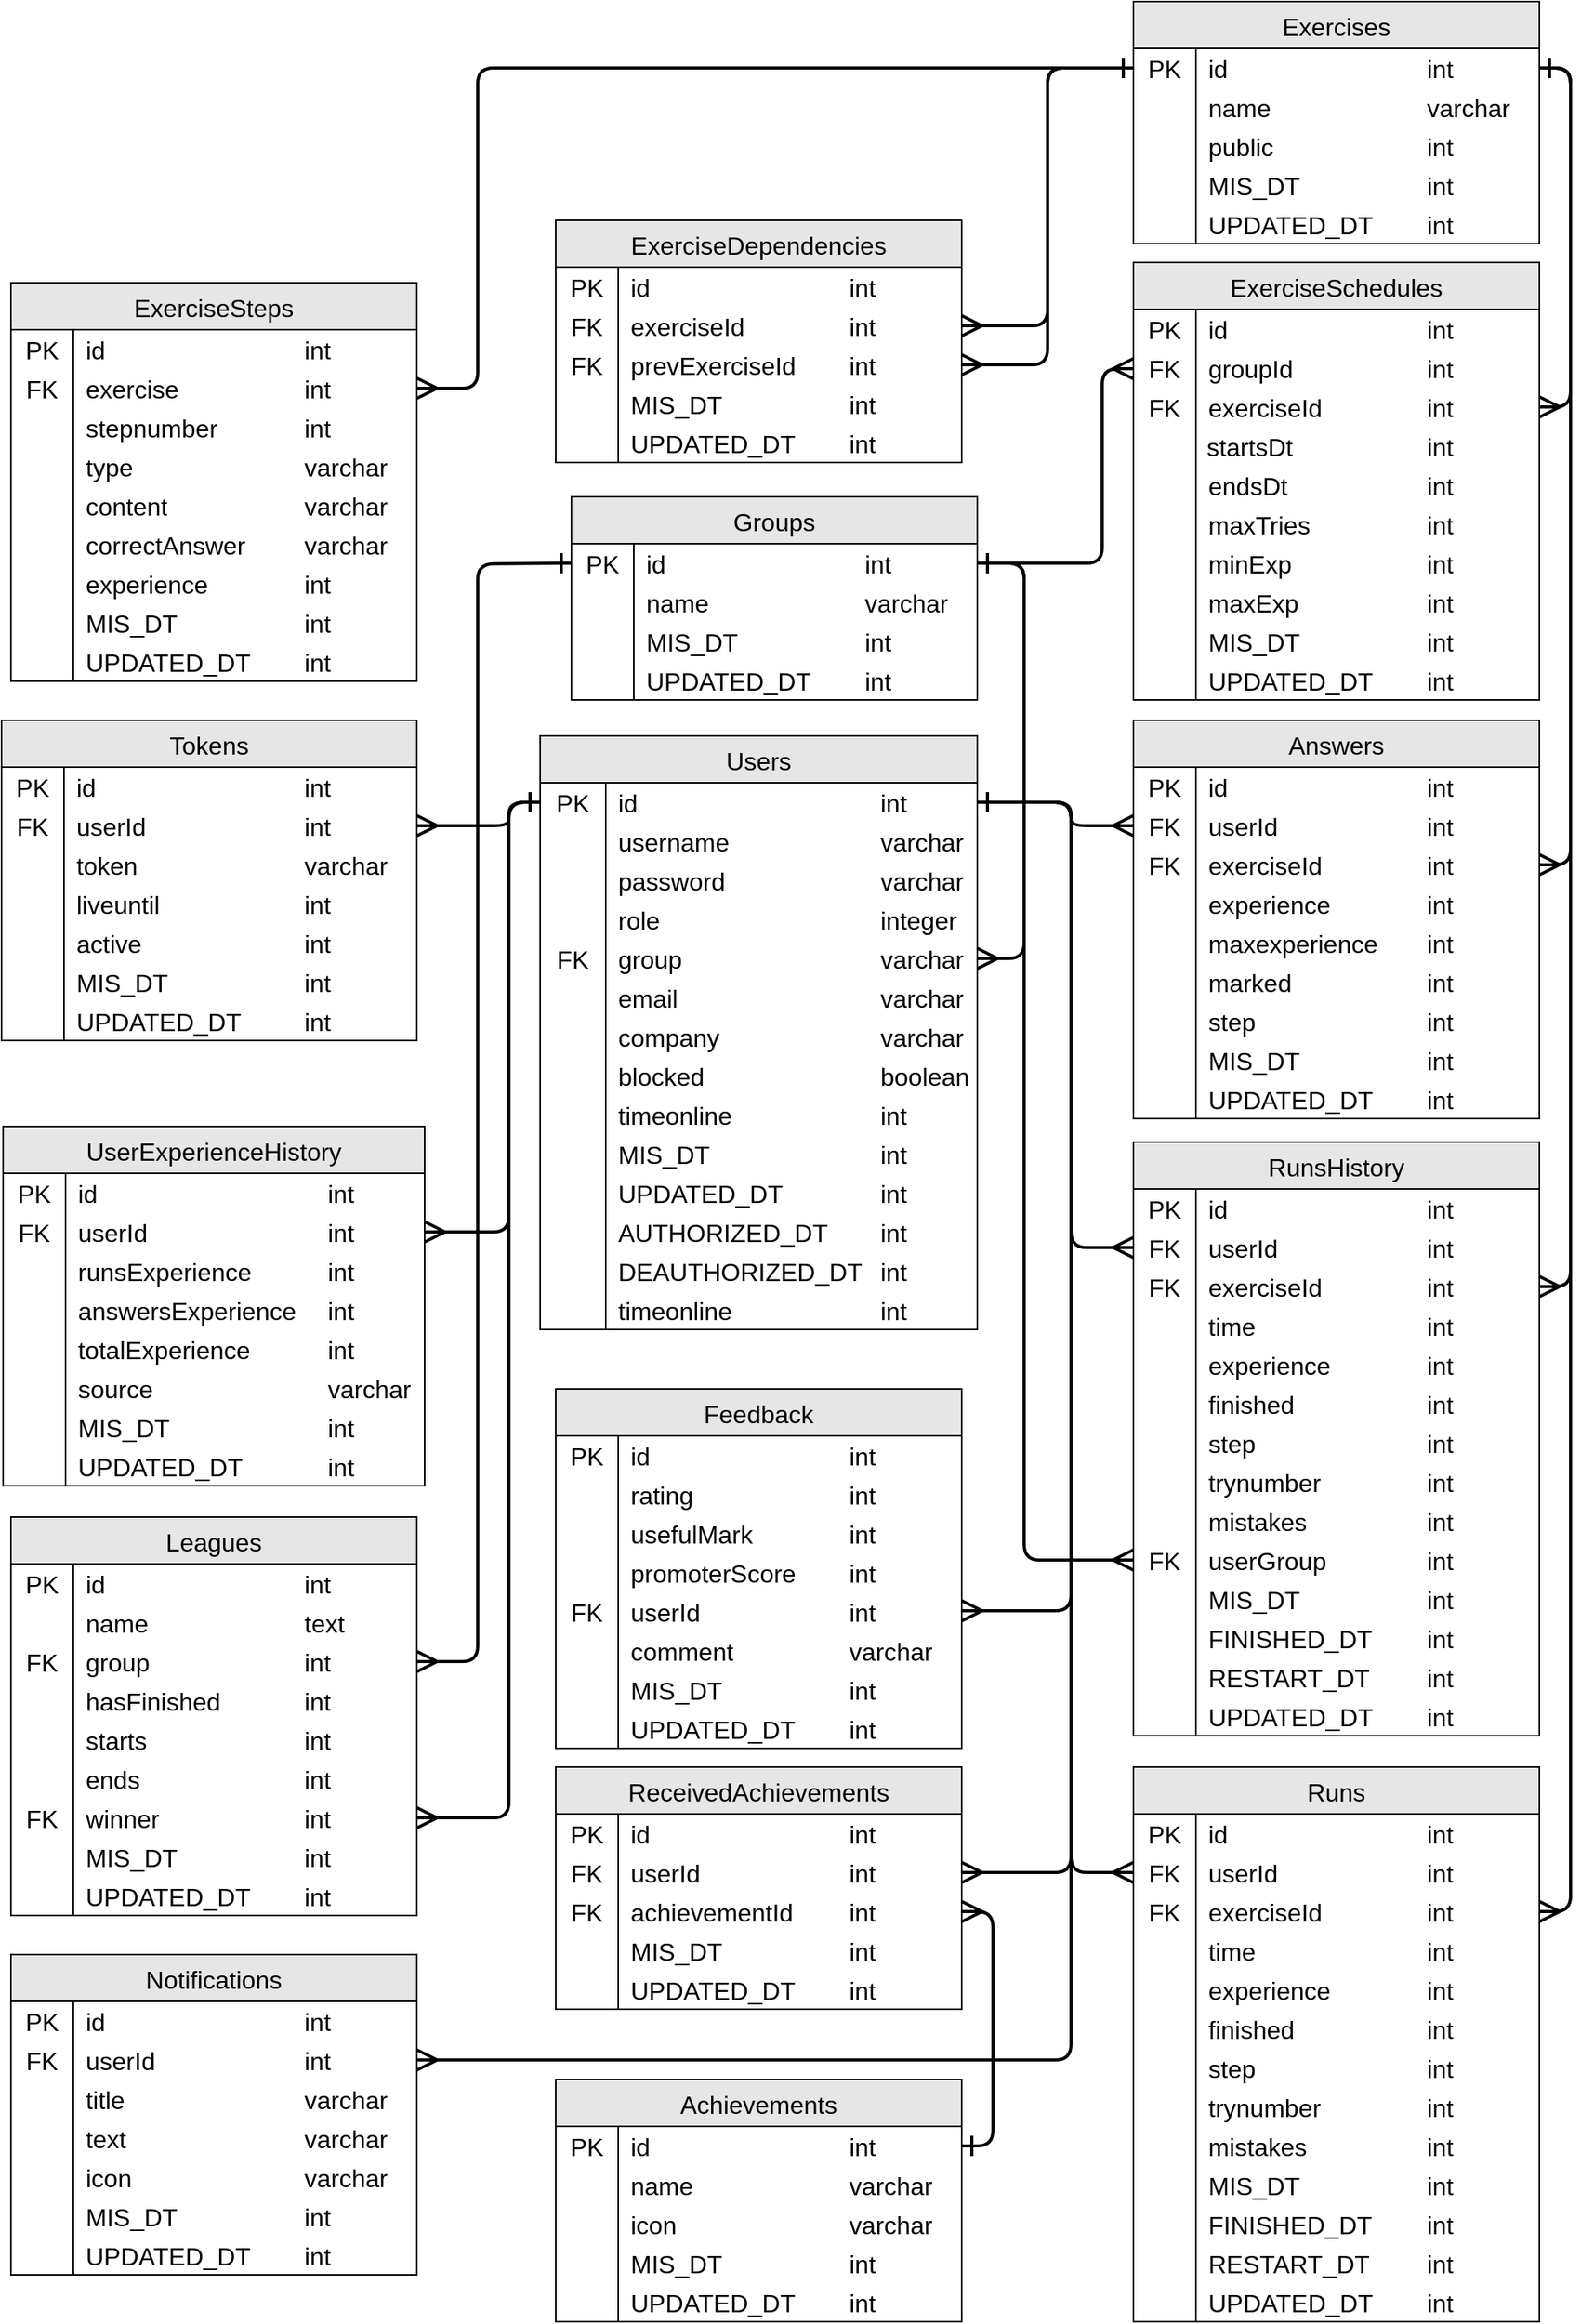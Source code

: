 <mxfile version="20.8.16" type="device"><diagram name="Страница 1" id="ih53qHLIheNdYECRHSH4"><mxGraphModel dx="932" dy="1406" grid="1" gridSize="10" guides="1" tooltips="1" connect="1" arrows="1" fold="1" page="1" pageScale="1" pageWidth="827" pageHeight="1169" math="0" shadow="0"><root><mxCell id="0"/><mxCell id="1" parent="0"/><mxCell id="F0T2GOZ0lbahznDeFgt9-1" value="Tokens" style="shape=table;startSize=30;container=1;collapsible=0;childLayout=tableLayout;fixedRows=1;rowLines=0;fontStyle=0;strokeColor=#000000;fontSize=16;swimlaneLine=1;swimlaneBody=1;horizontal=1;top=1;bottom=1;columnLines=0;fillColor=#E6E6E6;" parent="1" vertex="1"><mxGeometry x="85" y="700" width="266" height="205" as="geometry"/></mxCell><mxCell id="F0T2GOZ0lbahznDeFgt9-2" value="" style="shape=tableRow;horizontal=0;startSize=0;swimlaneHead=0;swimlaneBody=0;top=0;left=0;bottom=0;right=0;collapsible=0;dropTarget=0;fillColor=none;points=[[0,0.5],[1,0.5]];portConstraint=eastwest;strokeColor=inherit;fontSize=16;" parent="F0T2GOZ0lbahznDeFgt9-1" vertex="1"><mxGeometry y="30" width="266" height="25" as="geometry"/></mxCell><mxCell id="F0T2GOZ0lbahznDeFgt9-3" value="PK" style="shape=partialRectangle;html=1;whiteSpace=wrap;connectable=0;fillColor=none;top=0;left=0;bottom=0;right=1;overflow=hidden;pointerEvents=1;strokeColor=inherit;fontSize=16;" parent="F0T2GOZ0lbahznDeFgt9-2" vertex="1"><mxGeometry width="40" height="25" as="geometry"><mxRectangle width="40" height="25" as="alternateBounds"/></mxGeometry></mxCell><mxCell id="F0T2GOZ0lbahznDeFgt9-4" value="id" style="shape=partialRectangle;html=1;whiteSpace=wrap;connectable=0;fillColor=none;top=0;left=0;bottom=0;right=0;align=left;spacingLeft=6;overflow=hidden;strokeColor=inherit;fontSize=16;fontColor=default;labelBorderColor=none;" parent="F0T2GOZ0lbahznDeFgt9-2" vertex="1"><mxGeometry x="40" width="146" height="25" as="geometry"><mxRectangle width="146" height="25" as="alternateBounds"/></mxGeometry></mxCell><mxCell id="F0T2GOZ0lbahznDeFgt9-23" value="int" style="shape=partialRectangle;html=1;whiteSpace=wrap;connectable=0;fillColor=none;top=0;left=0;bottom=0;right=0;align=left;spacingLeft=6;overflow=hidden;strokeColor=inherit;fontSize=16;fontColor=default;labelBackgroundColor=none;labelBorderColor=none;" parent="F0T2GOZ0lbahznDeFgt9-2" vertex="1"><mxGeometry x="186" width="80" height="25" as="geometry"><mxRectangle width="80" height="25" as="alternateBounds"/></mxGeometry></mxCell><mxCell id="F0T2GOZ0lbahznDeFgt9-14" style="shape=tableRow;horizontal=0;startSize=0;swimlaneHead=0;swimlaneBody=0;top=0;left=0;bottom=0;right=0;collapsible=0;dropTarget=0;fillColor=none;points=[[0,0.5],[1,0.5]];portConstraint=eastwest;strokeColor=inherit;fontSize=16;" parent="F0T2GOZ0lbahznDeFgt9-1" vertex="1"><mxGeometry y="55" width="266" height="25" as="geometry"/></mxCell><mxCell id="F0T2GOZ0lbahznDeFgt9-15" value="FK" style="shape=partialRectangle;html=1;whiteSpace=wrap;connectable=0;fillColor=none;top=0;left=0;bottom=0;right=1;overflow=hidden;strokeColor=inherit;fontSize=16;" parent="F0T2GOZ0lbahznDeFgt9-14" vertex="1"><mxGeometry width="40" height="25" as="geometry"><mxRectangle width="40" height="25" as="alternateBounds"/></mxGeometry></mxCell><mxCell id="F0T2GOZ0lbahznDeFgt9-16" value="userId" style="shape=partialRectangle;html=1;whiteSpace=wrap;connectable=0;fillColor=none;top=0;left=0;bottom=0;right=0;align=left;spacingLeft=6;overflow=hidden;strokeColor=inherit;fontSize=16;fontColor=default;labelBorderColor=none;" parent="F0T2GOZ0lbahznDeFgt9-14" vertex="1"><mxGeometry x="40" width="146" height="25" as="geometry"><mxRectangle width="146" height="25" as="alternateBounds"/></mxGeometry></mxCell><mxCell id="F0T2GOZ0lbahznDeFgt9-28" value="int" style="shape=partialRectangle;html=1;whiteSpace=wrap;connectable=0;fillColor=none;top=0;left=0;bottom=0;right=0;align=left;spacingLeft=6;overflow=hidden;strokeColor=inherit;fontSize=16;fontColor=default;labelBackgroundColor=none;labelBorderColor=none;" parent="F0T2GOZ0lbahznDeFgt9-14" vertex="1"><mxGeometry x="186" width="80" height="25" as="geometry"><mxRectangle width="80" height="25" as="alternateBounds"/></mxGeometry></mxCell><mxCell id="F0T2GOZ0lbahznDeFgt9-5" value="" style="shape=tableRow;horizontal=0;startSize=0;swimlaneHead=0;swimlaneBody=0;top=0;left=0;bottom=0;right=0;collapsible=0;dropTarget=0;fillColor=none;points=[[0,0.5],[1,0.5]];portConstraint=eastwest;strokeColor=inherit;fontSize=16;" parent="F0T2GOZ0lbahznDeFgt9-1" vertex="1"><mxGeometry y="80" width="266" height="25" as="geometry"/></mxCell><mxCell id="F0T2GOZ0lbahznDeFgt9-6" value="" style="shape=partialRectangle;html=1;whiteSpace=wrap;connectable=0;fillColor=none;top=0;left=0;bottom=0;right=1;overflow=hidden;strokeColor=inherit;fontSize=16;" parent="F0T2GOZ0lbahznDeFgt9-5" vertex="1"><mxGeometry width="40" height="25" as="geometry"><mxRectangle width="40" height="25" as="alternateBounds"/></mxGeometry></mxCell><mxCell id="F0T2GOZ0lbahznDeFgt9-7" value="token" style="shape=partialRectangle;html=1;whiteSpace=wrap;connectable=0;fillColor=none;top=0;left=0;bottom=0;right=0;align=left;spacingLeft=6;overflow=hidden;strokeColor=inherit;fontSize=16;fontColor=default;labelBorderColor=none;" parent="F0T2GOZ0lbahznDeFgt9-5" vertex="1"><mxGeometry x="40" width="146" height="25" as="geometry"><mxRectangle width="146" height="25" as="alternateBounds"/></mxGeometry></mxCell><mxCell id="F0T2GOZ0lbahznDeFgt9-24" value="varchar" style="shape=partialRectangle;html=1;whiteSpace=wrap;connectable=0;fillColor=none;top=0;left=0;bottom=0;right=0;align=left;spacingLeft=6;overflow=hidden;strokeColor=inherit;fontSize=16;fontColor=default;labelBackgroundColor=none;labelBorderColor=none;" parent="F0T2GOZ0lbahznDeFgt9-5" vertex="1"><mxGeometry x="186" width="80" height="25" as="geometry"><mxRectangle width="80" height="25" as="alternateBounds"/></mxGeometry></mxCell><mxCell id="F0T2GOZ0lbahznDeFgt9-8" value="" style="shape=tableRow;horizontal=0;startSize=0;swimlaneHead=0;swimlaneBody=0;top=0;left=0;bottom=0;right=0;collapsible=0;dropTarget=0;fillColor=none;points=[[0,0.5],[1,0.5]];portConstraint=eastwest;strokeColor=inherit;fontSize=16;" parent="F0T2GOZ0lbahznDeFgt9-1" vertex="1"><mxGeometry y="105" width="266" height="25" as="geometry"/></mxCell><mxCell id="F0T2GOZ0lbahznDeFgt9-9" value="" style="shape=partialRectangle;html=1;whiteSpace=wrap;connectable=0;fillColor=none;top=0;left=0;bottom=0;right=1;overflow=hidden;strokeColor=inherit;fontSize=16;" parent="F0T2GOZ0lbahznDeFgt9-8" vertex="1"><mxGeometry width="40" height="25" as="geometry"><mxRectangle width="40" height="25" as="alternateBounds"/></mxGeometry></mxCell><mxCell id="F0T2GOZ0lbahznDeFgt9-10" value="liveuntil" style="shape=partialRectangle;html=1;whiteSpace=wrap;connectable=0;fillColor=none;top=0;left=0;bottom=0;right=0;align=left;spacingLeft=6;overflow=hidden;strokeColor=inherit;fontSize=16;fontColor=default;labelBorderColor=none;" parent="F0T2GOZ0lbahznDeFgt9-8" vertex="1"><mxGeometry x="40" width="146" height="25" as="geometry"><mxRectangle width="146" height="25" as="alternateBounds"/></mxGeometry></mxCell><mxCell id="F0T2GOZ0lbahznDeFgt9-25" value="int" style="shape=partialRectangle;html=1;whiteSpace=wrap;connectable=0;fillColor=none;top=0;left=0;bottom=0;right=0;align=left;spacingLeft=6;overflow=hidden;strokeColor=inherit;fontSize=16;fontColor=default;labelBackgroundColor=none;labelBorderColor=none;" parent="F0T2GOZ0lbahznDeFgt9-8" vertex="1"><mxGeometry x="186" width="80" height="25" as="geometry"><mxRectangle width="80" height="25" as="alternateBounds"/></mxGeometry></mxCell><mxCell id="F0T2GOZ0lbahznDeFgt9-20" style="shape=tableRow;horizontal=0;startSize=0;swimlaneHead=0;swimlaneBody=0;top=0;left=0;bottom=0;right=0;collapsible=0;dropTarget=0;fillColor=none;points=[[0,0.5],[1,0.5]];portConstraint=eastwest;strokeColor=inherit;fontSize=16;" parent="F0T2GOZ0lbahznDeFgt9-1" vertex="1"><mxGeometry y="130" width="266" height="25" as="geometry"/></mxCell><mxCell id="F0T2GOZ0lbahznDeFgt9-21" style="shape=partialRectangle;html=1;whiteSpace=wrap;connectable=0;fillColor=none;top=0;left=0;bottom=0;right=1;overflow=hidden;strokeColor=inherit;fontSize=16;" parent="F0T2GOZ0lbahznDeFgt9-20" vertex="1"><mxGeometry width="40" height="25" as="geometry"><mxRectangle width="40" height="25" as="alternateBounds"/></mxGeometry></mxCell><mxCell id="F0T2GOZ0lbahznDeFgt9-22" value="active" style="shape=partialRectangle;html=1;whiteSpace=wrap;connectable=0;fillColor=none;top=0;left=0;bottom=0;right=0;align=left;spacingLeft=6;overflow=hidden;strokeColor=inherit;fontSize=16;fontColor=default;labelBorderColor=none;" parent="F0T2GOZ0lbahznDeFgt9-20" vertex="1"><mxGeometry x="40" width="146" height="25" as="geometry"><mxRectangle width="146" height="25" as="alternateBounds"/></mxGeometry></mxCell><mxCell id="F0T2GOZ0lbahznDeFgt9-26" value="int" style="shape=partialRectangle;html=1;whiteSpace=wrap;connectable=0;fillColor=none;top=0;left=0;bottom=0;right=0;align=left;spacingLeft=6;overflow=hidden;strokeColor=inherit;fontSize=16;fontColor=default;labelBackgroundColor=none;labelBorderColor=none;" parent="F0T2GOZ0lbahznDeFgt9-20" vertex="1"><mxGeometry x="186" width="80" height="25" as="geometry"><mxRectangle width="80" height="25" as="alternateBounds"/></mxGeometry></mxCell><mxCell id="F0T2GOZ0lbahznDeFgt9-11" style="shape=tableRow;horizontal=0;startSize=0;swimlaneHead=0;swimlaneBody=0;top=0;left=0;bottom=0;right=0;collapsible=0;dropTarget=0;fillColor=none;points=[[0,0.5],[1,0.5]];portConstraint=eastwest;strokeColor=inherit;fontSize=16;" parent="F0T2GOZ0lbahznDeFgt9-1" vertex="1"><mxGeometry y="155" width="266" height="25" as="geometry"/></mxCell><mxCell id="F0T2GOZ0lbahznDeFgt9-12" style="shape=partialRectangle;html=1;whiteSpace=wrap;connectable=0;fillColor=none;top=0;left=0;bottom=0;right=1;overflow=hidden;strokeColor=inherit;fontSize=16;" parent="F0T2GOZ0lbahznDeFgt9-11" vertex="1"><mxGeometry width="40" height="25" as="geometry"><mxRectangle width="40" height="25" as="alternateBounds"/></mxGeometry></mxCell><mxCell id="F0T2GOZ0lbahznDeFgt9-13" value="MIS_DT" style="shape=partialRectangle;html=1;whiteSpace=wrap;connectable=0;fillColor=none;top=0;left=0;bottom=0;right=0;align=left;spacingLeft=6;overflow=hidden;strokeColor=inherit;fontSize=16;fontColor=default;labelBorderColor=none;" parent="F0T2GOZ0lbahznDeFgt9-11" vertex="1"><mxGeometry x="40" width="146" height="25" as="geometry"><mxRectangle width="146" height="25" as="alternateBounds"/></mxGeometry></mxCell><mxCell id="F0T2GOZ0lbahznDeFgt9-29" value="int" style="shape=partialRectangle;html=1;whiteSpace=wrap;connectable=0;fillColor=none;top=0;left=0;bottom=0;right=0;align=left;spacingLeft=6;overflow=hidden;strokeColor=inherit;fontSize=16;fontColor=default;labelBackgroundColor=none;labelBorderColor=none;" parent="F0T2GOZ0lbahznDeFgt9-11" vertex="1"><mxGeometry x="186" width="80" height="25" as="geometry"><mxRectangle width="80" height="25" as="alternateBounds"/></mxGeometry></mxCell><mxCell id="F0T2GOZ0lbahznDeFgt9-30" style="shape=tableRow;horizontal=0;startSize=0;swimlaneHead=0;swimlaneBody=0;top=0;left=0;bottom=0;right=0;collapsible=0;dropTarget=0;fillColor=none;points=[[0,0.5],[1,0.5]];portConstraint=eastwest;strokeColor=inherit;fontSize=16;" parent="F0T2GOZ0lbahznDeFgt9-1" vertex="1"><mxGeometry y="180" width="266" height="25" as="geometry"/></mxCell><mxCell id="F0T2GOZ0lbahznDeFgt9-31" style="shape=partialRectangle;html=1;whiteSpace=wrap;connectable=0;fillColor=none;top=0;left=0;bottom=0;right=1;overflow=hidden;strokeColor=inherit;fontSize=16;" parent="F0T2GOZ0lbahznDeFgt9-30" vertex="1"><mxGeometry width="40" height="25" as="geometry"><mxRectangle width="40" height="25" as="alternateBounds"/></mxGeometry></mxCell><mxCell id="F0T2GOZ0lbahznDeFgt9-32" value="UPDATED_DT" style="shape=partialRectangle;html=1;whiteSpace=wrap;connectable=0;fillColor=none;top=0;left=0;bottom=0;right=0;align=left;spacingLeft=6;overflow=hidden;strokeColor=inherit;fontSize=16;fontColor=default;labelBorderColor=none;" parent="F0T2GOZ0lbahznDeFgt9-30" vertex="1"><mxGeometry x="40" width="146" height="25" as="geometry"><mxRectangle width="146" height="25" as="alternateBounds"/></mxGeometry></mxCell><mxCell id="F0T2GOZ0lbahznDeFgt9-33" value="int" style="shape=partialRectangle;html=1;whiteSpace=wrap;connectable=0;fillColor=none;top=0;left=0;bottom=0;right=0;align=left;spacingLeft=6;overflow=hidden;strokeColor=inherit;fontSize=16;fontColor=default;labelBackgroundColor=none;labelBorderColor=none;" parent="F0T2GOZ0lbahznDeFgt9-30" vertex="1"><mxGeometry x="186" width="80" height="25" as="geometry"><mxRectangle width="80" height="25" as="alternateBounds"/></mxGeometry></mxCell><mxCell id="F0T2GOZ0lbahznDeFgt9-35" value="Groups" style="shape=table;startSize=30;container=1;collapsible=0;childLayout=tableLayout;fixedRows=1;rowLines=0;fontStyle=0;strokeColor=#000000;fontSize=16;swimlaneLine=1;swimlaneBody=1;horizontal=1;top=1;bottom=1;columnLines=0;fillColor=#E6E6E6;" parent="1" vertex="1"><mxGeometry x="450" y="557" width="260" height="130" as="geometry"/></mxCell><mxCell id="F0T2GOZ0lbahznDeFgt9-36" value="" style="shape=tableRow;horizontal=0;startSize=0;swimlaneHead=0;swimlaneBody=0;top=0;left=0;bottom=0;right=0;collapsible=0;dropTarget=0;fillColor=none;points=[[0,0.5],[1,0.5]];portConstraint=eastwest;strokeColor=inherit;fontSize=16;" parent="F0T2GOZ0lbahznDeFgt9-35" vertex="1"><mxGeometry y="30" width="260" height="25" as="geometry"/></mxCell><mxCell id="F0T2GOZ0lbahznDeFgt9-37" value="PK" style="shape=partialRectangle;html=1;whiteSpace=wrap;connectable=0;fillColor=none;top=0;left=0;bottom=0;right=1;overflow=hidden;pointerEvents=1;strokeColor=inherit;fontSize=16;" parent="F0T2GOZ0lbahznDeFgt9-36" vertex="1"><mxGeometry width="40" height="25" as="geometry"><mxRectangle width="40" height="25" as="alternateBounds"/></mxGeometry></mxCell><mxCell id="F0T2GOZ0lbahznDeFgt9-38" value="id" style="shape=partialRectangle;html=1;whiteSpace=wrap;connectable=0;fillColor=none;top=0;left=0;bottom=0;right=0;align=left;spacingLeft=6;overflow=hidden;strokeColor=inherit;fontSize=16;fontColor=default;labelBorderColor=none;" parent="F0T2GOZ0lbahznDeFgt9-36" vertex="1"><mxGeometry x="40" width="140" height="25" as="geometry"><mxRectangle width="140" height="25" as="alternateBounds"/></mxGeometry></mxCell><mxCell id="F0T2GOZ0lbahznDeFgt9-39" value="int" style="shape=partialRectangle;html=1;whiteSpace=wrap;connectable=0;fillColor=none;top=0;left=0;bottom=0;right=0;align=left;spacingLeft=6;overflow=hidden;strokeColor=inherit;fontSize=16;fontColor=default;labelBackgroundColor=none;labelBorderColor=none;" parent="F0T2GOZ0lbahznDeFgt9-36" vertex="1"><mxGeometry x="180" width="80" height="25" as="geometry"><mxRectangle width="80" height="25" as="alternateBounds"/></mxGeometry></mxCell><mxCell id="F0T2GOZ0lbahznDeFgt9-40" value="" style="shape=tableRow;horizontal=0;startSize=0;swimlaneHead=0;swimlaneBody=0;top=0;left=0;bottom=0;right=0;collapsible=0;dropTarget=0;fillColor=none;points=[[0,0.5],[1,0.5]];portConstraint=eastwest;strokeColor=inherit;fontSize=16;" parent="F0T2GOZ0lbahznDeFgt9-35" vertex="1"><mxGeometry y="55" width="260" height="25" as="geometry"/></mxCell><mxCell id="F0T2GOZ0lbahznDeFgt9-41" value="" style="shape=partialRectangle;html=1;whiteSpace=wrap;connectable=0;fillColor=none;top=0;left=0;bottom=0;right=1;overflow=hidden;strokeColor=inherit;fontSize=16;" parent="F0T2GOZ0lbahznDeFgt9-40" vertex="1"><mxGeometry width="40" height="25" as="geometry"><mxRectangle width="40" height="25" as="alternateBounds"/></mxGeometry></mxCell><mxCell id="F0T2GOZ0lbahznDeFgt9-42" value="name" style="shape=partialRectangle;html=1;whiteSpace=wrap;connectable=0;fillColor=none;top=0;left=0;bottom=0;right=0;align=left;spacingLeft=6;overflow=hidden;strokeColor=inherit;fontSize=16;fontColor=default;labelBorderColor=none;" parent="F0T2GOZ0lbahznDeFgt9-40" vertex="1"><mxGeometry x="40" width="140" height="25" as="geometry"><mxRectangle width="140" height="25" as="alternateBounds"/></mxGeometry></mxCell><mxCell id="F0T2GOZ0lbahznDeFgt9-43" value="varchar" style="shape=partialRectangle;html=1;whiteSpace=wrap;connectable=0;fillColor=none;top=0;left=0;bottom=0;right=0;align=left;spacingLeft=6;overflow=hidden;strokeColor=inherit;fontSize=16;fontColor=default;labelBackgroundColor=none;labelBorderColor=none;" parent="F0T2GOZ0lbahznDeFgt9-40" vertex="1"><mxGeometry x="180" width="80" height="25" as="geometry"><mxRectangle width="80" height="25" as="alternateBounds"/></mxGeometry></mxCell><mxCell id="F0T2GOZ0lbahznDeFgt9-60" style="shape=tableRow;horizontal=0;startSize=0;swimlaneHead=0;swimlaneBody=0;top=0;left=0;bottom=0;right=0;collapsible=0;dropTarget=0;fillColor=none;points=[[0,0.5],[1,0.5]];portConstraint=eastwest;strokeColor=inherit;fontSize=16;" parent="F0T2GOZ0lbahznDeFgt9-35" vertex="1"><mxGeometry y="80" width="260" height="25" as="geometry"/></mxCell><mxCell id="F0T2GOZ0lbahznDeFgt9-61" style="shape=partialRectangle;html=1;whiteSpace=wrap;connectable=0;fillColor=none;top=0;left=0;bottom=0;right=1;overflow=hidden;strokeColor=inherit;fontSize=16;" parent="F0T2GOZ0lbahznDeFgt9-60" vertex="1"><mxGeometry width="40" height="25" as="geometry"><mxRectangle width="40" height="25" as="alternateBounds"/></mxGeometry></mxCell><mxCell id="F0T2GOZ0lbahznDeFgt9-62" value="MIS_DT" style="shape=partialRectangle;html=1;whiteSpace=wrap;connectable=0;fillColor=none;top=0;left=0;bottom=0;right=0;align=left;spacingLeft=6;overflow=hidden;strokeColor=inherit;fontSize=16;fontColor=default;labelBorderColor=none;" parent="F0T2GOZ0lbahznDeFgt9-60" vertex="1"><mxGeometry x="40" width="140" height="25" as="geometry"><mxRectangle width="140" height="25" as="alternateBounds"/></mxGeometry></mxCell><mxCell id="F0T2GOZ0lbahznDeFgt9-63" value="int" style="shape=partialRectangle;html=1;whiteSpace=wrap;connectable=0;fillColor=none;top=0;left=0;bottom=0;right=0;align=left;spacingLeft=6;overflow=hidden;strokeColor=inherit;fontSize=16;fontColor=default;labelBackgroundColor=none;labelBorderColor=none;" parent="F0T2GOZ0lbahznDeFgt9-60" vertex="1"><mxGeometry x="180" width="80" height="25" as="geometry"><mxRectangle width="80" height="25" as="alternateBounds"/></mxGeometry></mxCell><mxCell id="F0T2GOZ0lbahznDeFgt9-64" style="shape=tableRow;horizontal=0;startSize=0;swimlaneHead=0;swimlaneBody=0;top=0;left=0;bottom=0;right=0;collapsible=0;dropTarget=0;fillColor=none;points=[[0,0.5],[1,0.5]];portConstraint=eastwest;strokeColor=inherit;fontSize=16;" parent="F0T2GOZ0lbahznDeFgt9-35" vertex="1"><mxGeometry y="105" width="260" height="25" as="geometry"/></mxCell><mxCell id="F0T2GOZ0lbahznDeFgt9-65" style="shape=partialRectangle;html=1;whiteSpace=wrap;connectable=0;fillColor=none;top=0;left=0;bottom=0;right=1;overflow=hidden;strokeColor=inherit;fontSize=16;" parent="F0T2GOZ0lbahznDeFgt9-64" vertex="1"><mxGeometry width="40" height="25" as="geometry"><mxRectangle width="40" height="25" as="alternateBounds"/></mxGeometry></mxCell><mxCell id="F0T2GOZ0lbahznDeFgt9-66" value="UPDATED_DT" style="shape=partialRectangle;html=1;whiteSpace=wrap;connectable=0;fillColor=none;top=0;left=0;bottom=0;right=0;align=left;spacingLeft=6;overflow=hidden;strokeColor=inherit;fontSize=16;fontColor=default;labelBorderColor=none;" parent="F0T2GOZ0lbahznDeFgt9-64" vertex="1"><mxGeometry x="40" width="140" height="25" as="geometry"><mxRectangle width="140" height="25" as="alternateBounds"/></mxGeometry></mxCell><mxCell id="F0T2GOZ0lbahznDeFgt9-67" value="int" style="shape=partialRectangle;html=1;whiteSpace=wrap;connectable=0;fillColor=none;top=0;left=0;bottom=0;right=0;align=left;spacingLeft=6;overflow=hidden;strokeColor=inherit;fontSize=16;fontColor=default;labelBackgroundColor=none;labelBorderColor=none;" parent="F0T2GOZ0lbahznDeFgt9-64" vertex="1"><mxGeometry x="180" width="80" height="25" as="geometry"><mxRectangle width="80" height="25" as="alternateBounds"/></mxGeometry></mxCell><mxCell id="F0T2GOZ0lbahznDeFgt9-72" value="Users" style="shape=table;startSize=30;container=1;collapsible=0;childLayout=tableLayout;fixedRows=1;rowLines=0;fontStyle=0;strokeColor=#000000;fontSize=16;swimlaneLine=1;swimlaneBody=1;horizontal=1;top=1;bottom=1;columnLines=0;fillColor=#E6E6E6;" parent="1" vertex="1"><mxGeometry x="430" y="710" width="280" height="380" as="geometry"/></mxCell><mxCell id="F0T2GOZ0lbahznDeFgt9-73" value="" style="shape=tableRow;horizontal=0;startSize=0;swimlaneHead=0;swimlaneBody=0;top=0;left=0;bottom=0;right=0;collapsible=0;dropTarget=0;fillColor=none;points=[[0,0.5],[1,0.5]];portConstraint=eastwest;strokeColor=inherit;fontSize=16;" parent="F0T2GOZ0lbahznDeFgt9-72" vertex="1"><mxGeometry y="30" width="280" height="25" as="geometry"/></mxCell><mxCell id="F0T2GOZ0lbahznDeFgt9-74" value="PK" style="shape=partialRectangle;html=1;whiteSpace=wrap;connectable=0;fillColor=none;top=0;left=0;bottom=0;right=1;overflow=hidden;pointerEvents=1;strokeColor=inherit;fontSize=16;" parent="F0T2GOZ0lbahznDeFgt9-73" vertex="1"><mxGeometry width="42" height="25" as="geometry"><mxRectangle width="42" height="25" as="alternateBounds"/></mxGeometry></mxCell><mxCell id="F0T2GOZ0lbahznDeFgt9-75" value="id" style="shape=partialRectangle;html=1;whiteSpace=wrap;connectable=0;fillColor=none;top=0;left=0;bottom=0;right=0;align=left;spacingLeft=6;overflow=hidden;strokeColor=inherit;fontSize=16;fontColor=default;labelBorderColor=none;" parent="F0T2GOZ0lbahznDeFgt9-73" vertex="1"><mxGeometry x="42" width="168" height="25" as="geometry"><mxRectangle width="168" height="25" as="alternateBounds"/></mxGeometry></mxCell><mxCell id="F0T2GOZ0lbahznDeFgt9-76" value="int" style="shape=partialRectangle;html=1;whiteSpace=wrap;connectable=0;fillColor=none;top=0;left=0;bottom=0;right=0;align=left;spacingLeft=6;overflow=hidden;strokeColor=inherit;fontSize=16;fontColor=default;labelBackgroundColor=none;labelBorderColor=none;" parent="F0T2GOZ0lbahznDeFgt9-73" vertex="1"><mxGeometry x="210" width="70" height="25" as="geometry"><mxRectangle width="70" height="25" as="alternateBounds"/></mxGeometry></mxCell><mxCell id="F0T2GOZ0lbahznDeFgt9-77" value="" style="shape=tableRow;horizontal=0;startSize=0;swimlaneHead=0;swimlaneBody=0;top=0;left=0;bottom=0;right=0;collapsible=0;dropTarget=0;fillColor=none;points=[[0,0.5],[1,0.5]];portConstraint=eastwest;strokeColor=inherit;fontSize=16;" parent="F0T2GOZ0lbahznDeFgt9-72" vertex="1"><mxGeometry y="55" width="280" height="25" as="geometry"/></mxCell><mxCell id="F0T2GOZ0lbahznDeFgt9-78" value="" style="shape=partialRectangle;html=1;whiteSpace=wrap;connectable=0;fillColor=none;top=0;left=0;bottom=0;right=1;overflow=hidden;strokeColor=inherit;fontSize=16;" parent="F0T2GOZ0lbahznDeFgt9-77" vertex="1"><mxGeometry width="42" height="25" as="geometry"><mxRectangle width="42" height="25" as="alternateBounds"/></mxGeometry></mxCell><mxCell id="F0T2GOZ0lbahznDeFgt9-79" value="username" style="shape=partialRectangle;html=1;whiteSpace=wrap;connectable=0;fillColor=none;top=0;left=0;bottom=0;right=0;align=left;spacingLeft=6;overflow=hidden;strokeColor=inherit;fontSize=16;fontColor=default;labelBorderColor=none;" parent="F0T2GOZ0lbahznDeFgt9-77" vertex="1"><mxGeometry x="42" width="168" height="25" as="geometry"><mxRectangle width="168" height="25" as="alternateBounds"/></mxGeometry></mxCell><mxCell id="F0T2GOZ0lbahznDeFgt9-80" value="varchar" style="shape=partialRectangle;html=1;whiteSpace=wrap;connectable=0;fillColor=none;top=0;left=0;bottom=0;right=0;align=left;spacingLeft=6;overflow=hidden;strokeColor=inherit;fontSize=16;fontColor=default;labelBackgroundColor=none;labelBorderColor=none;" parent="F0T2GOZ0lbahznDeFgt9-77" vertex="1"><mxGeometry x="210" width="70" height="25" as="geometry"><mxRectangle width="70" height="25" as="alternateBounds"/></mxGeometry></mxCell><mxCell id="F0T2GOZ0lbahznDeFgt9-105" style="shape=tableRow;horizontal=0;startSize=0;swimlaneHead=0;swimlaneBody=0;top=0;left=0;bottom=0;right=0;collapsible=0;dropTarget=0;fillColor=none;points=[[0,0.5],[1,0.5]];portConstraint=eastwest;strokeColor=inherit;fontSize=16;" parent="F0T2GOZ0lbahznDeFgt9-72" vertex="1"><mxGeometry y="80" width="280" height="25" as="geometry"/></mxCell><mxCell id="F0T2GOZ0lbahznDeFgt9-106" style="shape=partialRectangle;html=1;whiteSpace=wrap;connectable=0;fillColor=none;top=0;left=0;bottom=0;right=1;overflow=hidden;strokeColor=inherit;fontSize=16;" parent="F0T2GOZ0lbahznDeFgt9-105" vertex="1"><mxGeometry width="42" height="25" as="geometry"><mxRectangle width="42" height="25" as="alternateBounds"/></mxGeometry></mxCell><mxCell id="F0T2GOZ0lbahznDeFgt9-107" value="password" style="shape=partialRectangle;html=1;whiteSpace=wrap;connectable=0;fillColor=none;top=0;left=0;bottom=0;right=0;align=left;spacingLeft=6;overflow=hidden;strokeColor=inherit;fontSize=16;fontColor=default;labelBorderColor=none;" parent="F0T2GOZ0lbahznDeFgt9-105" vertex="1"><mxGeometry x="42" width="168" height="25" as="geometry"><mxRectangle width="168" height="25" as="alternateBounds"/></mxGeometry></mxCell><mxCell id="F0T2GOZ0lbahznDeFgt9-108" value="varchar" style="shape=partialRectangle;html=1;whiteSpace=wrap;connectable=0;fillColor=none;top=0;left=0;bottom=0;right=0;align=left;spacingLeft=6;overflow=hidden;strokeColor=inherit;fontSize=16;fontColor=default;labelBackgroundColor=none;labelBorderColor=none;" parent="F0T2GOZ0lbahznDeFgt9-105" vertex="1"><mxGeometry x="210" width="70" height="25" as="geometry"><mxRectangle width="70" height="25" as="alternateBounds"/></mxGeometry></mxCell><mxCell id="F0T2GOZ0lbahznDeFgt9-101" style="shape=tableRow;horizontal=0;startSize=0;swimlaneHead=0;swimlaneBody=0;top=0;left=0;bottom=0;right=0;collapsible=0;dropTarget=0;fillColor=none;points=[[0,0.5],[1,0.5]];portConstraint=eastwest;strokeColor=inherit;fontSize=16;" parent="F0T2GOZ0lbahznDeFgt9-72" vertex="1"><mxGeometry y="105" width="280" height="25" as="geometry"/></mxCell><mxCell id="F0T2GOZ0lbahznDeFgt9-102" style="shape=partialRectangle;html=1;whiteSpace=wrap;connectable=0;fillColor=none;top=0;left=0;bottom=0;right=1;overflow=hidden;strokeColor=inherit;fontSize=16;" parent="F0T2GOZ0lbahznDeFgt9-101" vertex="1"><mxGeometry width="42" height="25" as="geometry"><mxRectangle width="42" height="25" as="alternateBounds"/></mxGeometry></mxCell><mxCell id="F0T2GOZ0lbahznDeFgt9-103" value="role" style="shape=partialRectangle;html=1;whiteSpace=wrap;connectable=0;fillColor=none;top=0;left=0;bottom=0;right=0;align=left;spacingLeft=6;overflow=hidden;strokeColor=inherit;fontSize=16;fontColor=default;labelBorderColor=none;" parent="F0T2GOZ0lbahznDeFgt9-101" vertex="1"><mxGeometry x="42" width="168" height="25" as="geometry"><mxRectangle width="168" height="25" as="alternateBounds"/></mxGeometry></mxCell><mxCell id="F0T2GOZ0lbahznDeFgt9-104" value="integer" style="shape=partialRectangle;html=1;whiteSpace=wrap;connectable=0;fillColor=none;top=0;left=0;bottom=0;right=0;align=left;spacingLeft=6;overflow=hidden;strokeColor=inherit;fontSize=16;fontColor=default;labelBackgroundColor=none;labelBorderColor=none;" parent="F0T2GOZ0lbahznDeFgt9-101" vertex="1"><mxGeometry x="210" width="70" height="25" as="geometry"><mxRectangle width="70" height="25" as="alternateBounds"/></mxGeometry></mxCell><mxCell id="F0T2GOZ0lbahznDeFgt9-97" style="shape=tableRow;horizontal=0;startSize=0;swimlaneHead=0;swimlaneBody=0;top=0;left=0;bottom=0;right=0;collapsible=0;dropTarget=0;fillColor=none;points=[[0,0.5],[1,0.5]];portConstraint=eastwest;strokeColor=inherit;fontSize=16;" parent="F0T2GOZ0lbahznDeFgt9-72" vertex="1"><mxGeometry y="130" width="280" height="25" as="geometry"/></mxCell><mxCell id="F0T2GOZ0lbahznDeFgt9-98" value="FK" style="shape=partialRectangle;html=1;whiteSpace=wrap;connectable=0;fillColor=none;top=0;left=0;bottom=0;right=1;overflow=hidden;strokeColor=inherit;fontSize=16;" parent="F0T2GOZ0lbahznDeFgt9-97" vertex="1"><mxGeometry width="42" height="25" as="geometry"><mxRectangle width="42" height="25" as="alternateBounds"/></mxGeometry></mxCell><mxCell id="F0T2GOZ0lbahznDeFgt9-99" value="group" style="shape=partialRectangle;html=1;whiteSpace=wrap;connectable=0;fillColor=none;top=0;left=0;bottom=0;right=0;align=left;spacingLeft=6;overflow=hidden;strokeColor=inherit;fontSize=16;fontColor=default;labelBorderColor=none;" parent="F0T2GOZ0lbahznDeFgt9-97" vertex="1"><mxGeometry x="42" width="168" height="25" as="geometry"><mxRectangle width="168" height="25" as="alternateBounds"/></mxGeometry></mxCell><mxCell id="F0T2GOZ0lbahznDeFgt9-100" value="varchar" style="shape=partialRectangle;html=1;whiteSpace=wrap;connectable=0;fillColor=none;top=0;left=0;bottom=0;right=0;align=left;spacingLeft=6;overflow=hidden;strokeColor=inherit;fontSize=16;fontColor=default;labelBackgroundColor=none;labelBorderColor=none;" parent="F0T2GOZ0lbahznDeFgt9-97" vertex="1"><mxGeometry x="210" width="70" height="25" as="geometry"><mxRectangle width="70" height="25" as="alternateBounds"/></mxGeometry></mxCell><mxCell id="F0T2GOZ0lbahznDeFgt9-684" style="shape=tableRow;horizontal=0;startSize=0;swimlaneHead=0;swimlaneBody=0;top=0;left=0;bottom=0;right=0;collapsible=0;dropTarget=0;fillColor=none;points=[[0,0.5],[1,0.5]];portConstraint=eastwest;strokeColor=inherit;fontSize=16;" parent="F0T2GOZ0lbahznDeFgt9-72" vertex="1"><mxGeometry y="155" width="280" height="25" as="geometry"/></mxCell><mxCell id="F0T2GOZ0lbahznDeFgt9-685" style="shape=partialRectangle;html=1;whiteSpace=wrap;connectable=0;fillColor=none;top=0;left=0;bottom=0;right=1;overflow=hidden;strokeColor=inherit;fontSize=16;" parent="F0T2GOZ0lbahznDeFgt9-684" vertex="1"><mxGeometry width="42" height="25" as="geometry"><mxRectangle width="42" height="25" as="alternateBounds"/></mxGeometry></mxCell><mxCell id="F0T2GOZ0lbahznDeFgt9-686" value="email" style="shape=partialRectangle;html=1;whiteSpace=wrap;connectable=0;fillColor=none;top=0;left=0;bottom=0;right=0;align=left;spacingLeft=6;overflow=hidden;strokeColor=inherit;fontSize=16;fontColor=default;labelBorderColor=none;" parent="F0T2GOZ0lbahznDeFgt9-684" vertex="1"><mxGeometry x="42" width="168" height="25" as="geometry"><mxRectangle width="168" height="25" as="alternateBounds"/></mxGeometry></mxCell><mxCell id="F0T2GOZ0lbahznDeFgt9-687" value="varchar" style="shape=partialRectangle;html=1;whiteSpace=wrap;connectable=0;fillColor=none;top=0;left=0;bottom=0;right=0;align=left;spacingLeft=6;overflow=hidden;strokeColor=inherit;fontSize=16;fontColor=default;labelBackgroundColor=none;labelBorderColor=none;" parent="F0T2GOZ0lbahznDeFgt9-684" vertex="1"><mxGeometry x="210" width="70" height="25" as="geometry"><mxRectangle width="70" height="25" as="alternateBounds"/></mxGeometry></mxCell><mxCell id="F0T2GOZ0lbahznDeFgt9-93" style="shape=tableRow;horizontal=0;startSize=0;swimlaneHead=0;swimlaneBody=0;top=0;left=0;bottom=0;right=0;collapsible=0;dropTarget=0;fillColor=none;points=[[0,0.5],[1,0.5]];portConstraint=eastwest;strokeColor=inherit;fontSize=16;" parent="F0T2GOZ0lbahznDeFgt9-72" vertex="1"><mxGeometry y="180" width="280" height="25" as="geometry"/></mxCell><mxCell id="F0T2GOZ0lbahznDeFgt9-94" style="shape=partialRectangle;html=1;whiteSpace=wrap;connectable=0;fillColor=none;top=0;left=0;bottom=0;right=1;overflow=hidden;strokeColor=inherit;fontSize=16;" parent="F0T2GOZ0lbahznDeFgt9-93" vertex="1"><mxGeometry width="42" height="25" as="geometry"><mxRectangle width="42" height="25" as="alternateBounds"/></mxGeometry></mxCell><mxCell id="F0T2GOZ0lbahznDeFgt9-95" value="company" style="shape=partialRectangle;html=1;whiteSpace=wrap;connectable=0;fillColor=none;top=0;left=0;bottom=0;right=0;align=left;spacingLeft=6;overflow=hidden;strokeColor=inherit;fontSize=16;fontColor=default;labelBorderColor=none;" parent="F0T2GOZ0lbahznDeFgt9-93" vertex="1"><mxGeometry x="42" width="168" height="25" as="geometry"><mxRectangle width="168" height="25" as="alternateBounds"/></mxGeometry></mxCell><mxCell id="F0T2GOZ0lbahznDeFgt9-96" value="varchar" style="shape=partialRectangle;html=1;whiteSpace=wrap;connectable=0;fillColor=none;top=0;left=0;bottom=0;right=0;align=left;spacingLeft=6;overflow=hidden;strokeColor=inherit;fontSize=16;fontColor=default;labelBackgroundColor=none;labelBorderColor=none;" parent="F0T2GOZ0lbahznDeFgt9-93" vertex="1"><mxGeometry x="210" width="70" height="25" as="geometry"><mxRectangle width="70" height="25" as="alternateBounds"/></mxGeometry></mxCell><mxCell id="F0T2GOZ0lbahznDeFgt9-89" style="shape=tableRow;horizontal=0;startSize=0;swimlaneHead=0;swimlaneBody=0;top=0;left=0;bottom=0;right=0;collapsible=0;dropTarget=0;fillColor=none;points=[[0,0.5],[1,0.5]];portConstraint=eastwest;strokeColor=inherit;fontSize=16;" parent="F0T2GOZ0lbahznDeFgt9-72" vertex="1"><mxGeometry y="205" width="280" height="25" as="geometry"/></mxCell><mxCell id="F0T2GOZ0lbahznDeFgt9-90" style="shape=partialRectangle;html=1;whiteSpace=wrap;connectable=0;fillColor=none;top=0;left=0;bottom=0;right=1;overflow=hidden;strokeColor=inherit;fontSize=16;" parent="F0T2GOZ0lbahznDeFgt9-89" vertex="1"><mxGeometry width="42" height="25" as="geometry"><mxRectangle width="42" height="25" as="alternateBounds"/></mxGeometry></mxCell><mxCell id="F0T2GOZ0lbahznDeFgt9-91" value="blocked" style="shape=partialRectangle;html=1;whiteSpace=wrap;connectable=0;fillColor=none;top=0;left=0;bottom=0;right=0;align=left;spacingLeft=6;overflow=hidden;strokeColor=inherit;fontSize=16;fontColor=default;labelBorderColor=none;" parent="F0T2GOZ0lbahznDeFgt9-89" vertex="1"><mxGeometry x="42" width="168" height="25" as="geometry"><mxRectangle width="168" height="25" as="alternateBounds"/></mxGeometry></mxCell><mxCell id="F0T2GOZ0lbahznDeFgt9-92" value="boolean" style="shape=partialRectangle;html=1;whiteSpace=wrap;connectable=0;fillColor=none;top=0;left=0;bottom=0;right=0;align=left;spacingLeft=6;overflow=hidden;strokeColor=inherit;fontSize=16;fontColor=default;labelBackgroundColor=none;labelBorderColor=none;" parent="F0T2GOZ0lbahznDeFgt9-89" vertex="1"><mxGeometry x="210" width="70" height="25" as="geometry"><mxRectangle width="70" height="25" as="alternateBounds"/></mxGeometry></mxCell><mxCell id="F0T2GOZ0lbahznDeFgt9-117" style="shape=tableRow;horizontal=0;startSize=0;swimlaneHead=0;swimlaneBody=0;top=0;left=0;bottom=0;right=0;collapsible=0;dropTarget=0;fillColor=none;points=[[0,0.5],[1,0.5]];portConstraint=eastwest;strokeColor=inherit;fontSize=16;" parent="F0T2GOZ0lbahznDeFgt9-72" vertex="1"><mxGeometry y="230" width="280" height="25" as="geometry"/></mxCell><mxCell id="F0T2GOZ0lbahznDeFgt9-118" style="shape=partialRectangle;html=1;whiteSpace=wrap;connectable=0;fillColor=none;top=0;left=0;bottom=0;right=1;overflow=hidden;strokeColor=inherit;fontSize=16;" parent="F0T2GOZ0lbahznDeFgt9-117" vertex="1"><mxGeometry width="42" height="25" as="geometry"><mxRectangle width="42" height="25" as="alternateBounds"/></mxGeometry></mxCell><mxCell id="F0T2GOZ0lbahznDeFgt9-119" value="timeonline" style="shape=partialRectangle;html=1;whiteSpace=wrap;connectable=0;fillColor=none;top=0;left=0;bottom=0;right=0;align=left;spacingLeft=6;overflow=hidden;strokeColor=inherit;fontSize=16;fontColor=default;labelBorderColor=none;" parent="F0T2GOZ0lbahznDeFgt9-117" vertex="1"><mxGeometry x="42" width="168" height="25" as="geometry"><mxRectangle width="168" height="25" as="alternateBounds"/></mxGeometry></mxCell><mxCell id="F0T2GOZ0lbahznDeFgt9-120" value="int" style="shape=partialRectangle;html=1;whiteSpace=wrap;connectable=0;fillColor=none;top=0;left=0;bottom=0;right=0;align=left;spacingLeft=6;overflow=hidden;strokeColor=inherit;fontSize=16;fontColor=default;labelBackgroundColor=none;labelBorderColor=none;" parent="F0T2GOZ0lbahznDeFgt9-117" vertex="1"><mxGeometry x="210" width="70" height="25" as="geometry"><mxRectangle width="70" height="25" as="alternateBounds"/></mxGeometry></mxCell><mxCell id="F0T2GOZ0lbahznDeFgt9-81" style="shape=tableRow;horizontal=0;startSize=0;swimlaneHead=0;swimlaneBody=0;top=0;left=0;bottom=0;right=0;collapsible=0;dropTarget=0;fillColor=none;points=[[0,0.5],[1,0.5]];portConstraint=eastwest;strokeColor=inherit;fontSize=16;" parent="F0T2GOZ0lbahznDeFgt9-72" vertex="1"><mxGeometry y="255" width="280" height="25" as="geometry"/></mxCell><mxCell id="F0T2GOZ0lbahznDeFgt9-82" style="shape=partialRectangle;html=1;whiteSpace=wrap;connectable=0;fillColor=none;top=0;left=0;bottom=0;right=1;overflow=hidden;strokeColor=inherit;fontSize=16;" parent="F0T2GOZ0lbahznDeFgt9-81" vertex="1"><mxGeometry width="42" height="25" as="geometry"><mxRectangle width="42" height="25" as="alternateBounds"/></mxGeometry></mxCell><mxCell id="F0T2GOZ0lbahznDeFgt9-83" value="MIS_DT" style="shape=partialRectangle;html=1;whiteSpace=wrap;connectable=0;fillColor=none;top=0;left=0;bottom=0;right=0;align=left;spacingLeft=6;overflow=hidden;strokeColor=inherit;fontSize=16;fontColor=default;labelBorderColor=none;" parent="F0T2GOZ0lbahznDeFgt9-81" vertex="1"><mxGeometry x="42" width="168" height="25" as="geometry"><mxRectangle width="168" height="25" as="alternateBounds"/></mxGeometry></mxCell><mxCell id="F0T2GOZ0lbahznDeFgt9-84" value="int" style="shape=partialRectangle;html=1;whiteSpace=wrap;connectable=0;fillColor=none;top=0;left=0;bottom=0;right=0;align=left;spacingLeft=6;overflow=hidden;strokeColor=inherit;fontSize=16;fontColor=default;labelBackgroundColor=none;labelBorderColor=none;" parent="F0T2GOZ0lbahznDeFgt9-81" vertex="1"><mxGeometry x="210" width="70" height="25" as="geometry"><mxRectangle width="70" height="25" as="alternateBounds"/></mxGeometry></mxCell><mxCell id="F0T2GOZ0lbahznDeFgt9-85" style="shape=tableRow;horizontal=0;startSize=0;swimlaneHead=0;swimlaneBody=0;top=0;left=0;bottom=0;right=0;collapsible=0;dropTarget=0;fillColor=none;points=[[0,0.5],[1,0.5]];portConstraint=eastwest;strokeColor=inherit;fontSize=16;" parent="F0T2GOZ0lbahznDeFgt9-72" vertex="1"><mxGeometry y="280" width="280" height="25" as="geometry"/></mxCell><mxCell id="F0T2GOZ0lbahznDeFgt9-86" style="shape=partialRectangle;html=1;whiteSpace=wrap;connectable=0;fillColor=none;top=0;left=0;bottom=0;right=1;overflow=hidden;strokeColor=inherit;fontSize=16;" parent="F0T2GOZ0lbahznDeFgt9-85" vertex="1"><mxGeometry width="42" height="25" as="geometry"><mxRectangle width="42" height="25" as="alternateBounds"/></mxGeometry></mxCell><mxCell id="F0T2GOZ0lbahznDeFgt9-87" value="UPDATED_DT" style="shape=partialRectangle;html=1;whiteSpace=wrap;connectable=0;fillColor=none;top=0;left=0;bottom=0;right=0;align=left;spacingLeft=6;overflow=hidden;strokeColor=inherit;fontSize=16;fontColor=default;labelBorderColor=none;" parent="F0T2GOZ0lbahznDeFgt9-85" vertex="1"><mxGeometry x="42" width="168" height="25" as="geometry"><mxRectangle width="168" height="25" as="alternateBounds"/></mxGeometry></mxCell><mxCell id="F0T2GOZ0lbahznDeFgt9-88" value="int" style="shape=partialRectangle;html=1;whiteSpace=wrap;connectable=0;fillColor=none;top=0;left=0;bottom=0;right=0;align=left;spacingLeft=6;overflow=hidden;strokeColor=inherit;fontSize=16;fontColor=default;labelBackgroundColor=none;labelBorderColor=none;" parent="F0T2GOZ0lbahznDeFgt9-85" vertex="1"><mxGeometry x="210" width="70" height="25" as="geometry"><mxRectangle width="70" height="25" as="alternateBounds"/></mxGeometry></mxCell><mxCell id="F0T2GOZ0lbahznDeFgt9-688" style="shape=tableRow;horizontal=0;startSize=0;swimlaneHead=0;swimlaneBody=0;top=0;left=0;bottom=0;right=0;collapsible=0;dropTarget=0;fillColor=none;points=[[0,0.5],[1,0.5]];portConstraint=eastwest;strokeColor=inherit;fontSize=16;" parent="F0T2GOZ0lbahznDeFgt9-72" vertex="1"><mxGeometry y="305" width="280" height="25" as="geometry"/></mxCell><mxCell id="F0T2GOZ0lbahznDeFgt9-689" style="shape=partialRectangle;html=1;whiteSpace=wrap;connectable=0;fillColor=none;top=0;left=0;bottom=0;right=1;overflow=hidden;strokeColor=inherit;fontSize=16;" parent="F0T2GOZ0lbahznDeFgt9-688" vertex="1"><mxGeometry width="42" height="25" as="geometry"><mxRectangle width="42" height="25" as="alternateBounds"/></mxGeometry></mxCell><mxCell id="F0T2GOZ0lbahznDeFgt9-690" value="AUTHORIZED_DT" style="shape=partialRectangle;html=1;whiteSpace=wrap;connectable=0;fillColor=none;top=0;left=0;bottom=0;right=0;align=left;spacingLeft=6;overflow=hidden;strokeColor=inherit;fontSize=16;fontColor=default;labelBorderColor=none;" parent="F0T2GOZ0lbahznDeFgt9-688" vertex="1"><mxGeometry x="42" width="168" height="25" as="geometry"><mxRectangle width="168" height="25" as="alternateBounds"/></mxGeometry></mxCell><mxCell id="F0T2GOZ0lbahznDeFgt9-691" value="int" style="shape=partialRectangle;html=1;whiteSpace=wrap;connectable=0;fillColor=none;top=0;left=0;bottom=0;right=0;align=left;spacingLeft=6;overflow=hidden;strokeColor=inherit;fontSize=16;fontColor=default;labelBackgroundColor=none;labelBorderColor=none;" parent="F0T2GOZ0lbahznDeFgt9-688" vertex="1"><mxGeometry x="210" width="70" height="25" as="geometry"><mxRectangle width="70" height="25" as="alternateBounds"/></mxGeometry></mxCell><mxCell id="F0T2GOZ0lbahznDeFgt9-692" style="shape=tableRow;horizontal=0;startSize=0;swimlaneHead=0;swimlaneBody=0;top=0;left=0;bottom=0;right=0;collapsible=0;dropTarget=0;fillColor=none;points=[[0,0.5],[1,0.5]];portConstraint=eastwest;strokeColor=inherit;fontSize=16;" parent="F0T2GOZ0lbahznDeFgt9-72" vertex="1"><mxGeometry y="330" width="280" height="25" as="geometry"/></mxCell><mxCell id="F0T2GOZ0lbahznDeFgt9-693" style="shape=partialRectangle;html=1;whiteSpace=wrap;connectable=0;fillColor=none;top=0;left=0;bottom=0;right=1;overflow=hidden;strokeColor=inherit;fontSize=16;" parent="F0T2GOZ0lbahznDeFgt9-692" vertex="1"><mxGeometry width="42" height="25" as="geometry"><mxRectangle width="42" height="25" as="alternateBounds"/></mxGeometry></mxCell><mxCell id="F0T2GOZ0lbahznDeFgt9-694" value="DEAUTHORIZED_DT" style="shape=partialRectangle;html=1;whiteSpace=wrap;connectable=0;fillColor=none;top=0;left=0;bottom=0;right=0;align=left;spacingLeft=6;overflow=hidden;strokeColor=inherit;fontSize=16;fontColor=default;labelBorderColor=none;" parent="F0T2GOZ0lbahznDeFgt9-692" vertex="1"><mxGeometry x="42" width="168" height="25" as="geometry"><mxRectangle width="168" height="25" as="alternateBounds"/></mxGeometry></mxCell><mxCell id="F0T2GOZ0lbahznDeFgt9-695" value="int" style="shape=partialRectangle;html=1;whiteSpace=wrap;connectable=0;fillColor=none;top=0;left=0;bottom=0;right=0;align=left;spacingLeft=6;overflow=hidden;strokeColor=inherit;fontSize=16;fontColor=default;labelBackgroundColor=none;labelBorderColor=none;" parent="F0T2GOZ0lbahznDeFgt9-692" vertex="1"><mxGeometry x="210" width="70" height="25" as="geometry"><mxRectangle width="70" height="25" as="alternateBounds"/></mxGeometry></mxCell><mxCell id="F0T2GOZ0lbahznDeFgt9-696" style="shape=tableRow;horizontal=0;startSize=0;swimlaneHead=0;swimlaneBody=0;top=0;left=0;bottom=0;right=0;collapsible=0;dropTarget=0;fillColor=none;points=[[0,0.5],[1,0.5]];portConstraint=eastwest;strokeColor=inherit;fontSize=16;" parent="F0T2GOZ0lbahznDeFgt9-72" vertex="1"><mxGeometry y="355" width="280" height="25" as="geometry"/></mxCell><mxCell id="F0T2GOZ0lbahznDeFgt9-697" style="shape=partialRectangle;html=1;whiteSpace=wrap;connectable=0;fillColor=none;top=0;left=0;bottom=0;right=1;overflow=hidden;strokeColor=inherit;fontSize=16;" parent="F0T2GOZ0lbahznDeFgt9-696" vertex="1"><mxGeometry width="42" height="25" as="geometry"><mxRectangle width="42" height="25" as="alternateBounds"/></mxGeometry></mxCell><mxCell id="F0T2GOZ0lbahznDeFgt9-698" value="timeonline" style="shape=partialRectangle;html=1;whiteSpace=wrap;connectable=0;fillColor=none;top=0;left=0;bottom=0;right=0;align=left;spacingLeft=6;overflow=hidden;strokeColor=inherit;fontSize=16;fontColor=default;labelBorderColor=none;" parent="F0T2GOZ0lbahznDeFgt9-696" vertex="1"><mxGeometry x="42" width="168" height="25" as="geometry"><mxRectangle width="168" height="25" as="alternateBounds"/></mxGeometry></mxCell><mxCell id="F0T2GOZ0lbahznDeFgt9-699" value="int" style="shape=partialRectangle;html=1;whiteSpace=wrap;connectable=0;fillColor=none;top=0;left=0;bottom=0;right=0;align=left;spacingLeft=6;overflow=hidden;strokeColor=inherit;fontSize=16;fontColor=default;labelBackgroundColor=none;labelBorderColor=none;" parent="F0T2GOZ0lbahznDeFgt9-696" vertex="1"><mxGeometry x="210" width="70" height="25" as="geometry"><mxRectangle width="70" height="25" as="alternateBounds"/></mxGeometry></mxCell><mxCell id="F0T2GOZ0lbahznDeFgt9-121" value="Feedback" style="shape=table;startSize=30;container=1;collapsible=0;childLayout=tableLayout;fixedRows=1;rowLines=0;fontStyle=0;strokeColor=#000000;fontSize=16;swimlaneLine=1;swimlaneBody=1;horizontal=1;top=1;bottom=1;columnLines=0;fillColor=#E6E6E6;" parent="1" vertex="1"><mxGeometry x="440" y="1128" width="260" height="230" as="geometry"/></mxCell><mxCell id="F0T2GOZ0lbahznDeFgt9-122" value="" style="shape=tableRow;horizontal=0;startSize=0;swimlaneHead=0;swimlaneBody=0;top=0;left=0;bottom=0;right=0;collapsible=0;dropTarget=0;fillColor=none;points=[[0,0.5],[1,0.5]];portConstraint=eastwest;strokeColor=inherit;fontSize=16;" parent="F0T2GOZ0lbahznDeFgt9-121" vertex="1"><mxGeometry y="30" width="260" height="25" as="geometry"/></mxCell><mxCell id="F0T2GOZ0lbahznDeFgt9-123" value="PK" style="shape=partialRectangle;html=1;whiteSpace=wrap;connectable=0;fillColor=none;top=0;left=0;bottom=0;right=1;overflow=hidden;pointerEvents=1;strokeColor=inherit;fontSize=16;" parent="F0T2GOZ0lbahznDeFgt9-122" vertex="1"><mxGeometry width="40" height="25" as="geometry"><mxRectangle width="40" height="25" as="alternateBounds"/></mxGeometry></mxCell><mxCell id="F0T2GOZ0lbahznDeFgt9-124" value="id" style="shape=partialRectangle;html=1;whiteSpace=wrap;connectable=0;fillColor=none;top=0;left=0;bottom=0;right=0;align=left;spacingLeft=6;overflow=hidden;strokeColor=inherit;fontSize=16;fontColor=default;labelBorderColor=none;" parent="F0T2GOZ0lbahznDeFgt9-122" vertex="1"><mxGeometry x="40" width="140" height="25" as="geometry"><mxRectangle width="140" height="25" as="alternateBounds"/></mxGeometry></mxCell><mxCell id="F0T2GOZ0lbahznDeFgt9-125" value="int" style="shape=partialRectangle;html=1;whiteSpace=wrap;connectable=0;fillColor=none;top=0;left=0;bottom=0;right=0;align=left;spacingLeft=6;overflow=hidden;strokeColor=inherit;fontSize=16;fontColor=default;labelBackgroundColor=none;labelBorderColor=none;" parent="F0T2GOZ0lbahznDeFgt9-122" vertex="1"><mxGeometry x="180" width="80" height="25" as="geometry"><mxRectangle width="80" height="25" as="alternateBounds"/></mxGeometry></mxCell><mxCell id="F0T2GOZ0lbahznDeFgt9-126" value="" style="shape=tableRow;horizontal=0;startSize=0;swimlaneHead=0;swimlaneBody=0;top=0;left=0;bottom=0;right=0;collapsible=0;dropTarget=0;fillColor=none;points=[[0,0.5],[1,0.5]];portConstraint=eastwest;strokeColor=inherit;fontSize=16;" parent="F0T2GOZ0lbahznDeFgt9-121" vertex="1"><mxGeometry y="55" width="260" height="25" as="geometry"/></mxCell><mxCell id="F0T2GOZ0lbahznDeFgt9-127" value="" style="shape=partialRectangle;html=1;whiteSpace=wrap;connectable=0;fillColor=none;top=0;left=0;bottom=0;right=1;overflow=hidden;strokeColor=inherit;fontSize=16;" parent="F0T2GOZ0lbahznDeFgt9-126" vertex="1"><mxGeometry width="40" height="25" as="geometry"><mxRectangle width="40" height="25" as="alternateBounds"/></mxGeometry></mxCell><mxCell id="F0T2GOZ0lbahznDeFgt9-128" value="rating" style="shape=partialRectangle;html=1;whiteSpace=wrap;connectable=0;fillColor=none;top=0;left=0;bottom=0;right=0;align=left;spacingLeft=6;overflow=hidden;strokeColor=inherit;fontSize=16;fontColor=default;labelBorderColor=none;" parent="F0T2GOZ0lbahznDeFgt9-126" vertex="1"><mxGeometry x="40" width="140" height="25" as="geometry"><mxRectangle width="140" height="25" as="alternateBounds"/></mxGeometry></mxCell><mxCell id="F0T2GOZ0lbahznDeFgt9-129" value="int" style="shape=partialRectangle;html=1;whiteSpace=wrap;connectable=0;fillColor=none;top=0;left=0;bottom=0;right=0;align=left;spacingLeft=6;overflow=hidden;strokeColor=inherit;fontSize=16;fontColor=default;labelBackgroundColor=none;labelBorderColor=none;" parent="F0T2GOZ0lbahznDeFgt9-126" vertex="1"><mxGeometry x="180" width="80" height="25" as="geometry"><mxRectangle width="80" height="25" as="alternateBounds"/></mxGeometry></mxCell><mxCell id="F0T2GOZ0lbahznDeFgt9-130" style="shape=tableRow;horizontal=0;startSize=0;swimlaneHead=0;swimlaneBody=0;top=0;left=0;bottom=0;right=0;collapsible=0;dropTarget=0;fillColor=none;points=[[0,0.5],[1,0.5]];portConstraint=eastwest;strokeColor=inherit;fontSize=16;" parent="F0T2GOZ0lbahznDeFgt9-121" vertex="1"><mxGeometry y="80" width="260" height="25" as="geometry"/></mxCell><mxCell id="F0T2GOZ0lbahznDeFgt9-131" style="shape=partialRectangle;html=1;whiteSpace=wrap;connectable=0;fillColor=none;top=0;left=0;bottom=0;right=1;overflow=hidden;strokeColor=inherit;fontSize=16;" parent="F0T2GOZ0lbahznDeFgt9-130" vertex="1"><mxGeometry width="40" height="25" as="geometry"><mxRectangle width="40" height="25" as="alternateBounds"/></mxGeometry></mxCell><mxCell id="F0T2GOZ0lbahznDeFgt9-132" value="usefulMark" style="shape=partialRectangle;html=1;whiteSpace=wrap;connectable=0;fillColor=none;top=0;left=0;bottom=0;right=0;align=left;spacingLeft=6;overflow=hidden;strokeColor=inherit;fontSize=16;fontColor=default;labelBorderColor=none;" parent="F0T2GOZ0lbahznDeFgt9-130" vertex="1"><mxGeometry x="40" width="140" height="25" as="geometry"><mxRectangle width="140" height="25" as="alternateBounds"/></mxGeometry></mxCell><mxCell id="F0T2GOZ0lbahznDeFgt9-133" value="int" style="shape=partialRectangle;html=1;whiteSpace=wrap;connectable=0;fillColor=none;top=0;left=0;bottom=0;right=0;align=left;spacingLeft=6;overflow=hidden;strokeColor=inherit;fontSize=16;fontColor=default;labelBackgroundColor=none;labelBorderColor=none;" parent="F0T2GOZ0lbahznDeFgt9-130" vertex="1"><mxGeometry x="180" width="80" height="25" as="geometry"><mxRectangle width="80" height="25" as="alternateBounds"/></mxGeometry></mxCell><mxCell id="F0T2GOZ0lbahznDeFgt9-134" style="shape=tableRow;horizontal=0;startSize=0;swimlaneHead=0;swimlaneBody=0;top=0;left=0;bottom=0;right=0;collapsible=0;dropTarget=0;fillColor=none;points=[[0,0.5],[1,0.5]];portConstraint=eastwest;strokeColor=inherit;fontSize=16;" parent="F0T2GOZ0lbahznDeFgt9-121" vertex="1"><mxGeometry y="105" width="260" height="25" as="geometry"/></mxCell><mxCell id="F0T2GOZ0lbahznDeFgt9-135" style="shape=partialRectangle;html=1;whiteSpace=wrap;connectable=0;fillColor=none;top=0;left=0;bottom=0;right=1;overflow=hidden;strokeColor=inherit;fontSize=16;" parent="F0T2GOZ0lbahznDeFgt9-134" vertex="1"><mxGeometry width="40" height="25" as="geometry"><mxRectangle width="40" height="25" as="alternateBounds"/></mxGeometry></mxCell><mxCell id="F0T2GOZ0lbahznDeFgt9-136" value="promoterScore" style="shape=partialRectangle;html=1;whiteSpace=wrap;connectable=0;fillColor=none;top=0;left=0;bottom=0;right=0;align=left;spacingLeft=6;overflow=hidden;strokeColor=inherit;fontSize=16;fontColor=default;labelBorderColor=none;" parent="F0T2GOZ0lbahznDeFgt9-134" vertex="1"><mxGeometry x="40" width="140" height="25" as="geometry"><mxRectangle width="140" height="25" as="alternateBounds"/></mxGeometry></mxCell><mxCell id="F0T2GOZ0lbahznDeFgt9-137" value="int" style="shape=partialRectangle;html=1;whiteSpace=wrap;connectable=0;fillColor=none;top=0;left=0;bottom=0;right=0;align=left;spacingLeft=6;overflow=hidden;strokeColor=inherit;fontSize=16;fontColor=default;labelBackgroundColor=none;labelBorderColor=none;" parent="F0T2GOZ0lbahznDeFgt9-134" vertex="1"><mxGeometry x="180" width="80" height="25" as="geometry"><mxRectangle width="80" height="25" as="alternateBounds"/></mxGeometry></mxCell><mxCell id="F0T2GOZ0lbahznDeFgt9-138" style="shape=tableRow;horizontal=0;startSize=0;swimlaneHead=0;swimlaneBody=0;top=0;left=0;bottom=0;right=0;collapsible=0;dropTarget=0;fillColor=none;points=[[0,0.5],[1,0.5]];portConstraint=eastwest;strokeColor=inherit;fontSize=16;" parent="F0T2GOZ0lbahznDeFgt9-121" vertex="1"><mxGeometry y="130" width="260" height="25" as="geometry"/></mxCell><mxCell id="F0T2GOZ0lbahznDeFgt9-139" value="FK" style="shape=partialRectangle;html=1;whiteSpace=wrap;connectable=0;fillColor=none;top=0;left=0;bottom=0;right=1;overflow=hidden;strokeColor=inherit;fontSize=16;" parent="F0T2GOZ0lbahznDeFgt9-138" vertex="1"><mxGeometry width="40" height="25" as="geometry"><mxRectangle width="40" height="25" as="alternateBounds"/></mxGeometry></mxCell><mxCell id="F0T2GOZ0lbahznDeFgt9-140" value="userId" style="shape=partialRectangle;html=1;whiteSpace=wrap;connectable=0;fillColor=none;top=0;left=0;bottom=0;right=0;align=left;spacingLeft=6;overflow=hidden;strokeColor=inherit;fontSize=16;fontColor=default;labelBorderColor=none;" parent="F0T2GOZ0lbahznDeFgt9-138" vertex="1"><mxGeometry x="40" width="140" height="25" as="geometry"><mxRectangle width="140" height="25" as="alternateBounds"/></mxGeometry></mxCell><mxCell id="F0T2GOZ0lbahznDeFgt9-141" value="int" style="shape=partialRectangle;html=1;whiteSpace=wrap;connectable=0;fillColor=none;top=0;left=0;bottom=0;right=0;align=left;spacingLeft=6;overflow=hidden;strokeColor=inherit;fontSize=16;fontColor=default;labelBackgroundColor=none;labelBorderColor=none;" parent="F0T2GOZ0lbahznDeFgt9-138" vertex="1"><mxGeometry x="180" width="80" height="25" as="geometry"><mxRectangle width="80" height="25" as="alternateBounds"/></mxGeometry></mxCell><mxCell id="F0T2GOZ0lbahznDeFgt9-142" style="shape=tableRow;horizontal=0;startSize=0;swimlaneHead=0;swimlaneBody=0;top=0;left=0;bottom=0;right=0;collapsible=0;dropTarget=0;fillColor=none;points=[[0,0.5],[1,0.5]];portConstraint=eastwest;strokeColor=inherit;fontSize=16;" parent="F0T2GOZ0lbahznDeFgt9-121" vertex="1"><mxGeometry y="155" width="260" height="25" as="geometry"/></mxCell><mxCell id="F0T2GOZ0lbahznDeFgt9-143" style="shape=partialRectangle;html=1;whiteSpace=wrap;connectable=0;fillColor=none;top=0;left=0;bottom=0;right=1;overflow=hidden;strokeColor=inherit;fontSize=16;" parent="F0T2GOZ0lbahznDeFgt9-142" vertex="1"><mxGeometry width="40" height="25" as="geometry"><mxRectangle width="40" height="25" as="alternateBounds"/></mxGeometry></mxCell><mxCell id="F0T2GOZ0lbahznDeFgt9-144" value="comment" style="shape=partialRectangle;html=1;whiteSpace=wrap;connectable=0;fillColor=none;top=0;left=0;bottom=0;right=0;align=left;spacingLeft=6;overflow=hidden;strokeColor=inherit;fontSize=16;fontColor=default;labelBorderColor=none;" parent="F0T2GOZ0lbahznDeFgt9-142" vertex="1"><mxGeometry x="40" width="140" height="25" as="geometry"><mxRectangle width="140" height="25" as="alternateBounds"/></mxGeometry></mxCell><mxCell id="F0T2GOZ0lbahznDeFgt9-145" value="varchar" style="shape=partialRectangle;html=1;whiteSpace=wrap;connectable=0;fillColor=none;top=0;left=0;bottom=0;right=0;align=left;spacingLeft=6;overflow=hidden;strokeColor=inherit;fontSize=16;fontColor=default;labelBackgroundColor=none;labelBorderColor=none;" parent="F0T2GOZ0lbahznDeFgt9-142" vertex="1"><mxGeometry x="180" width="80" height="25" as="geometry"><mxRectangle width="80" height="25" as="alternateBounds"/></mxGeometry></mxCell><mxCell id="F0T2GOZ0lbahznDeFgt9-154" style="shape=tableRow;horizontal=0;startSize=0;swimlaneHead=0;swimlaneBody=0;top=0;left=0;bottom=0;right=0;collapsible=0;dropTarget=0;fillColor=none;points=[[0,0.5],[1,0.5]];portConstraint=eastwest;strokeColor=inherit;fontSize=16;" parent="F0T2GOZ0lbahznDeFgt9-121" vertex="1"><mxGeometry y="180" width="260" height="25" as="geometry"/></mxCell><mxCell id="F0T2GOZ0lbahznDeFgt9-155" style="shape=partialRectangle;html=1;whiteSpace=wrap;connectable=0;fillColor=none;top=0;left=0;bottom=0;right=1;overflow=hidden;strokeColor=inherit;fontSize=16;" parent="F0T2GOZ0lbahznDeFgt9-154" vertex="1"><mxGeometry width="40" height="25" as="geometry"><mxRectangle width="40" height="25" as="alternateBounds"/></mxGeometry></mxCell><mxCell id="F0T2GOZ0lbahznDeFgt9-156" value="MIS_DT" style="shape=partialRectangle;html=1;whiteSpace=wrap;connectable=0;fillColor=none;top=0;left=0;bottom=0;right=0;align=left;spacingLeft=6;overflow=hidden;strokeColor=inherit;fontSize=16;fontColor=default;labelBorderColor=none;" parent="F0T2GOZ0lbahznDeFgt9-154" vertex="1"><mxGeometry x="40" width="140" height="25" as="geometry"><mxRectangle width="140" height="25" as="alternateBounds"/></mxGeometry></mxCell><mxCell id="F0T2GOZ0lbahznDeFgt9-157" value="int" style="shape=partialRectangle;html=1;whiteSpace=wrap;connectable=0;fillColor=none;top=0;left=0;bottom=0;right=0;align=left;spacingLeft=6;overflow=hidden;strokeColor=inherit;fontSize=16;fontColor=default;labelBackgroundColor=none;labelBorderColor=none;" parent="F0T2GOZ0lbahznDeFgt9-154" vertex="1"><mxGeometry x="180" width="80" height="25" as="geometry"><mxRectangle width="80" height="25" as="alternateBounds"/></mxGeometry></mxCell><mxCell id="F0T2GOZ0lbahznDeFgt9-158" style="shape=tableRow;horizontal=0;startSize=0;swimlaneHead=0;swimlaneBody=0;top=0;left=0;bottom=0;right=0;collapsible=0;dropTarget=0;fillColor=none;points=[[0,0.5],[1,0.5]];portConstraint=eastwest;strokeColor=inherit;fontSize=16;" parent="F0T2GOZ0lbahznDeFgt9-121" vertex="1"><mxGeometry y="205" width="260" height="25" as="geometry"/></mxCell><mxCell id="F0T2GOZ0lbahznDeFgt9-159" style="shape=partialRectangle;html=1;whiteSpace=wrap;connectable=0;fillColor=none;top=0;left=0;bottom=0;right=1;overflow=hidden;strokeColor=inherit;fontSize=16;" parent="F0T2GOZ0lbahznDeFgt9-158" vertex="1"><mxGeometry width="40" height="25" as="geometry"><mxRectangle width="40" height="25" as="alternateBounds"/></mxGeometry></mxCell><mxCell id="F0T2GOZ0lbahznDeFgt9-160" value="UPDATED_DT" style="shape=partialRectangle;html=1;whiteSpace=wrap;connectable=0;fillColor=none;top=0;left=0;bottom=0;right=0;align=left;spacingLeft=6;overflow=hidden;strokeColor=inherit;fontSize=16;fontColor=default;labelBorderColor=none;" parent="F0T2GOZ0lbahznDeFgt9-158" vertex="1"><mxGeometry x="40" width="140" height="25" as="geometry"><mxRectangle width="140" height="25" as="alternateBounds"/></mxGeometry></mxCell><mxCell id="F0T2GOZ0lbahznDeFgt9-161" value="int" style="shape=partialRectangle;html=1;whiteSpace=wrap;connectable=0;fillColor=none;top=0;left=0;bottom=0;right=0;align=left;spacingLeft=6;overflow=hidden;strokeColor=inherit;fontSize=16;fontColor=default;labelBackgroundColor=none;labelBorderColor=none;" parent="F0T2GOZ0lbahznDeFgt9-158" vertex="1"><mxGeometry x="180" width="80" height="25" as="geometry"><mxRectangle width="80" height="25" as="alternateBounds"/></mxGeometry></mxCell><mxCell id="F0T2GOZ0lbahznDeFgt9-162" value="ReceivedAchievements" style="shape=table;startSize=30;container=1;collapsible=0;childLayout=tableLayout;fixedRows=1;rowLines=0;fontStyle=0;strokeColor=#000000;fontSize=16;swimlaneLine=1;swimlaneBody=1;horizontal=1;top=1;bottom=1;columnLines=0;fillColor=#E6E6E6;" parent="1" vertex="1"><mxGeometry x="440" y="1370" width="260" height="155" as="geometry"/></mxCell><mxCell id="F0T2GOZ0lbahznDeFgt9-163" value="" style="shape=tableRow;horizontal=0;startSize=0;swimlaneHead=0;swimlaneBody=0;top=0;left=0;bottom=0;right=0;collapsible=0;dropTarget=0;fillColor=none;points=[[0,0.5],[1,0.5]];portConstraint=eastwest;strokeColor=inherit;fontSize=16;" parent="F0T2GOZ0lbahznDeFgt9-162" vertex="1"><mxGeometry y="30" width="260" height="25" as="geometry"/></mxCell><mxCell id="F0T2GOZ0lbahznDeFgt9-164" value="PK" style="shape=partialRectangle;html=1;whiteSpace=wrap;connectable=0;fillColor=none;top=0;left=0;bottom=0;right=1;overflow=hidden;pointerEvents=1;strokeColor=inherit;fontSize=16;" parent="F0T2GOZ0lbahznDeFgt9-163" vertex="1"><mxGeometry width="40" height="25" as="geometry"><mxRectangle width="40" height="25" as="alternateBounds"/></mxGeometry></mxCell><mxCell id="F0T2GOZ0lbahznDeFgt9-165" value="id" style="shape=partialRectangle;html=1;whiteSpace=wrap;connectable=0;fillColor=none;top=0;left=0;bottom=0;right=0;align=left;spacingLeft=6;overflow=hidden;strokeColor=inherit;fontSize=16;fontColor=default;labelBorderColor=none;" parent="F0T2GOZ0lbahznDeFgt9-163" vertex="1"><mxGeometry x="40" width="140" height="25" as="geometry"><mxRectangle width="140" height="25" as="alternateBounds"/></mxGeometry></mxCell><mxCell id="F0T2GOZ0lbahznDeFgt9-166" value="int" style="shape=partialRectangle;html=1;whiteSpace=wrap;connectable=0;fillColor=none;top=0;left=0;bottom=0;right=0;align=left;spacingLeft=6;overflow=hidden;strokeColor=inherit;fontSize=16;fontColor=default;labelBackgroundColor=none;labelBorderColor=none;" parent="F0T2GOZ0lbahznDeFgt9-163" vertex="1"><mxGeometry x="180" width="80" height="25" as="geometry"><mxRectangle width="80" height="25" as="alternateBounds"/></mxGeometry></mxCell><mxCell id="F0T2GOZ0lbahznDeFgt9-167" value="" style="shape=tableRow;horizontal=0;startSize=0;swimlaneHead=0;swimlaneBody=0;top=0;left=0;bottom=0;right=0;collapsible=0;dropTarget=0;fillColor=none;points=[[0,0.5],[1,0.5]];portConstraint=eastwest;strokeColor=inherit;fontSize=16;" parent="F0T2GOZ0lbahznDeFgt9-162" vertex="1"><mxGeometry y="55" width="260" height="25" as="geometry"/></mxCell><mxCell id="F0T2GOZ0lbahznDeFgt9-168" value="FK" style="shape=partialRectangle;html=1;whiteSpace=wrap;connectable=0;fillColor=none;top=0;left=0;bottom=0;right=1;overflow=hidden;strokeColor=inherit;fontSize=16;" parent="F0T2GOZ0lbahznDeFgt9-167" vertex="1"><mxGeometry width="40" height="25" as="geometry"><mxRectangle width="40" height="25" as="alternateBounds"/></mxGeometry></mxCell><mxCell id="F0T2GOZ0lbahznDeFgt9-169" value="userId" style="shape=partialRectangle;html=1;whiteSpace=wrap;connectable=0;fillColor=none;top=0;left=0;bottom=0;right=0;align=left;spacingLeft=6;overflow=hidden;strokeColor=inherit;fontSize=16;fontColor=default;labelBorderColor=none;" parent="F0T2GOZ0lbahznDeFgt9-167" vertex="1"><mxGeometry x="40" width="140" height="25" as="geometry"><mxRectangle width="140" height="25" as="alternateBounds"/></mxGeometry></mxCell><mxCell id="F0T2GOZ0lbahznDeFgt9-170" value="int" style="shape=partialRectangle;html=1;whiteSpace=wrap;connectable=0;fillColor=none;top=0;left=0;bottom=0;right=0;align=left;spacingLeft=6;overflow=hidden;strokeColor=inherit;fontSize=16;fontColor=default;labelBackgroundColor=none;labelBorderColor=none;" parent="F0T2GOZ0lbahznDeFgt9-167" vertex="1"><mxGeometry x="180" width="80" height="25" as="geometry"><mxRectangle width="80" height="25" as="alternateBounds"/></mxGeometry></mxCell><mxCell id="F0T2GOZ0lbahznDeFgt9-171" style="shape=tableRow;horizontal=0;startSize=0;swimlaneHead=0;swimlaneBody=0;top=0;left=0;bottom=0;right=0;collapsible=0;dropTarget=0;fillColor=none;points=[[0,0.5],[1,0.5]];portConstraint=eastwest;strokeColor=inherit;fontSize=16;" parent="F0T2GOZ0lbahznDeFgt9-162" vertex="1"><mxGeometry y="80" width="260" height="25" as="geometry"/></mxCell><mxCell id="F0T2GOZ0lbahznDeFgt9-172" value="FK" style="shape=partialRectangle;html=1;whiteSpace=wrap;connectable=0;fillColor=none;top=0;left=0;bottom=0;right=1;overflow=hidden;strokeColor=inherit;fontSize=16;" parent="F0T2GOZ0lbahznDeFgt9-171" vertex="1"><mxGeometry width="40" height="25" as="geometry"><mxRectangle width="40" height="25" as="alternateBounds"/></mxGeometry></mxCell><mxCell id="F0T2GOZ0lbahznDeFgt9-173" value="achievementId" style="shape=partialRectangle;html=1;whiteSpace=wrap;connectable=0;fillColor=none;top=0;left=0;bottom=0;right=0;align=left;spacingLeft=6;overflow=hidden;strokeColor=inherit;fontSize=16;fontColor=default;labelBorderColor=none;" parent="F0T2GOZ0lbahznDeFgt9-171" vertex="1"><mxGeometry x="40" width="140" height="25" as="geometry"><mxRectangle width="140" height="25" as="alternateBounds"/></mxGeometry></mxCell><mxCell id="F0T2GOZ0lbahznDeFgt9-174" value="int" style="shape=partialRectangle;html=1;whiteSpace=wrap;connectable=0;fillColor=none;top=0;left=0;bottom=0;right=0;align=left;spacingLeft=6;overflow=hidden;strokeColor=inherit;fontSize=16;fontColor=default;labelBackgroundColor=none;labelBorderColor=none;" parent="F0T2GOZ0lbahznDeFgt9-171" vertex="1"><mxGeometry x="180" width="80" height="25" as="geometry"><mxRectangle width="80" height="25" as="alternateBounds"/></mxGeometry></mxCell><mxCell id="F0T2GOZ0lbahznDeFgt9-187" style="shape=tableRow;horizontal=0;startSize=0;swimlaneHead=0;swimlaneBody=0;top=0;left=0;bottom=0;right=0;collapsible=0;dropTarget=0;fillColor=none;points=[[0,0.5],[1,0.5]];portConstraint=eastwest;strokeColor=inherit;fontSize=16;" parent="F0T2GOZ0lbahznDeFgt9-162" vertex="1"><mxGeometry y="105" width="260" height="25" as="geometry"/></mxCell><mxCell id="F0T2GOZ0lbahznDeFgt9-188" style="shape=partialRectangle;html=1;whiteSpace=wrap;connectable=0;fillColor=none;top=0;left=0;bottom=0;right=1;overflow=hidden;strokeColor=inherit;fontSize=16;" parent="F0T2GOZ0lbahznDeFgt9-187" vertex="1"><mxGeometry width="40" height="25" as="geometry"><mxRectangle width="40" height="25" as="alternateBounds"/></mxGeometry></mxCell><mxCell id="F0T2GOZ0lbahznDeFgt9-189" value="MIS_DT" style="shape=partialRectangle;html=1;whiteSpace=wrap;connectable=0;fillColor=none;top=0;left=0;bottom=0;right=0;align=left;spacingLeft=6;overflow=hidden;strokeColor=inherit;fontSize=16;fontColor=default;labelBorderColor=none;" parent="F0T2GOZ0lbahznDeFgt9-187" vertex="1"><mxGeometry x="40" width="140" height="25" as="geometry"><mxRectangle width="140" height="25" as="alternateBounds"/></mxGeometry></mxCell><mxCell id="F0T2GOZ0lbahznDeFgt9-190" value="int" style="shape=partialRectangle;html=1;whiteSpace=wrap;connectable=0;fillColor=none;top=0;left=0;bottom=0;right=0;align=left;spacingLeft=6;overflow=hidden;strokeColor=inherit;fontSize=16;fontColor=default;labelBackgroundColor=none;labelBorderColor=none;" parent="F0T2GOZ0lbahznDeFgt9-187" vertex="1"><mxGeometry x="180" width="80" height="25" as="geometry"><mxRectangle width="80" height="25" as="alternateBounds"/></mxGeometry></mxCell><mxCell id="F0T2GOZ0lbahznDeFgt9-191" style="shape=tableRow;horizontal=0;startSize=0;swimlaneHead=0;swimlaneBody=0;top=0;left=0;bottom=0;right=0;collapsible=0;dropTarget=0;fillColor=none;points=[[0,0.5],[1,0.5]];portConstraint=eastwest;strokeColor=inherit;fontSize=16;" parent="F0T2GOZ0lbahznDeFgt9-162" vertex="1"><mxGeometry y="130" width="260" height="25" as="geometry"/></mxCell><mxCell id="F0T2GOZ0lbahznDeFgt9-192" style="shape=partialRectangle;html=1;whiteSpace=wrap;connectable=0;fillColor=none;top=0;left=0;bottom=0;right=1;overflow=hidden;strokeColor=inherit;fontSize=16;" parent="F0T2GOZ0lbahznDeFgt9-191" vertex="1"><mxGeometry width="40" height="25" as="geometry"><mxRectangle width="40" height="25" as="alternateBounds"/></mxGeometry></mxCell><mxCell id="F0T2GOZ0lbahznDeFgt9-193" value="UPDATED_DT" style="shape=partialRectangle;html=1;whiteSpace=wrap;connectable=0;fillColor=none;top=0;left=0;bottom=0;right=0;align=left;spacingLeft=6;overflow=hidden;strokeColor=inherit;fontSize=16;fontColor=default;labelBorderColor=none;" parent="F0T2GOZ0lbahznDeFgt9-191" vertex="1"><mxGeometry x="40" width="140" height="25" as="geometry"><mxRectangle width="140" height="25" as="alternateBounds"/></mxGeometry></mxCell><mxCell id="F0T2GOZ0lbahznDeFgt9-194" value="int" style="shape=partialRectangle;html=1;whiteSpace=wrap;connectable=0;fillColor=none;top=0;left=0;bottom=0;right=0;align=left;spacingLeft=6;overflow=hidden;strokeColor=inherit;fontSize=16;fontColor=default;labelBackgroundColor=none;labelBorderColor=none;" parent="F0T2GOZ0lbahznDeFgt9-191" vertex="1"><mxGeometry x="180" width="80" height="25" as="geometry"><mxRectangle width="80" height="25" as="alternateBounds"/></mxGeometry></mxCell><mxCell id="F0T2GOZ0lbahznDeFgt9-195" value="Achievements" style="shape=table;startSize=30;container=1;collapsible=0;childLayout=tableLayout;fixedRows=1;rowLines=0;fontStyle=0;strokeColor=#000000;fontSize=16;swimlaneLine=1;swimlaneBody=1;horizontal=1;top=1;bottom=1;columnLines=0;fillColor=#E6E6E6;" parent="1" vertex="1"><mxGeometry x="440" y="1570" width="260" height="155" as="geometry"/></mxCell><mxCell id="F0T2GOZ0lbahznDeFgt9-196" value="" style="shape=tableRow;horizontal=0;startSize=0;swimlaneHead=0;swimlaneBody=0;top=0;left=0;bottom=0;right=0;collapsible=0;dropTarget=0;fillColor=none;points=[[0,0.5],[1,0.5]];portConstraint=eastwest;strokeColor=inherit;fontSize=16;" parent="F0T2GOZ0lbahznDeFgt9-195" vertex="1"><mxGeometry y="30" width="260" height="25" as="geometry"/></mxCell><mxCell id="F0T2GOZ0lbahznDeFgt9-197" value="PK" style="shape=partialRectangle;html=1;whiteSpace=wrap;connectable=0;fillColor=none;top=0;left=0;bottom=0;right=1;overflow=hidden;pointerEvents=1;strokeColor=inherit;fontSize=16;" parent="F0T2GOZ0lbahznDeFgt9-196" vertex="1"><mxGeometry width="40" height="25" as="geometry"><mxRectangle width="40" height="25" as="alternateBounds"/></mxGeometry></mxCell><mxCell id="F0T2GOZ0lbahznDeFgt9-198" value="id" style="shape=partialRectangle;html=1;whiteSpace=wrap;connectable=0;fillColor=none;top=0;left=0;bottom=0;right=0;align=left;spacingLeft=6;overflow=hidden;strokeColor=inherit;fontSize=16;fontColor=default;labelBorderColor=none;" parent="F0T2GOZ0lbahznDeFgt9-196" vertex="1"><mxGeometry x="40" width="140" height="25" as="geometry"><mxRectangle width="140" height="25" as="alternateBounds"/></mxGeometry></mxCell><mxCell id="F0T2GOZ0lbahznDeFgt9-199" value="int" style="shape=partialRectangle;html=1;whiteSpace=wrap;connectable=0;fillColor=none;top=0;left=0;bottom=0;right=0;align=left;spacingLeft=6;overflow=hidden;strokeColor=inherit;fontSize=16;fontColor=default;labelBackgroundColor=none;labelBorderColor=none;" parent="F0T2GOZ0lbahznDeFgt9-196" vertex="1"><mxGeometry x="180" width="80" height="25" as="geometry"><mxRectangle width="80" height="25" as="alternateBounds"/></mxGeometry></mxCell><mxCell id="F0T2GOZ0lbahznDeFgt9-200" value="" style="shape=tableRow;horizontal=0;startSize=0;swimlaneHead=0;swimlaneBody=0;top=0;left=0;bottom=0;right=0;collapsible=0;dropTarget=0;fillColor=none;points=[[0,0.5],[1,0.5]];portConstraint=eastwest;strokeColor=inherit;fontSize=16;" parent="F0T2GOZ0lbahznDeFgt9-195" vertex="1"><mxGeometry y="55" width="260" height="25" as="geometry"/></mxCell><mxCell id="F0T2GOZ0lbahznDeFgt9-201" value="" style="shape=partialRectangle;html=1;whiteSpace=wrap;connectable=0;fillColor=none;top=0;left=0;bottom=0;right=1;overflow=hidden;strokeColor=inherit;fontSize=16;" parent="F0T2GOZ0lbahznDeFgt9-200" vertex="1"><mxGeometry width="40" height="25" as="geometry"><mxRectangle width="40" height="25" as="alternateBounds"/></mxGeometry></mxCell><mxCell id="F0T2GOZ0lbahznDeFgt9-202" value="name" style="shape=partialRectangle;html=1;whiteSpace=wrap;connectable=0;fillColor=none;top=0;left=0;bottom=0;right=0;align=left;spacingLeft=6;overflow=hidden;strokeColor=inherit;fontSize=16;fontColor=default;labelBorderColor=none;" parent="F0T2GOZ0lbahznDeFgt9-200" vertex="1"><mxGeometry x="40" width="140" height="25" as="geometry"><mxRectangle width="140" height="25" as="alternateBounds"/></mxGeometry></mxCell><mxCell id="F0T2GOZ0lbahznDeFgt9-203" value="varchar" style="shape=partialRectangle;html=1;whiteSpace=wrap;connectable=0;fillColor=none;top=0;left=0;bottom=0;right=0;align=left;spacingLeft=6;overflow=hidden;strokeColor=inherit;fontSize=16;fontColor=default;labelBackgroundColor=none;labelBorderColor=none;" parent="F0T2GOZ0lbahznDeFgt9-200" vertex="1"><mxGeometry x="180" width="80" height="25" as="geometry"><mxRectangle width="80" height="25" as="alternateBounds"/></mxGeometry></mxCell><mxCell id="F0T2GOZ0lbahznDeFgt9-204" style="shape=tableRow;horizontal=0;startSize=0;swimlaneHead=0;swimlaneBody=0;top=0;left=0;bottom=0;right=0;collapsible=0;dropTarget=0;fillColor=none;points=[[0,0.5],[1,0.5]];portConstraint=eastwest;strokeColor=inherit;fontSize=16;" parent="F0T2GOZ0lbahznDeFgt9-195" vertex="1"><mxGeometry y="80" width="260" height="25" as="geometry"/></mxCell><mxCell id="F0T2GOZ0lbahznDeFgt9-205" value="" style="shape=partialRectangle;html=1;whiteSpace=wrap;connectable=0;fillColor=none;top=0;left=0;bottom=0;right=1;overflow=hidden;strokeColor=inherit;fontSize=16;" parent="F0T2GOZ0lbahznDeFgt9-204" vertex="1"><mxGeometry width="40" height="25" as="geometry"><mxRectangle width="40" height="25" as="alternateBounds"/></mxGeometry></mxCell><mxCell id="F0T2GOZ0lbahznDeFgt9-206" value="icon" style="shape=partialRectangle;html=1;whiteSpace=wrap;connectable=0;fillColor=none;top=0;left=0;bottom=0;right=0;align=left;spacingLeft=6;overflow=hidden;strokeColor=inherit;fontSize=16;fontColor=default;labelBorderColor=none;" parent="F0T2GOZ0lbahznDeFgt9-204" vertex="1"><mxGeometry x="40" width="140" height="25" as="geometry"><mxRectangle width="140" height="25" as="alternateBounds"/></mxGeometry></mxCell><mxCell id="F0T2GOZ0lbahznDeFgt9-207" value="varchar" style="shape=partialRectangle;html=1;whiteSpace=wrap;connectable=0;fillColor=none;top=0;left=0;bottom=0;right=0;align=left;spacingLeft=6;overflow=hidden;strokeColor=inherit;fontSize=16;fontColor=default;labelBackgroundColor=none;labelBorderColor=none;" parent="F0T2GOZ0lbahznDeFgt9-204" vertex="1"><mxGeometry x="180" width="80" height="25" as="geometry"><mxRectangle width="80" height="25" as="alternateBounds"/></mxGeometry></mxCell><mxCell id="F0T2GOZ0lbahznDeFgt9-208" style="shape=tableRow;horizontal=0;startSize=0;swimlaneHead=0;swimlaneBody=0;top=0;left=0;bottom=0;right=0;collapsible=0;dropTarget=0;fillColor=none;points=[[0,0.5],[1,0.5]];portConstraint=eastwest;strokeColor=inherit;fontSize=16;" parent="F0T2GOZ0lbahznDeFgt9-195" vertex="1"><mxGeometry y="105" width="260" height="25" as="geometry"/></mxCell><mxCell id="F0T2GOZ0lbahznDeFgt9-209" style="shape=partialRectangle;html=1;whiteSpace=wrap;connectable=0;fillColor=none;top=0;left=0;bottom=0;right=1;overflow=hidden;strokeColor=inherit;fontSize=16;" parent="F0T2GOZ0lbahznDeFgt9-208" vertex="1"><mxGeometry width="40" height="25" as="geometry"><mxRectangle width="40" height="25" as="alternateBounds"/></mxGeometry></mxCell><mxCell id="F0T2GOZ0lbahznDeFgt9-210" value="MIS_DT" style="shape=partialRectangle;html=1;whiteSpace=wrap;connectable=0;fillColor=none;top=0;left=0;bottom=0;right=0;align=left;spacingLeft=6;overflow=hidden;strokeColor=inherit;fontSize=16;fontColor=default;labelBorderColor=none;" parent="F0T2GOZ0lbahznDeFgt9-208" vertex="1"><mxGeometry x="40" width="140" height="25" as="geometry"><mxRectangle width="140" height="25" as="alternateBounds"/></mxGeometry></mxCell><mxCell id="F0T2GOZ0lbahznDeFgt9-211" value="int" style="shape=partialRectangle;html=1;whiteSpace=wrap;connectable=0;fillColor=none;top=0;left=0;bottom=0;right=0;align=left;spacingLeft=6;overflow=hidden;strokeColor=inherit;fontSize=16;fontColor=default;labelBackgroundColor=none;labelBorderColor=none;" parent="F0T2GOZ0lbahznDeFgt9-208" vertex="1"><mxGeometry x="180" width="80" height="25" as="geometry"><mxRectangle width="80" height="25" as="alternateBounds"/></mxGeometry></mxCell><mxCell id="F0T2GOZ0lbahznDeFgt9-212" style="shape=tableRow;horizontal=0;startSize=0;swimlaneHead=0;swimlaneBody=0;top=0;left=0;bottom=0;right=0;collapsible=0;dropTarget=0;fillColor=none;points=[[0,0.5],[1,0.5]];portConstraint=eastwest;strokeColor=inherit;fontSize=16;" parent="F0T2GOZ0lbahznDeFgt9-195" vertex="1"><mxGeometry y="130" width="260" height="25" as="geometry"/></mxCell><mxCell id="F0T2GOZ0lbahznDeFgt9-213" style="shape=partialRectangle;html=1;whiteSpace=wrap;connectable=0;fillColor=none;top=0;left=0;bottom=0;right=1;overflow=hidden;strokeColor=inherit;fontSize=16;" parent="F0T2GOZ0lbahznDeFgt9-212" vertex="1"><mxGeometry width="40" height="25" as="geometry"><mxRectangle width="40" height="25" as="alternateBounds"/></mxGeometry></mxCell><mxCell id="F0T2GOZ0lbahznDeFgt9-214" value="UPDATED_DT" style="shape=partialRectangle;html=1;whiteSpace=wrap;connectable=0;fillColor=none;top=0;left=0;bottom=0;right=0;align=left;spacingLeft=6;overflow=hidden;strokeColor=inherit;fontSize=16;fontColor=default;labelBorderColor=none;" parent="F0T2GOZ0lbahznDeFgt9-212" vertex="1"><mxGeometry x="40" width="140" height="25" as="geometry"><mxRectangle width="140" height="25" as="alternateBounds"/></mxGeometry></mxCell><mxCell id="F0T2GOZ0lbahznDeFgt9-215" value="int" style="shape=partialRectangle;html=1;whiteSpace=wrap;connectable=0;fillColor=none;top=0;left=0;bottom=0;right=0;align=left;spacingLeft=6;overflow=hidden;strokeColor=inherit;fontSize=16;fontColor=default;labelBackgroundColor=none;labelBorderColor=none;" parent="F0T2GOZ0lbahznDeFgt9-212" vertex="1"><mxGeometry x="180" width="80" height="25" as="geometry"><mxRectangle width="80" height="25" as="alternateBounds"/></mxGeometry></mxCell><mxCell id="F0T2GOZ0lbahznDeFgt9-216" value="Notifications" style="shape=table;startSize=30;container=1;collapsible=0;childLayout=tableLayout;fixedRows=1;rowLines=0;fontStyle=0;strokeColor=#000000;fontSize=16;swimlaneLine=1;swimlaneBody=1;horizontal=1;top=1;bottom=1;columnLines=0;fillColor=#E6E6E6;" parent="1" vertex="1"><mxGeometry x="91" y="1490" width="260" height="205" as="geometry"/></mxCell><mxCell id="F0T2GOZ0lbahznDeFgt9-217" value="" style="shape=tableRow;horizontal=0;startSize=0;swimlaneHead=0;swimlaneBody=0;top=0;left=0;bottom=0;right=0;collapsible=0;dropTarget=0;fillColor=none;points=[[0,0.5],[1,0.5]];portConstraint=eastwest;strokeColor=inherit;fontSize=16;" parent="F0T2GOZ0lbahznDeFgt9-216" vertex="1"><mxGeometry y="30" width="260" height="25" as="geometry"/></mxCell><mxCell id="F0T2GOZ0lbahznDeFgt9-218" value="PK" style="shape=partialRectangle;html=1;whiteSpace=wrap;connectable=0;fillColor=none;top=0;left=0;bottom=0;right=1;overflow=hidden;pointerEvents=1;strokeColor=inherit;fontSize=16;" parent="F0T2GOZ0lbahznDeFgt9-217" vertex="1"><mxGeometry width="40" height="25" as="geometry"><mxRectangle width="40" height="25" as="alternateBounds"/></mxGeometry></mxCell><mxCell id="F0T2GOZ0lbahznDeFgt9-219" value="id" style="shape=partialRectangle;html=1;whiteSpace=wrap;connectable=0;fillColor=none;top=0;left=0;bottom=0;right=0;align=left;spacingLeft=6;overflow=hidden;strokeColor=inherit;fontSize=16;fontColor=default;labelBorderColor=none;" parent="F0T2GOZ0lbahznDeFgt9-217" vertex="1"><mxGeometry x="40" width="140" height="25" as="geometry"><mxRectangle width="140" height="25" as="alternateBounds"/></mxGeometry></mxCell><mxCell id="F0T2GOZ0lbahznDeFgt9-220" value="int" style="shape=partialRectangle;html=1;whiteSpace=wrap;connectable=0;fillColor=none;top=0;left=0;bottom=0;right=0;align=left;spacingLeft=6;overflow=hidden;strokeColor=inherit;fontSize=16;fontColor=default;labelBackgroundColor=none;labelBorderColor=none;" parent="F0T2GOZ0lbahznDeFgt9-217" vertex="1"><mxGeometry x="180" width="80" height="25" as="geometry"><mxRectangle width="80" height="25" as="alternateBounds"/></mxGeometry></mxCell><mxCell id="F0T2GOZ0lbahznDeFgt9-221" value="" style="shape=tableRow;horizontal=0;startSize=0;swimlaneHead=0;swimlaneBody=0;top=0;left=0;bottom=0;right=0;collapsible=0;dropTarget=0;fillColor=none;points=[[0,0.5],[1,0.5]];portConstraint=eastwest;strokeColor=inherit;fontSize=16;" parent="F0T2GOZ0lbahznDeFgt9-216" vertex="1"><mxGeometry y="55" width="260" height="25" as="geometry"/></mxCell><mxCell id="F0T2GOZ0lbahznDeFgt9-222" value="FK" style="shape=partialRectangle;html=1;whiteSpace=wrap;connectable=0;fillColor=none;top=0;left=0;bottom=0;right=1;overflow=hidden;strokeColor=inherit;fontSize=16;" parent="F0T2GOZ0lbahznDeFgt9-221" vertex="1"><mxGeometry width="40" height="25" as="geometry"><mxRectangle width="40" height="25" as="alternateBounds"/></mxGeometry></mxCell><mxCell id="F0T2GOZ0lbahznDeFgt9-223" value="userId" style="shape=partialRectangle;html=1;whiteSpace=wrap;connectable=0;fillColor=none;top=0;left=0;bottom=0;right=0;align=left;spacingLeft=6;overflow=hidden;strokeColor=inherit;fontSize=16;fontColor=default;labelBorderColor=none;" parent="F0T2GOZ0lbahznDeFgt9-221" vertex="1"><mxGeometry x="40" width="140" height="25" as="geometry"><mxRectangle width="140" height="25" as="alternateBounds"/></mxGeometry></mxCell><mxCell id="F0T2GOZ0lbahznDeFgt9-224" value="int" style="shape=partialRectangle;html=1;whiteSpace=wrap;connectable=0;fillColor=none;top=0;left=0;bottom=0;right=0;align=left;spacingLeft=6;overflow=hidden;strokeColor=inherit;fontSize=16;fontColor=default;labelBackgroundColor=none;labelBorderColor=none;" parent="F0T2GOZ0lbahznDeFgt9-221" vertex="1"><mxGeometry x="180" width="80" height="25" as="geometry"><mxRectangle width="80" height="25" as="alternateBounds"/></mxGeometry></mxCell><mxCell id="F0T2GOZ0lbahznDeFgt9-225" style="shape=tableRow;horizontal=0;startSize=0;swimlaneHead=0;swimlaneBody=0;top=0;left=0;bottom=0;right=0;collapsible=0;dropTarget=0;fillColor=none;points=[[0,0.5],[1,0.5]];portConstraint=eastwest;strokeColor=inherit;fontSize=16;" parent="F0T2GOZ0lbahznDeFgt9-216" vertex="1"><mxGeometry y="80" width="260" height="25" as="geometry"/></mxCell><mxCell id="F0T2GOZ0lbahznDeFgt9-226" value="" style="shape=partialRectangle;html=1;whiteSpace=wrap;connectable=0;fillColor=none;top=0;left=0;bottom=0;right=1;overflow=hidden;strokeColor=inherit;fontSize=16;" parent="F0T2GOZ0lbahznDeFgt9-225" vertex="1"><mxGeometry width="40" height="25" as="geometry"><mxRectangle width="40" height="25" as="alternateBounds"/></mxGeometry></mxCell><mxCell id="F0T2GOZ0lbahznDeFgt9-227" value="title" style="shape=partialRectangle;html=1;whiteSpace=wrap;connectable=0;fillColor=none;top=0;left=0;bottom=0;right=0;align=left;spacingLeft=6;overflow=hidden;strokeColor=inherit;fontSize=16;fontColor=default;labelBorderColor=none;" parent="F0T2GOZ0lbahznDeFgt9-225" vertex="1"><mxGeometry x="40" width="140" height="25" as="geometry"><mxRectangle width="140" height="25" as="alternateBounds"/></mxGeometry></mxCell><mxCell id="F0T2GOZ0lbahznDeFgt9-228" value="varchar" style="shape=partialRectangle;html=1;whiteSpace=wrap;connectable=0;fillColor=none;top=0;left=0;bottom=0;right=0;align=left;spacingLeft=6;overflow=hidden;strokeColor=inherit;fontSize=16;fontColor=default;labelBackgroundColor=none;labelBorderColor=none;" parent="F0T2GOZ0lbahznDeFgt9-225" vertex="1"><mxGeometry x="180" width="80" height="25" as="geometry"><mxRectangle width="80" height="25" as="alternateBounds"/></mxGeometry></mxCell><mxCell id="F0T2GOZ0lbahznDeFgt9-245" style="shape=tableRow;horizontal=0;startSize=0;swimlaneHead=0;swimlaneBody=0;top=0;left=0;bottom=0;right=0;collapsible=0;dropTarget=0;fillColor=none;points=[[0,0.5],[1,0.5]];portConstraint=eastwest;strokeColor=inherit;fontSize=16;" parent="F0T2GOZ0lbahznDeFgt9-216" vertex="1"><mxGeometry y="105" width="260" height="25" as="geometry"/></mxCell><mxCell id="F0T2GOZ0lbahznDeFgt9-246" style="shape=partialRectangle;html=1;whiteSpace=wrap;connectable=0;fillColor=none;top=0;left=0;bottom=0;right=1;overflow=hidden;strokeColor=inherit;fontSize=16;" parent="F0T2GOZ0lbahznDeFgt9-245" vertex="1"><mxGeometry width="40" height="25" as="geometry"><mxRectangle width="40" height="25" as="alternateBounds"/></mxGeometry></mxCell><mxCell id="F0T2GOZ0lbahznDeFgt9-247" value="text" style="shape=partialRectangle;html=1;whiteSpace=wrap;connectable=0;fillColor=none;top=0;left=0;bottom=0;right=0;align=left;spacingLeft=6;overflow=hidden;strokeColor=inherit;fontSize=16;fontColor=default;labelBorderColor=none;" parent="F0T2GOZ0lbahznDeFgt9-245" vertex="1"><mxGeometry x="40" width="140" height="25" as="geometry"><mxRectangle width="140" height="25" as="alternateBounds"/></mxGeometry></mxCell><mxCell id="F0T2GOZ0lbahznDeFgt9-248" value="varchar" style="shape=partialRectangle;html=1;whiteSpace=wrap;connectable=0;fillColor=none;top=0;left=0;bottom=0;right=0;align=left;spacingLeft=6;overflow=hidden;strokeColor=inherit;fontSize=16;fontColor=default;labelBackgroundColor=none;labelBorderColor=none;" parent="F0T2GOZ0lbahznDeFgt9-245" vertex="1"><mxGeometry x="180" width="80" height="25" as="geometry"><mxRectangle width="80" height="25" as="alternateBounds"/></mxGeometry></mxCell><mxCell id="F0T2GOZ0lbahznDeFgt9-241" style="shape=tableRow;horizontal=0;startSize=0;swimlaneHead=0;swimlaneBody=0;top=0;left=0;bottom=0;right=0;collapsible=0;dropTarget=0;fillColor=none;points=[[0,0.5],[1,0.5]];portConstraint=eastwest;strokeColor=inherit;fontSize=16;" parent="F0T2GOZ0lbahznDeFgt9-216" vertex="1"><mxGeometry y="130" width="260" height="25" as="geometry"/></mxCell><mxCell id="F0T2GOZ0lbahznDeFgt9-242" style="shape=partialRectangle;html=1;whiteSpace=wrap;connectable=0;fillColor=none;top=0;left=0;bottom=0;right=1;overflow=hidden;strokeColor=inherit;fontSize=16;" parent="F0T2GOZ0lbahznDeFgt9-241" vertex="1"><mxGeometry width="40" height="25" as="geometry"><mxRectangle width="40" height="25" as="alternateBounds"/></mxGeometry></mxCell><mxCell id="F0T2GOZ0lbahznDeFgt9-243" value="icon" style="shape=partialRectangle;html=1;whiteSpace=wrap;connectable=0;fillColor=none;top=0;left=0;bottom=0;right=0;align=left;spacingLeft=6;overflow=hidden;strokeColor=inherit;fontSize=16;fontColor=default;labelBorderColor=none;" parent="F0T2GOZ0lbahznDeFgt9-241" vertex="1"><mxGeometry x="40" width="140" height="25" as="geometry"><mxRectangle width="140" height="25" as="alternateBounds"/></mxGeometry></mxCell><mxCell id="F0T2GOZ0lbahznDeFgt9-244" value="varchar" style="shape=partialRectangle;html=1;whiteSpace=wrap;connectable=0;fillColor=none;top=0;left=0;bottom=0;right=0;align=left;spacingLeft=6;overflow=hidden;strokeColor=inherit;fontSize=16;fontColor=default;labelBackgroundColor=none;labelBorderColor=none;" parent="F0T2GOZ0lbahznDeFgt9-241" vertex="1"><mxGeometry x="180" width="80" height="25" as="geometry"><mxRectangle width="80" height="25" as="alternateBounds"/></mxGeometry></mxCell><mxCell id="F0T2GOZ0lbahznDeFgt9-229" style="shape=tableRow;horizontal=0;startSize=0;swimlaneHead=0;swimlaneBody=0;top=0;left=0;bottom=0;right=0;collapsible=0;dropTarget=0;fillColor=none;points=[[0,0.5],[1,0.5]];portConstraint=eastwest;strokeColor=inherit;fontSize=16;" parent="F0T2GOZ0lbahznDeFgt9-216" vertex="1"><mxGeometry y="155" width="260" height="25" as="geometry"/></mxCell><mxCell id="F0T2GOZ0lbahznDeFgt9-230" style="shape=partialRectangle;html=1;whiteSpace=wrap;connectable=0;fillColor=none;top=0;left=0;bottom=0;right=1;overflow=hidden;strokeColor=inherit;fontSize=16;" parent="F0T2GOZ0lbahznDeFgt9-229" vertex="1"><mxGeometry width="40" height="25" as="geometry"><mxRectangle width="40" height="25" as="alternateBounds"/></mxGeometry></mxCell><mxCell id="F0T2GOZ0lbahznDeFgt9-231" value="MIS_DT" style="shape=partialRectangle;html=1;whiteSpace=wrap;connectable=0;fillColor=none;top=0;left=0;bottom=0;right=0;align=left;spacingLeft=6;overflow=hidden;strokeColor=inherit;fontSize=16;fontColor=default;labelBorderColor=none;" parent="F0T2GOZ0lbahznDeFgt9-229" vertex="1"><mxGeometry x="40" width="140" height="25" as="geometry"><mxRectangle width="140" height="25" as="alternateBounds"/></mxGeometry></mxCell><mxCell id="F0T2GOZ0lbahznDeFgt9-232" value="int" style="shape=partialRectangle;html=1;whiteSpace=wrap;connectable=0;fillColor=none;top=0;left=0;bottom=0;right=0;align=left;spacingLeft=6;overflow=hidden;strokeColor=inherit;fontSize=16;fontColor=default;labelBackgroundColor=none;labelBorderColor=none;" parent="F0T2GOZ0lbahznDeFgt9-229" vertex="1"><mxGeometry x="180" width="80" height="25" as="geometry"><mxRectangle width="80" height="25" as="alternateBounds"/></mxGeometry></mxCell><mxCell id="F0T2GOZ0lbahznDeFgt9-233" style="shape=tableRow;horizontal=0;startSize=0;swimlaneHead=0;swimlaneBody=0;top=0;left=0;bottom=0;right=0;collapsible=0;dropTarget=0;fillColor=none;points=[[0,0.5],[1,0.5]];portConstraint=eastwest;strokeColor=inherit;fontSize=16;" parent="F0T2GOZ0lbahznDeFgt9-216" vertex="1"><mxGeometry y="180" width="260" height="25" as="geometry"/></mxCell><mxCell id="F0T2GOZ0lbahznDeFgt9-234" style="shape=partialRectangle;html=1;whiteSpace=wrap;connectable=0;fillColor=none;top=0;left=0;bottom=0;right=1;overflow=hidden;strokeColor=inherit;fontSize=16;" parent="F0T2GOZ0lbahznDeFgt9-233" vertex="1"><mxGeometry width="40" height="25" as="geometry"><mxRectangle width="40" height="25" as="alternateBounds"/></mxGeometry></mxCell><mxCell id="F0T2GOZ0lbahznDeFgt9-235" value="UPDATED_DT" style="shape=partialRectangle;html=1;whiteSpace=wrap;connectable=0;fillColor=none;top=0;left=0;bottom=0;right=0;align=left;spacingLeft=6;overflow=hidden;strokeColor=inherit;fontSize=16;fontColor=default;labelBorderColor=none;" parent="F0T2GOZ0lbahznDeFgt9-233" vertex="1"><mxGeometry x="40" width="140" height="25" as="geometry"><mxRectangle width="140" height="25" as="alternateBounds"/></mxGeometry></mxCell><mxCell id="F0T2GOZ0lbahznDeFgt9-236" value="int" style="shape=partialRectangle;html=1;whiteSpace=wrap;connectable=0;fillColor=none;top=0;left=0;bottom=0;right=0;align=left;spacingLeft=6;overflow=hidden;strokeColor=inherit;fontSize=16;fontColor=default;labelBackgroundColor=none;labelBorderColor=none;" parent="F0T2GOZ0lbahznDeFgt9-233" vertex="1"><mxGeometry x="180" width="80" height="25" as="geometry"><mxRectangle width="80" height="25" as="alternateBounds"/></mxGeometry></mxCell><mxCell id="F0T2GOZ0lbahznDeFgt9-249" value="ExerciseSchedules" style="shape=table;startSize=30;container=1;collapsible=0;childLayout=tableLayout;fixedRows=1;rowLines=0;fontStyle=0;strokeColor=#000000;fontSize=16;swimlaneLine=1;swimlaneBody=1;horizontal=1;top=1;bottom=1;columnLines=0;fillColor=#E6E6E6;" parent="1" vertex="1"><mxGeometry x="810" y="407" width="260" height="280" as="geometry"/></mxCell><mxCell id="F0T2GOZ0lbahznDeFgt9-250" value="" style="shape=tableRow;horizontal=0;startSize=0;swimlaneHead=0;swimlaneBody=0;top=0;left=0;bottom=0;right=0;collapsible=0;dropTarget=0;fillColor=none;points=[[0,0.5],[1,0.5]];portConstraint=eastwest;strokeColor=inherit;fontSize=16;" parent="F0T2GOZ0lbahznDeFgt9-249" vertex="1"><mxGeometry y="30" width="260" height="25" as="geometry"/></mxCell><mxCell id="F0T2GOZ0lbahznDeFgt9-251" value="PK" style="shape=partialRectangle;html=1;whiteSpace=wrap;connectable=0;fillColor=none;top=0;left=0;bottom=0;right=1;overflow=hidden;pointerEvents=1;strokeColor=inherit;fontSize=16;" parent="F0T2GOZ0lbahznDeFgt9-250" vertex="1"><mxGeometry width="40" height="25" as="geometry"><mxRectangle width="40" height="25" as="alternateBounds"/></mxGeometry></mxCell><mxCell id="F0T2GOZ0lbahznDeFgt9-252" value="id" style="shape=partialRectangle;html=1;whiteSpace=wrap;connectable=0;fillColor=none;top=0;left=0;bottom=0;right=0;align=left;spacingLeft=6;overflow=hidden;strokeColor=inherit;fontSize=16;fontColor=default;labelBorderColor=none;" parent="F0T2GOZ0lbahznDeFgt9-250" vertex="1"><mxGeometry x="40" width="140" height="25" as="geometry"><mxRectangle width="140" height="25" as="alternateBounds"/></mxGeometry></mxCell><mxCell id="F0T2GOZ0lbahznDeFgt9-253" value="int" style="shape=partialRectangle;html=1;whiteSpace=wrap;connectable=0;fillColor=none;top=0;left=0;bottom=0;right=0;align=left;spacingLeft=6;overflow=hidden;strokeColor=inherit;fontSize=16;fontColor=default;labelBackgroundColor=none;labelBorderColor=none;" parent="F0T2GOZ0lbahznDeFgt9-250" vertex="1"><mxGeometry x="180" width="80" height="25" as="geometry"><mxRectangle width="80" height="25" as="alternateBounds"/></mxGeometry></mxCell><mxCell id="F0T2GOZ0lbahznDeFgt9-254" value="" style="shape=tableRow;horizontal=0;startSize=0;swimlaneHead=0;swimlaneBody=0;top=0;left=0;bottom=0;right=0;collapsible=0;dropTarget=0;fillColor=none;points=[[0,0.5],[1,0.5]];portConstraint=eastwest;strokeColor=inherit;fontSize=16;" parent="F0T2GOZ0lbahznDeFgt9-249" vertex="1"><mxGeometry y="55" width="260" height="25" as="geometry"/></mxCell><mxCell id="F0T2GOZ0lbahznDeFgt9-255" value="FK" style="shape=partialRectangle;html=1;whiteSpace=wrap;connectable=0;fillColor=none;top=0;left=0;bottom=0;right=1;overflow=hidden;strokeColor=inherit;fontSize=16;" parent="F0T2GOZ0lbahznDeFgt9-254" vertex="1"><mxGeometry width="40" height="25" as="geometry"><mxRectangle width="40" height="25" as="alternateBounds"/></mxGeometry></mxCell><mxCell id="F0T2GOZ0lbahznDeFgt9-256" value="groupId" style="shape=partialRectangle;html=1;whiteSpace=wrap;connectable=0;fillColor=none;top=0;left=0;bottom=0;right=0;align=left;spacingLeft=6;overflow=hidden;strokeColor=inherit;fontSize=16;fontColor=default;labelBorderColor=none;" parent="F0T2GOZ0lbahznDeFgt9-254" vertex="1"><mxGeometry x="40" width="140" height="25" as="geometry"><mxRectangle width="140" height="25" as="alternateBounds"/></mxGeometry></mxCell><mxCell id="F0T2GOZ0lbahznDeFgt9-257" value="int" style="shape=partialRectangle;html=1;whiteSpace=wrap;connectable=0;fillColor=none;top=0;left=0;bottom=0;right=0;align=left;spacingLeft=6;overflow=hidden;strokeColor=inherit;fontSize=16;fontColor=default;labelBackgroundColor=none;labelBorderColor=none;" parent="F0T2GOZ0lbahznDeFgt9-254" vertex="1"><mxGeometry x="180" width="80" height="25" as="geometry"><mxRectangle width="80" height="25" as="alternateBounds"/></mxGeometry></mxCell><mxCell id="F0T2GOZ0lbahznDeFgt9-274" style="shape=tableRow;horizontal=0;startSize=0;swimlaneHead=0;swimlaneBody=0;top=0;left=0;bottom=0;right=0;collapsible=0;dropTarget=0;fillColor=none;points=[[0,0.5],[1,0.5]];portConstraint=eastwest;strokeColor=inherit;fontSize=16;" parent="F0T2GOZ0lbahznDeFgt9-249" vertex="1"><mxGeometry y="80" width="260" height="25" as="geometry"/></mxCell><mxCell id="F0T2GOZ0lbahznDeFgt9-275" value="FK" style="shape=partialRectangle;html=1;whiteSpace=wrap;connectable=0;fillColor=none;top=0;left=0;bottom=0;right=1;overflow=hidden;strokeColor=inherit;fontSize=16;" parent="F0T2GOZ0lbahznDeFgt9-274" vertex="1"><mxGeometry width="40" height="25" as="geometry"><mxRectangle width="40" height="25" as="alternateBounds"/></mxGeometry></mxCell><mxCell id="F0T2GOZ0lbahznDeFgt9-276" value="exerciseId" style="shape=partialRectangle;html=1;whiteSpace=wrap;connectable=0;fillColor=none;top=0;left=0;bottom=0;right=0;align=left;spacingLeft=6;overflow=hidden;strokeColor=inherit;fontSize=16;fontColor=default;labelBorderColor=none;" parent="F0T2GOZ0lbahznDeFgt9-274" vertex="1"><mxGeometry x="40" width="140" height="25" as="geometry"><mxRectangle width="140" height="25" as="alternateBounds"/></mxGeometry></mxCell><mxCell id="F0T2GOZ0lbahznDeFgt9-277" value="int" style="shape=partialRectangle;html=1;whiteSpace=wrap;connectable=0;fillColor=none;top=0;left=0;bottom=0;right=0;align=left;spacingLeft=6;overflow=hidden;strokeColor=inherit;fontSize=16;fontColor=default;labelBackgroundColor=none;labelBorderColor=none;" parent="F0T2GOZ0lbahznDeFgt9-274" vertex="1"><mxGeometry x="180" width="80" height="25" as="geometry"><mxRectangle width="80" height="25" as="alternateBounds"/></mxGeometry></mxCell><mxCell id="F0T2GOZ0lbahznDeFgt9-270" style="shape=tableRow;horizontal=0;startSize=0;swimlaneHead=0;swimlaneBody=0;top=0;left=0;bottom=0;right=0;collapsible=0;dropTarget=0;fillColor=none;points=[[0,0.5],[1,0.5]];portConstraint=eastwest;strokeColor=inherit;fontSize=16;" parent="F0T2GOZ0lbahznDeFgt9-249" vertex="1"><mxGeometry y="105" width="260" height="25" as="geometry"/></mxCell><mxCell id="F0T2GOZ0lbahznDeFgt9-271" style="shape=partialRectangle;html=1;whiteSpace=wrap;connectable=0;fillColor=none;top=0;left=0;bottom=0;right=1;overflow=hidden;strokeColor=inherit;fontSize=16;" parent="F0T2GOZ0lbahznDeFgt9-270" vertex="1"><mxGeometry width="40" height="25" as="geometry"><mxRectangle width="40" height="25" as="alternateBounds"/></mxGeometry></mxCell><mxCell id="F0T2GOZ0lbahznDeFgt9-272" value="startsDt" style="shape=partialRectangle;html=1;whiteSpace=wrap;connectable=0;fillColor=none;top=0;left=0;bottom=0;right=0;align=left;spacingLeft=6;overflow=hidden;strokeColor=inherit;fontSize=16;fontColor=default;labelBorderColor=none;spacing=1;" parent="F0T2GOZ0lbahznDeFgt9-270" vertex="1"><mxGeometry x="40" width="140" height="25" as="geometry"><mxRectangle width="140" height="25" as="alternateBounds"/></mxGeometry></mxCell><mxCell id="F0T2GOZ0lbahznDeFgt9-273" value="int" style="shape=partialRectangle;html=1;whiteSpace=wrap;connectable=0;fillColor=none;top=0;left=0;bottom=0;right=0;align=left;spacingLeft=6;overflow=hidden;strokeColor=inherit;fontSize=16;fontColor=default;labelBackgroundColor=none;labelBorderColor=none;" parent="F0T2GOZ0lbahznDeFgt9-270" vertex="1"><mxGeometry x="180" width="80" height="25" as="geometry"><mxRectangle width="80" height="25" as="alternateBounds"/></mxGeometry></mxCell><mxCell id="F0T2GOZ0lbahznDeFgt9-266" style="shape=tableRow;horizontal=0;startSize=0;swimlaneHead=0;swimlaneBody=0;top=0;left=0;bottom=0;right=0;collapsible=0;dropTarget=0;fillColor=none;points=[[0,0.5],[1,0.5]];portConstraint=eastwest;strokeColor=inherit;fontSize=16;" parent="F0T2GOZ0lbahznDeFgt9-249" vertex="1"><mxGeometry y="130" width="260" height="25" as="geometry"/></mxCell><mxCell id="F0T2GOZ0lbahznDeFgt9-267" style="shape=partialRectangle;html=1;whiteSpace=wrap;connectable=0;fillColor=none;top=0;left=0;bottom=0;right=1;overflow=hidden;strokeColor=inherit;fontSize=16;" parent="F0T2GOZ0lbahznDeFgt9-266" vertex="1"><mxGeometry width="40" height="25" as="geometry"><mxRectangle width="40" height="25" as="alternateBounds"/></mxGeometry></mxCell><mxCell id="F0T2GOZ0lbahznDeFgt9-268" value="endsDt" style="shape=partialRectangle;html=1;whiteSpace=wrap;connectable=0;fillColor=none;top=0;left=0;bottom=0;right=0;align=left;spacingLeft=6;overflow=hidden;strokeColor=inherit;fontSize=16;fontColor=default;labelBorderColor=none;" parent="F0T2GOZ0lbahznDeFgt9-266" vertex="1"><mxGeometry x="40" width="140" height="25" as="geometry"><mxRectangle width="140" height="25" as="alternateBounds"/></mxGeometry></mxCell><mxCell id="F0T2GOZ0lbahznDeFgt9-269" value="int" style="shape=partialRectangle;html=1;whiteSpace=wrap;connectable=0;fillColor=none;top=0;left=0;bottom=0;right=0;align=left;spacingLeft=6;overflow=hidden;strokeColor=inherit;fontSize=16;fontColor=default;labelBackgroundColor=none;labelBorderColor=none;" parent="F0T2GOZ0lbahznDeFgt9-266" vertex="1"><mxGeometry x="180" width="80" height="25" as="geometry"><mxRectangle width="80" height="25" as="alternateBounds"/></mxGeometry></mxCell><mxCell id="F0T2GOZ0lbahznDeFgt9-282" style="shape=tableRow;horizontal=0;startSize=0;swimlaneHead=0;swimlaneBody=0;top=0;left=0;bottom=0;right=0;collapsible=0;dropTarget=0;fillColor=none;points=[[0,0.5],[1,0.5]];portConstraint=eastwest;strokeColor=inherit;fontSize=16;" parent="F0T2GOZ0lbahznDeFgt9-249" vertex="1"><mxGeometry y="155" width="260" height="25" as="geometry"/></mxCell><mxCell id="F0T2GOZ0lbahznDeFgt9-283" style="shape=partialRectangle;html=1;whiteSpace=wrap;connectable=0;fillColor=none;top=0;left=0;bottom=0;right=1;overflow=hidden;strokeColor=inherit;fontSize=16;" parent="F0T2GOZ0lbahznDeFgt9-282" vertex="1"><mxGeometry width="40" height="25" as="geometry"><mxRectangle width="40" height="25" as="alternateBounds"/></mxGeometry></mxCell><mxCell id="F0T2GOZ0lbahznDeFgt9-284" value="maxTries" style="shape=partialRectangle;html=1;whiteSpace=wrap;connectable=0;fillColor=none;top=0;left=0;bottom=0;right=0;align=left;spacingLeft=6;overflow=hidden;strokeColor=inherit;fontSize=16;fontColor=default;labelBorderColor=none;" parent="F0T2GOZ0lbahznDeFgt9-282" vertex="1"><mxGeometry x="40" width="140" height="25" as="geometry"><mxRectangle width="140" height="25" as="alternateBounds"/></mxGeometry></mxCell><mxCell id="F0T2GOZ0lbahznDeFgt9-285" value="int" style="shape=partialRectangle;html=1;whiteSpace=wrap;connectable=0;fillColor=none;top=0;left=0;bottom=0;right=0;align=left;spacingLeft=6;overflow=hidden;strokeColor=inherit;fontSize=16;fontColor=default;labelBackgroundColor=none;labelBorderColor=none;" parent="F0T2GOZ0lbahznDeFgt9-282" vertex="1"><mxGeometry x="180" width="80" height="25" as="geometry"><mxRectangle width="80" height="25" as="alternateBounds"/></mxGeometry></mxCell><mxCell id="F0T2GOZ0lbahznDeFgt9-278" style="shape=tableRow;horizontal=0;startSize=0;swimlaneHead=0;swimlaneBody=0;top=0;left=0;bottom=0;right=0;collapsible=0;dropTarget=0;fillColor=none;points=[[0,0.5],[1,0.5]];portConstraint=eastwest;strokeColor=inherit;fontSize=16;" parent="F0T2GOZ0lbahznDeFgt9-249" vertex="1"><mxGeometry y="180" width="260" height="25" as="geometry"/></mxCell><mxCell id="F0T2GOZ0lbahznDeFgt9-279" style="shape=partialRectangle;html=1;whiteSpace=wrap;connectable=0;fillColor=none;top=0;left=0;bottom=0;right=1;overflow=hidden;strokeColor=inherit;fontSize=16;" parent="F0T2GOZ0lbahznDeFgt9-278" vertex="1"><mxGeometry width="40" height="25" as="geometry"><mxRectangle width="40" height="25" as="alternateBounds"/></mxGeometry></mxCell><mxCell id="F0T2GOZ0lbahznDeFgt9-280" value="minExp" style="shape=partialRectangle;html=1;whiteSpace=wrap;connectable=0;fillColor=none;top=0;left=0;bottom=0;right=0;align=left;spacingLeft=6;overflow=hidden;strokeColor=inherit;fontSize=16;fontColor=default;labelBorderColor=none;" parent="F0T2GOZ0lbahznDeFgt9-278" vertex="1"><mxGeometry x="40" width="140" height="25" as="geometry"><mxRectangle width="140" height="25" as="alternateBounds"/></mxGeometry></mxCell><mxCell id="F0T2GOZ0lbahznDeFgt9-281" value="int" style="shape=partialRectangle;html=1;whiteSpace=wrap;connectable=0;fillColor=none;top=0;left=0;bottom=0;right=0;align=left;spacingLeft=6;overflow=hidden;strokeColor=inherit;fontSize=16;fontColor=default;labelBackgroundColor=none;labelBorderColor=none;" parent="F0T2GOZ0lbahznDeFgt9-278" vertex="1"><mxGeometry x="180" width="80" height="25" as="geometry"><mxRectangle width="80" height="25" as="alternateBounds"/></mxGeometry></mxCell><mxCell id="F0T2GOZ0lbahznDeFgt9-668" style="shape=tableRow;horizontal=0;startSize=0;swimlaneHead=0;swimlaneBody=0;top=0;left=0;bottom=0;right=0;collapsible=0;dropTarget=0;fillColor=none;points=[[0,0.5],[1,0.5]];portConstraint=eastwest;strokeColor=inherit;fontSize=16;" parent="F0T2GOZ0lbahznDeFgt9-249" vertex="1"><mxGeometry y="205" width="260" height="25" as="geometry"/></mxCell><mxCell id="F0T2GOZ0lbahznDeFgt9-669" style="shape=partialRectangle;html=1;whiteSpace=wrap;connectable=0;fillColor=none;top=0;left=0;bottom=0;right=1;overflow=hidden;strokeColor=inherit;fontSize=16;" parent="F0T2GOZ0lbahznDeFgt9-668" vertex="1"><mxGeometry width="40" height="25" as="geometry"><mxRectangle width="40" height="25" as="alternateBounds"/></mxGeometry></mxCell><mxCell id="F0T2GOZ0lbahznDeFgt9-670" value="maxExp" style="shape=partialRectangle;html=1;whiteSpace=wrap;connectable=0;fillColor=none;top=0;left=0;bottom=0;right=0;align=left;spacingLeft=6;overflow=hidden;strokeColor=inherit;fontSize=16;fontColor=default;labelBorderColor=none;" parent="F0T2GOZ0lbahznDeFgt9-668" vertex="1"><mxGeometry x="40" width="140" height="25" as="geometry"><mxRectangle width="140" height="25" as="alternateBounds"/></mxGeometry></mxCell><mxCell id="F0T2GOZ0lbahznDeFgt9-671" value="int" style="shape=partialRectangle;html=1;whiteSpace=wrap;connectable=0;fillColor=none;top=0;left=0;bottom=0;right=0;align=left;spacingLeft=6;overflow=hidden;strokeColor=inherit;fontSize=16;fontColor=default;labelBackgroundColor=none;labelBorderColor=none;" parent="F0T2GOZ0lbahznDeFgt9-668" vertex="1"><mxGeometry x="180" width="80" height="25" as="geometry"><mxRectangle width="80" height="25" as="alternateBounds"/></mxGeometry></mxCell><mxCell id="F0T2GOZ0lbahznDeFgt9-258" style="shape=tableRow;horizontal=0;startSize=0;swimlaneHead=0;swimlaneBody=0;top=0;left=0;bottom=0;right=0;collapsible=0;dropTarget=0;fillColor=none;points=[[0,0.5],[1,0.5]];portConstraint=eastwest;strokeColor=inherit;fontSize=16;" parent="F0T2GOZ0lbahznDeFgt9-249" vertex="1"><mxGeometry y="230" width="260" height="25" as="geometry"/></mxCell><mxCell id="F0T2GOZ0lbahznDeFgt9-259" style="shape=partialRectangle;html=1;whiteSpace=wrap;connectable=0;fillColor=none;top=0;left=0;bottom=0;right=1;overflow=hidden;strokeColor=inherit;fontSize=16;" parent="F0T2GOZ0lbahznDeFgt9-258" vertex="1"><mxGeometry width="40" height="25" as="geometry"><mxRectangle width="40" height="25" as="alternateBounds"/></mxGeometry></mxCell><mxCell id="F0T2GOZ0lbahznDeFgt9-260" value="MIS_DT" style="shape=partialRectangle;html=1;whiteSpace=wrap;connectable=0;fillColor=none;top=0;left=0;bottom=0;right=0;align=left;spacingLeft=6;overflow=hidden;strokeColor=inherit;fontSize=16;fontColor=default;labelBorderColor=none;" parent="F0T2GOZ0lbahznDeFgt9-258" vertex="1"><mxGeometry x="40" width="140" height="25" as="geometry"><mxRectangle width="140" height="25" as="alternateBounds"/></mxGeometry></mxCell><mxCell id="F0T2GOZ0lbahznDeFgt9-261" value="int" style="shape=partialRectangle;html=1;whiteSpace=wrap;connectable=0;fillColor=none;top=0;left=0;bottom=0;right=0;align=left;spacingLeft=6;overflow=hidden;strokeColor=inherit;fontSize=16;fontColor=default;labelBackgroundColor=none;labelBorderColor=none;" parent="F0T2GOZ0lbahznDeFgt9-258" vertex="1"><mxGeometry x="180" width="80" height="25" as="geometry"><mxRectangle width="80" height="25" as="alternateBounds"/></mxGeometry></mxCell><mxCell id="F0T2GOZ0lbahznDeFgt9-262" style="shape=tableRow;horizontal=0;startSize=0;swimlaneHead=0;swimlaneBody=0;top=0;left=0;bottom=0;right=0;collapsible=0;dropTarget=0;fillColor=none;points=[[0,0.5],[1,0.5]];portConstraint=eastwest;strokeColor=inherit;fontSize=16;" parent="F0T2GOZ0lbahznDeFgt9-249" vertex="1"><mxGeometry y="255" width="260" height="25" as="geometry"/></mxCell><mxCell id="F0T2GOZ0lbahznDeFgt9-263" style="shape=partialRectangle;html=1;whiteSpace=wrap;connectable=0;fillColor=none;top=0;left=0;bottom=0;right=1;overflow=hidden;strokeColor=inherit;fontSize=16;" parent="F0T2GOZ0lbahznDeFgt9-262" vertex="1"><mxGeometry width="40" height="25" as="geometry"><mxRectangle width="40" height="25" as="alternateBounds"/></mxGeometry></mxCell><mxCell id="F0T2GOZ0lbahznDeFgt9-264" value="UPDATED_DT" style="shape=partialRectangle;html=1;whiteSpace=wrap;connectable=0;fillColor=none;top=0;left=0;bottom=0;right=0;align=left;spacingLeft=6;overflow=hidden;strokeColor=inherit;fontSize=16;fontColor=default;labelBorderColor=none;" parent="F0T2GOZ0lbahznDeFgt9-262" vertex="1"><mxGeometry x="40" width="140" height="25" as="geometry"><mxRectangle width="140" height="25" as="alternateBounds"/></mxGeometry></mxCell><mxCell id="F0T2GOZ0lbahznDeFgt9-265" value="int" style="shape=partialRectangle;html=1;whiteSpace=wrap;connectable=0;fillColor=none;top=0;left=0;bottom=0;right=0;align=left;spacingLeft=6;overflow=hidden;strokeColor=inherit;fontSize=16;fontColor=default;labelBackgroundColor=none;labelBorderColor=none;" parent="F0T2GOZ0lbahznDeFgt9-262" vertex="1"><mxGeometry x="180" width="80" height="25" as="geometry"><mxRectangle width="80" height="25" as="alternateBounds"/></mxGeometry></mxCell><mxCell id="F0T2GOZ0lbahznDeFgt9-286" value="Answers" style="shape=table;startSize=30;container=1;collapsible=0;childLayout=tableLayout;fixedRows=1;rowLines=0;fontStyle=0;strokeColor=#000000;fontSize=16;swimlaneLine=1;swimlaneBody=1;horizontal=1;top=1;bottom=1;columnLines=0;fillColor=#E6E6E6;" parent="1" vertex="1"><mxGeometry x="810" y="700" width="260" height="255" as="geometry"/></mxCell><mxCell id="F0T2GOZ0lbahznDeFgt9-287" value="" style="shape=tableRow;horizontal=0;startSize=0;swimlaneHead=0;swimlaneBody=0;top=0;left=0;bottom=0;right=0;collapsible=0;dropTarget=0;fillColor=none;points=[[0,0.5],[1,0.5]];portConstraint=eastwest;strokeColor=inherit;fontSize=16;" parent="F0T2GOZ0lbahznDeFgt9-286" vertex="1"><mxGeometry y="30" width="260" height="25" as="geometry"/></mxCell><mxCell id="F0T2GOZ0lbahznDeFgt9-288" value="PK" style="shape=partialRectangle;html=1;whiteSpace=wrap;connectable=0;fillColor=none;top=0;left=0;bottom=0;right=1;overflow=hidden;pointerEvents=1;strokeColor=inherit;fontSize=16;" parent="F0T2GOZ0lbahznDeFgt9-287" vertex="1"><mxGeometry width="40" height="25" as="geometry"><mxRectangle width="40" height="25" as="alternateBounds"/></mxGeometry></mxCell><mxCell id="F0T2GOZ0lbahznDeFgt9-289" value="id" style="shape=partialRectangle;html=1;whiteSpace=wrap;connectable=0;fillColor=none;top=0;left=0;bottom=0;right=0;align=left;spacingLeft=6;overflow=hidden;strokeColor=inherit;fontSize=16;fontColor=default;labelBorderColor=none;" parent="F0T2GOZ0lbahznDeFgt9-287" vertex="1"><mxGeometry x="40" width="140" height="25" as="geometry"><mxRectangle width="140" height="25" as="alternateBounds"/></mxGeometry></mxCell><mxCell id="F0T2GOZ0lbahznDeFgt9-290" value="int" style="shape=partialRectangle;html=1;whiteSpace=wrap;connectable=0;fillColor=none;top=0;left=0;bottom=0;right=0;align=left;spacingLeft=6;overflow=hidden;strokeColor=inherit;fontSize=16;fontColor=default;labelBackgroundColor=none;labelBorderColor=none;" parent="F0T2GOZ0lbahznDeFgt9-287" vertex="1"><mxGeometry x="180" width="80" height="25" as="geometry"><mxRectangle width="80" height="25" as="alternateBounds"/></mxGeometry></mxCell><mxCell id="F0T2GOZ0lbahznDeFgt9-291" value="" style="shape=tableRow;horizontal=0;startSize=0;swimlaneHead=0;swimlaneBody=0;top=0;left=0;bottom=0;right=0;collapsible=0;dropTarget=0;fillColor=none;points=[[0,0.5],[1,0.5]];portConstraint=eastwest;strokeColor=inherit;fontSize=16;" parent="F0T2GOZ0lbahznDeFgt9-286" vertex="1"><mxGeometry y="55" width="260" height="25" as="geometry"/></mxCell><mxCell id="F0T2GOZ0lbahznDeFgt9-292" value="FK" style="shape=partialRectangle;html=1;whiteSpace=wrap;connectable=0;fillColor=none;top=0;left=0;bottom=0;right=1;overflow=hidden;strokeColor=inherit;fontSize=16;" parent="F0T2GOZ0lbahznDeFgt9-291" vertex="1"><mxGeometry width="40" height="25" as="geometry"><mxRectangle width="40" height="25" as="alternateBounds"/></mxGeometry></mxCell><mxCell id="F0T2GOZ0lbahznDeFgt9-293" value="userId" style="shape=partialRectangle;html=1;whiteSpace=wrap;connectable=0;fillColor=none;top=0;left=0;bottom=0;right=0;align=left;spacingLeft=6;overflow=hidden;strokeColor=inherit;fontSize=16;fontColor=default;labelBorderColor=none;" parent="F0T2GOZ0lbahznDeFgt9-291" vertex="1"><mxGeometry x="40" width="140" height="25" as="geometry"><mxRectangle width="140" height="25" as="alternateBounds"/></mxGeometry></mxCell><mxCell id="F0T2GOZ0lbahznDeFgt9-294" value="int" style="shape=partialRectangle;html=1;whiteSpace=wrap;connectable=0;fillColor=none;top=0;left=0;bottom=0;right=0;align=left;spacingLeft=6;overflow=hidden;strokeColor=inherit;fontSize=16;fontColor=default;labelBackgroundColor=none;labelBorderColor=none;" parent="F0T2GOZ0lbahznDeFgt9-291" vertex="1"><mxGeometry x="180" width="80" height="25" as="geometry"><mxRectangle width="80" height="25" as="alternateBounds"/></mxGeometry></mxCell><mxCell id="F0T2GOZ0lbahznDeFgt9-295" style="shape=tableRow;horizontal=0;startSize=0;swimlaneHead=0;swimlaneBody=0;top=0;left=0;bottom=0;right=0;collapsible=0;dropTarget=0;fillColor=none;points=[[0,0.5],[1,0.5]];portConstraint=eastwest;strokeColor=inherit;fontSize=16;" parent="F0T2GOZ0lbahznDeFgt9-286" vertex="1"><mxGeometry y="80" width="260" height="25" as="geometry"/></mxCell><mxCell id="F0T2GOZ0lbahznDeFgt9-296" value="FK" style="shape=partialRectangle;html=1;whiteSpace=wrap;connectable=0;fillColor=none;top=0;left=0;bottom=0;right=1;overflow=hidden;strokeColor=inherit;fontSize=16;" parent="F0T2GOZ0lbahznDeFgt9-295" vertex="1"><mxGeometry width="40" height="25" as="geometry"><mxRectangle width="40" height="25" as="alternateBounds"/></mxGeometry></mxCell><mxCell id="F0T2GOZ0lbahznDeFgt9-297" value="exerciseId" style="shape=partialRectangle;html=1;whiteSpace=wrap;connectable=0;fillColor=none;top=0;left=0;bottom=0;right=0;align=left;spacingLeft=6;overflow=hidden;strokeColor=inherit;fontSize=16;fontColor=default;labelBorderColor=none;" parent="F0T2GOZ0lbahznDeFgt9-295" vertex="1"><mxGeometry x="40" width="140" height="25" as="geometry"><mxRectangle width="140" height="25" as="alternateBounds"/></mxGeometry></mxCell><mxCell id="F0T2GOZ0lbahznDeFgt9-298" value="int" style="shape=partialRectangle;html=1;whiteSpace=wrap;connectable=0;fillColor=none;top=0;left=0;bottom=0;right=0;align=left;spacingLeft=6;overflow=hidden;strokeColor=inherit;fontSize=16;fontColor=default;labelBackgroundColor=none;labelBorderColor=none;" parent="F0T2GOZ0lbahznDeFgt9-295" vertex="1"><mxGeometry x="180" width="80" height="25" as="geometry"><mxRectangle width="80" height="25" as="alternateBounds"/></mxGeometry></mxCell><mxCell id="F0T2GOZ0lbahznDeFgt9-299" style="shape=tableRow;horizontal=0;startSize=0;swimlaneHead=0;swimlaneBody=0;top=0;left=0;bottom=0;right=0;collapsible=0;dropTarget=0;fillColor=none;points=[[0,0.5],[1,0.5]];portConstraint=eastwest;strokeColor=inherit;fontSize=16;" parent="F0T2GOZ0lbahznDeFgt9-286" vertex="1"><mxGeometry y="105" width="260" height="25" as="geometry"/></mxCell><mxCell id="F0T2GOZ0lbahznDeFgt9-300" style="shape=partialRectangle;html=1;whiteSpace=wrap;connectable=0;fillColor=none;top=0;left=0;bottom=0;right=1;overflow=hidden;strokeColor=inherit;fontSize=16;" parent="F0T2GOZ0lbahznDeFgt9-299" vertex="1"><mxGeometry width="40" height="25" as="geometry"><mxRectangle width="40" height="25" as="alternateBounds"/></mxGeometry></mxCell><mxCell id="F0T2GOZ0lbahznDeFgt9-301" value="experience" style="shape=partialRectangle;html=1;whiteSpace=wrap;connectable=0;fillColor=none;top=0;left=0;bottom=0;right=0;align=left;spacingLeft=6;overflow=hidden;strokeColor=inherit;fontSize=16;fontColor=default;labelBorderColor=none;" parent="F0T2GOZ0lbahznDeFgt9-299" vertex="1"><mxGeometry x="40" width="140" height="25" as="geometry"><mxRectangle width="140" height="25" as="alternateBounds"/></mxGeometry></mxCell><mxCell id="F0T2GOZ0lbahznDeFgt9-302" value="int" style="shape=partialRectangle;html=1;whiteSpace=wrap;connectable=0;fillColor=none;top=0;left=0;bottom=0;right=0;align=left;spacingLeft=6;overflow=hidden;strokeColor=inherit;fontSize=16;fontColor=default;labelBackgroundColor=none;labelBorderColor=none;" parent="F0T2GOZ0lbahznDeFgt9-299" vertex="1"><mxGeometry x="180" width="80" height="25" as="geometry"><mxRectangle width="80" height="25" as="alternateBounds"/></mxGeometry></mxCell><mxCell id="F0T2GOZ0lbahznDeFgt9-303" style="shape=tableRow;horizontal=0;startSize=0;swimlaneHead=0;swimlaneBody=0;top=0;left=0;bottom=0;right=0;collapsible=0;dropTarget=0;fillColor=none;points=[[0,0.5],[1,0.5]];portConstraint=eastwest;strokeColor=inherit;fontSize=16;" parent="F0T2GOZ0lbahznDeFgt9-286" vertex="1"><mxGeometry y="130" width="260" height="25" as="geometry"/></mxCell><mxCell id="F0T2GOZ0lbahznDeFgt9-304" style="shape=partialRectangle;html=1;whiteSpace=wrap;connectable=0;fillColor=none;top=0;left=0;bottom=0;right=1;overflow=hidden;strokeColor=inherit;fontSize=16;" parent="F0T2GOZ0lbahznDeFgt9-303" vertex="1"><mxGeometry width="40" height="25" as="geometry"><mxRectangle width="40" height="25" as="alternateBounds"/></mxGeometry></mxCell><mxCell id="F0T2GOZ0lbahznDeFgt9-305" value="maxexperience" style="shape=partialRectangle;html=1;whiteSpace=wrap;connectable=0;fillColor=none;top=0;left=0;bottom=0;right=0;align=left;spacingLeft=6;overflow=hidden;strokeColor=inherit;fontSize=16;fontColor=default;labelBorderColor=none;" parent="F0T2GOZ0lbahznDeFgt9-303" vertex="1"><mxGeometry x="40" width="140" height="25" as="geometry"><mxRectangle width="140" height="25" as="alternateBounds"/></mxGeometry></mxCell><mxCell id="F0T2GOZ0lbahznDeFgt9-306" value="int" style="shape=partialRectangle;html=1;whiteSpace=wrap;connectable=0;fillColor=none;top=0;left=0;bottom=0;right=0;align=left;spacingLeft=6;overflow=hidden;strokeColor=inherit;fontSize=16;fontColor=default;labelBackgroundColor=none;labelBorderColor=none;" parent="F0T2GOZ0lbahznDeFgt9-303" vertex="1"><mxGeometry x="180" width="80" height="25" as="geometry"><mxRectangle width="80" height="25" as="alternateBounds"/></mxGeometry></mxCell><mxCell id="F0T2GOZ0lbahznDeFgt9-307" style="shape=tableRow;horizontal=0;startSize=0;swimlaneHead=0;swimlaneBody=0;top=0;left=0;bottom=0;right=0;collapsible=0;dropTarget=0;fillColor=none;points=[[0,0.5],[1,0.5]];portConstraint=eastwest;strokeColor=inherit;fontSize=16;" parent="F0T2GOZ0lbahznDeFgt9-286" vertex="1"><mxGeometry y="155" width="260" height="25" as="geometry"/></mxCell><mxCell id="F0T2GOZ0lbahznDeFgt9-308" style="shape=partialRectangle;html=1;whiteSpace=wrap;connectable=0;fillColor=none;top=0;left=0;bottom=0;right=1;overflow=hidden;strokeColor=inherit;fontSize=16;" parent="F0T2GOZ0lbahznDeFgt9-307" vertex="1"><mxGeometry width="40" height="25" as="geometry"><mxRectangle width="40" height="25" as="alternateBounds"/></mxGeometry></mxCell><mxCell id="F0T2GOZ0lbahznDeFgt9-309" value="marked" style="shape=partialRectangle;html=1;whiteSpace=wrap;connectable=0;fillColor=none;top=0;left=0;bottom=0;right=0;align=left;spacingLeft=6;overflow=hidden;strokeColor=inherit;fontSize=16;fontColor=default;labelBorderColor=none;" parent="F0T2GOZ0lbahznDeFgt9-307" vertex="1"><mxGeometry x="40" width="140" height="25" as="geometry"><mxRectangle width="140" height="25" as="alternateBounds"/></mxGeometry></mxCell><mxCell id="F0T2GOZ0lbahznDeFgt9-310" value="int" style="shape=partialRectangle;html=1;whiteSpace=wrap;connectable=0;fillColor=none;top=0;left=0;bottom=0;right=0;align=left;spacingLeft=6;overflow=hidden;strokeColor=inherit;fontSize=16;fontColor=default;labelBackgroundColor=none;labelBorderColor=none;" parent="F0T2GOZ0lbahznDeFgt9-307" vertex="1"><mxGeometry x="180" width="80" height="25" as="geometry"><mxRectangle width="80" height="25" as="alternateBounds"/></mxGeometry></mxCell><mxCell id="F0T2GOZ0lbahznDeFgt9-311" style="shape=tableRow;horizontal=0;startSize=0;swimlaneHead=0;swimlaneBody=0;top=0;left=0;bottom=0;right=0;collapsible=0;dropTarget=0;fillColor=none;points=[[0,0.5],[1,0.5]];portConstraint=eastwest;strokeColor=inherit;fontSize=16;" parent="F0T2GOZ0lbahznDeFgt9-286" vertex="1"><mxGeometry y="180" width="260" height="25" as="geometry"/></mxCell><mxCell id="F0T2GOZ0lbahznDeFgt9-312" style="shape=partialRectangle;html=1;whiteSpace=wrap;connectable=0;fillColor=none;top=0;left=0;bottom=0;right=1;overflow=hidden;strokeColor=inherit;fontSize=16;" parent="F0T2GOZ0lbahznDeFgt9-311" vertex="1"><mxGeometry width="40" height="25" as="geometry"><mxRectangle width="40" height="25" as="alternateBounds"/></mxGeometry></mxCell><mxCell id="F0T2GOZ0lbahznDeFgt9-313" value="step" style="shape=partialRectangle;html=1;whiteSpace=wrap;connectable=0;fillColor=none;top=0;left=0;bottom=0;right=0;align=left;spacingLeft=6;overflow=hidden;strokeColor=inherit;fontSize=16;fontColor=default;labelBorderColor=none;" parent="F0T2GOZ0lbahznDeFgt9-311" vertex="1"><mxGeometry x="40" width="140" height="25" as="geometry"><mxRectangle width="140" height="25" as="alternateBounds"/></mxGeometry></mxCell><mxCell id="F0T2GOZ0lbahznDeFgt9-314" value="int" style="shape=partialRectangle;html=1;whiteSpace=wrap;connectable=0;fillColor=none;top=0;left=0;bottom=0;right=0;align=left;spacingLeft=6;overflow=hidden;strokeColor=inherit;fontSize=16;fontColor=default;labelBackgroundColor=none;labelBorderColor=none;" parent="F0T2GOZ0lbahznDeFgt9-311" vertex="1"><mxGeometry x="180" width="80" height="25" as="geometry"><mxRectangle width="80" height="25" as="alternateBounds"/></mxGeometry></mxCell><mxCell id="F0T2GOZ0lbahznDeFgt9-315" style="shape=tableRow;horizontal=0;startSize=0;swimlaneHead=0;swimlaneBody=0;top=0;left=0;bottom=0;right=0;collapsible=0;dropTarget=0;fillColor=none;points=[[0,0.5],[1,0.5]];portConstraint=eastwest;strokeColor=inherit;fontSize=16;" parent="F0T2GOZ0lbahznDeFgt9-286" vertex="1"><mxGeometry y="205" width="260" height="25" as="geometry"/></mxCell><mxCell id="F0T2GOZ0lbahznDeFgt9-316" style="shape=partialRectangle;html=1;whiteSpace=wrap;connectable=0;fillColor=none;top=0;left=0;bottom=0;right=1;overflow=hidden;strokeColor=inherit;fontSize=16;" parent="F0T2GOZ0lbahznDeFgt9-315" vertex="1"><mxGeometry width="40" height="25" as="geometry"><mxRectangle width="40" height="25" as="alternateBounds"/></mxGeometry></mxCell><mxCell id="F0T2GOZ0lbahznDeFgt9-317" value="MIS_DT" style="shape=partialRectangle;html=1;whiteSpace=wrap;connectable=0;fillColor=none;top=0;left=0;bottom=0;right=0;align=left;spacingLeft=6;overflow=hidden;strokeColor=inherit;fontSize=16;fontColor=default;labelBorderColor=none;" parent="F0T2GOZ0lbahznDeFgt9-315" vertex="1"><mxGeometry x="40" width="140" height="25" as="geometry"><mxRectangle width="140" height="25" as="alternateBounds"/></mxGeometry></mxCell><mxCell id="F0T2GOZ0lbahznDeFgt9-318" value="int" style="shape=partialRectangle;html=1;whiteSpace=wrap;connectable=0;fillColor=none;top=0;left=0;bottom=0;right=0;align=left;spacingLeft=6;overflow=hidden;strokeColor=inherit;fontSize=16;fontColor=default;labelBackgroundColor=none;labelBorderColor=none;" parent="F0T2GOZ0lbahznDeFgt9-315" vertex="1"><mxGeometry x="180" width="80" height="25" as="geometry"><mxRectangle width="80" height="25" as="alternateBounds"/></mxGeometry></mxCell><mxCell id="F0T2GOZ0lbahznDeFgt9-319" style="shape=tableRow;horizontal=0;startSize=0;swimlaneHead=0;swimlaneBody=0;top=0;left=0;bottom=0;right=0;collapsible=0;dropTarget=0;fillColor=none;points=[[0,0.5],[1,0.5]];portConstraint=eastwest;strokeColor=inherit;fontSize=16;" parent="F0T2GOZ0lbahznDeFgt9-286" vertex="1"><mxGeometry y="230" width="260" height="25" as="geometry"/></mxCell><mxCell id="F0T2GOZ0lbahznDeFgt9-320" style="shape=partialRectangle;html=1;whiteSpace=wrap;connectable=0;fillColor=none;top=0;left=0;bottom=0;right=1;overflow=hidden;strokeColor=inherit;fontSize=16;" parent="F0T2GOZ0lbahznDeFgt9-319" vertex="1"><mxGeometry width="40" height="25" as="geometry"><mxRectangle width="40" height="25" as="alternateBounds"/></mxGeometry></mxCell><mxCell id="F0T2GOZ0lbahznDeFgt9-321" value="UPDATED_DT" style="shape=partialRectangle;html=1;whiteSpace=wrap;connectable=0;fillColor=none;top=0;left=0;bottom=0;right=0;align=left;spacingLeft=6;overflow=hidden;strokeColor=inherit;fontSize=16;fontColor=default;labelBorderColor=none;" parent="F0T2GOZ0lbahznDeFgt9-319" vertex="1"><mxGeometry x="40" width="140" height="25" as="geometry"><mxRectangle width="140" height="25" as="alternateBounds"/></mxGeometry></mxCell><mxCell id="F0T2GOZ0lbahznDeFgt9-322" value="int" style="shape=partialRectangle;html=1;whiteSpace=wrap;connectable=0;fillColor=none;top=0;left=0;bottom=0;right=0;align=left;spacingLeft=6;overflow=hidden;strokeColor=inherit;fontSize=16;fontColor=default;labelBackgroundColor=none;labelBorderColor=none;" parent="F0T2GOZ0lbahznDeFgt9-319" vertex="1"><mxGeometry x="180" width="80" height="25" as="geometry"><mxRectangle width="80" height="25" as="alternateBounds"/></mxGeometry></mxCell><mxCell id="F0T2GOZ0lbahznDeFgt9-323" value="RunsHistory" style="shape=table;startSize=30;container=1;collapsible=0;childLayout=tableLayout;fixedRows=1;rowLines=0;fontStyle=0;strokeColor=#000000;fontSize=16;swimlaneLine=1;swimlaneBody=1;horizontal=1;top=1;bottom=1;columnLines=0;fillColor=#E6E6E6;" parent="1" vertex="1"><mxGeometry x="810" y="970" width="260" height="380" as="geometry"/></mxCell><mxCell id="F0T2GOZ0lbahznDeFgt9-324" value="" style="shape=tableRow;horizontal=0;startSize=0;swimlaneHead=0;swimlaneBody=0;top=0;left=0;bottom=0;right=0;collapsible=0;dropTarget=0;fillColor=none;points=[[0,0.5],[1,0.5]];portConstraint=eastwest;strokeColor=inherit;fontSize=16;" parent="F0T2GOZ0lbahznDeFgt9-323" vertex="1"><mxGeometry y="30" width="260" height="25" as="geometry"/></mxCell><mxCell id="F0T2GOZ0lbahznDeFgt9-325" value="PK" style="shape=partialRectangle;html=1;whiteSpace=wrap;connectable=0;fillColor=none;top=0;left=0;bottom=0;right=1;overflow=hidden;pointerEvents=1;strokeColor=inherit;fontSize=16;" parent="F0T2GOZ0lbahznDeFgt9-324" vertex="1"><mxGeometry width="40" height="25" as="geometry"><mxRectangle width="40" height="25" as="alternateBounds"/></mxGeometry></mxCell><mxCell id="F0T2GOZ0lbahznDeFgt9-326" value="id" style="shape=partialRectangle;html=1;whiteSpace=wrap;connectable=0;fillColor=none;top=0;left=0;bottom=0;right=0;align=left;spacingLeft=6;overflow=hidden;strokeColor=inherit;fontSize=16;fontColor=default;labelBorderColor=none;" parent="F0T2GOZ0lbahznDeFgt9-324" vertex="1"><mxGeometry x="40" width="140" height="25" as="geometry"><mxRectangle width="140" height="25" as="alternateBounds"/></mxGeometry></mxCell><mxCell id="F0T2GOZ0lbahznDeFgt9-327" value="int" style="shape=partialRectangle;html=1;whiteSpace=wrap;connectable=0;fillColor=none;top=0;left=0;bottom=0;right=0;align=left;spacingLeft=6;overflow=hidden;strokeColor=inherit;fontSize=16;fontColor=default;labelBackgroundColor=none;labelBorderColor=none;" parent="F0T2GOZ0lbahznDeFgt9-324" vertex="1"><mxGeometry x="180" width="80" height="25" as="geometry"><mxRectangle width="80" height="25" as="alternateBounds"/></mxGeometry></mxCell><mxCell id="F0T2GOZ0lbahznDeFgt9-328" value="" style="shape=tableRow;horizontal=0;startSize=0;swimlaneHead=0;swimlaneBody=0;top=0;left=0;bottom=0;right=0;collapsible=0;dropTarget=0;fillColor=none;points=[[0,0.5],[1,0.5]];portConstraint=eastwest;strokeColor=inherit;fontSize=16;" parent="F0T2GOZ0lbahznDeFgt9-323" vertex="1"><mxGeometry y="55" width="260" height="25" as="geometry"/></mxCell><mxCell id="F0T2GOZ0lbahznDeFgt9-329" value="FK" style="shape=partialRectangle;html=1;whiteSpace=wrap;connectable=0;fillColor=none;top=0;left=0;bottom=0;right=1;overflow=hidden;strokeColor=inherit;fontSize=16;" parent="F0T2GOZ0lbahznDeFgt9-328" vertex="1"><mxGeometry width="40" height="25" as="geometry"><mxRectangle width="40" height="25" as="alternateBounds"/></mxGeometry></mxCell><mxCell id="F0T2GOZ0lbahznDeFgt9-330" value="userId" style="shape=partialRectangle;html=1;whiteSpace=wrap;connectable=0;fillColor=none;top=0;left=0;bottom=0;right=0;align=left;spacingLeft=6;overflow=hidden;strokeColor=inherit;fontSize=16;fontColor=default;labelBorderColor=none;" parent="F0T2GOZ0lbahznDeFgt9-328" vertex="1"><mxGeometry x="40" width="140" height="25" as="geometry"><mxRectangle width="140" height="25" as="alternateBounds"/></mxGeometry></mxCell><mxCell id="F0T2GOZ0lbahznDeFgt9-331" value="int" style="shape=partialRectangle;html=1;whiteSpace=wrap;connectable=0;fillColor=none;top=0;left=0;bottom=0;right=0;align=left;spacingLeft=6;overflow=hidden;strokeColor=inherit;fontSize=16;fontColor=default;labelBackgroundColor=none;labelBorderColor=none;" parent="F0T2GOZ0lbahznDeFgt9-328" vertex="1"><mxGeometry x="180" width="80" height="25" as="geometry"><mxRectangle width="80" height="25" as="alternateBounds"/></mxGeometry></mxCell><mxCell id="F0T2GOZ0lbahznDeFgt9-332" style="shape=tableRow;horizontal=0;startSize=0;swimlaneHead=0;swimlaneBody=0;top=0;left=0;bottom=0;right=0;collapsible=0;dropTarget=0;fillColor=none;points=[[0,0.5],[1,0.5]];portConstraint=eastwest;strokeColor=inherit;fontSize=16;" parent="F0T2GOZ0lbahznDeFgt9-323" vertex="1"><mxGeometry y="80" width="260" height="25" as="geometry"/></mxCell><mxCell id="F0T2GOZ0lbahznDeFgt9-333" value="FK" style="shape=partialRectangle;html=1;whiteSpace=wrap;connectable=0;fillColor=none;top=0;left=0;bottom=0;right=1;overflow=hidden;strokeColor=inherit;fontSize=16;" parent="F0T2GOZ0lbahznDeFgt9-332" vertex="1"><mxGeometry width="40" height="25" as="geometry"><mxRectangle width="40" height="25" as="alternateBounds"/></mxGeometry></mxCell><mxCell id="F0T2GOZ0lbahznDeFgt9-334" value="exerciseId" style="shape=partialRectangle;html=1;whiteSpace=wrap;connectable=0;fillColor=none;top=0;left=0;bottom=0;right=0;align=left;spacingLeft=6;overflow=hidden;strokeColor=inherit;fontSize=16;fontColor=default;labelBorderColor=none;" parent="F0T2GOZ0lbahznDeFgt9-332" vertex="1"><mxGeometry x="40" width="140" height="25" as="geometry"><mxRectangle width="140" height="25" as="alternateBounds"/></mxGeometry></mxCell><mxCell id="F0T2GOZ0lbahznDeFgt9-335" value="int" style="shape=partialRectangle;html=1;whiteSpace=wrap;connectable=0;fillColor=none;top=0;left=0;bottom=0;right=0;align=left;spacingLeft=6;overflow=hidden;strokeColor=inherit;fontSize=16;fontColor=default;labelBackgroundColor=none;labelBorderColor=none;" parent="F0T2GOZ0lbahznDeFgt9-332" vertex="1"><mxGeometry x="180" width="80" height="25" as="geometry"><mxRectangle width="80" height="25" as="alternateBounds"/></mxGeometry></mxCell><mxCell id="F0T2GOZ0lbahznDeFgt9-336" style="shape=tableRow;horizontal=0;startSize=0;swimlaneHead=0;swimlaneBody=0;top=0;left=0;bottom=0;right=0;collapsible=0;dropTarget=0;fillColor=none;points=[[0,0.5],[1,0.5]];portConstraint=eastwest;strokeColor=inherit;fontSize=16;" parent="F0T2GOZ0lbahznDeFgt9-323" vertex="1"><mxGeometry y="105" width="260" height="25" as="geometry"/></mxCell><mxCell id="F0T2GOZ0lbahznDeFgt9-337" style="shape=partialRectangle;html=1;whiteSpace=wrap;connectable=0;fillColor=none;top=0;left=0;bottom=0;right=1;overflow=hidden;strokeColor=inherit;fontSize=16;" parent="F0T2GOZ0lbahznDeFgt9-336" vertex="1"><mxGeometry width="40" height="25" as="geometry"><mxRectangle width="40" height="25" as="alternateBounds"/></mxGeometry></mxCell><mxCell id="F0T2GOZ0lbahznDeFgt9-338" value="time" style="shape=partialRectangle;html=1;whiteSpace=wrap;connectable=0;fillColor=none;top=0;left=0;bottom=0;right=0;align=left;spacingLeft=6;overflow=hidden;strokeColor=inherit;fontSize=16;fontColor=default;labelBorderColor=none;" parent="F0T2GOZ0lbahznDeFgt9-336" vertex="1"><mxGeometry x="40" width="140" height="25" as="geometry"><mxRectangle width="140" height="25" as="alternateBounds"/></mxGeometry></mxCell><mxCell id="F0T2GOZ0lbahznDeFgt9-339" value="int" style="shape=partialRectangle;html=1;whiteSpace=wrap;connectable=0;fillColor=none;top=0;left=0;bottom=0;right=0;align=left;spacingLeft=6;overflow=hidden;strokeColor=inherit;fontSize=16;fontColor=default;labelBackgroundColor=none;labelBorderColor=none;" parent="F0T2GOZ0lbahznDeFgt9-336" vertex="1"><mxGeometry x="180" width="80" height="25" as="geometry"><mxRectangle width="80" height="25" as="alternateBounds"/></mxGeometry></mxCell><mxCell id="F0T2GOZ0lbahznDeFgt9-340" style="shape=tableRow;horizontal=0;startSize=0;swimlaneHead=0;swimlaneBody=0;top=0;left=0;bottom=0;right=0;collapsible=0;dropTarget=0;fillColor=none;points=[[0,0.5],[1,0.5]];portConstraint=eastwest;strokeColor=inherit;fontSize=16;" parent="F0T2GOZ0lbahznDeFgt9-323" vertex="1"><mxGeometry y="130" width="260" height="25" as="geometry"/></mxCell><mxCell id="F0T2GOZ0lbahznDeFgt9-341" style="shape=partialRectangle;html=1;whiteSpace=wrap;connectable=0;fillColor=none;top=0;left=0;bottom=0;right=1;overflow=hidden;strokeColor=inherit;fontSize=16;" parent="F0T2GOZ0lbahznDeFgt9-340" vertex="1"><mxGeometry width="40" height="25" as="geometry"><mxRectangle width="40" height="25" as="alternateBounds"/></mxGeometry></mxCell><mxCell id="F0T2GOZ0lbahznDeFgt9-342" value="experience" style="shape=partialRectangle;html=1;whiteSpace=wrap;connectable=0;fillColor=none;top=0;left=0;bottom=0;right=0;align=left;spacingLeft=6;overflow=hidden;strokeColor=inherit;fontSize=16;fontColor=default;labelBorderColor=none;" parent="F0T2GOZ0lbahznDeFgt9-340" vertex="1"><mxGeometry x="40" width="140" height="25" as="geometry"><mxRectangle width="140" height="25" as="alternateBounds"/></mxGeometry></mxCell><mxCell id="F0T2GOZ0lbahznDeFgt9-343" value="int" style="shape=partialRectangle;html=1;whiteSpace=wrap;connectable=0;fillColor=none;top=0;left=0;bottom=0;right=0;align=left;spacingLeft=6;overflow=hidden;strokeColor=inherit;fontSize=16;fontColor=default;labelBackgroundColor=none;labelBorderColor=none;" parent="F0T2GOZ0lbahznDeFgt9-340" vertex="1"><mxGeometry x="180" width="80" height="25" as="geometry"><mxRectangle width="80" height="25" as="alternateBounds"/></mxGeometry></mxCell><mxCell id="F0T2GOZ0lbahznDeFgt9-344" style="shape=tableRow;horizontal=0;startSize=0;swimlaneHead=0;swimlaneBody=0;top=0;left=0;bottom=0;right=0;collapsible=0;dropTarget=0;fillColor=none;points=[[0,0.5],[1,0.5]];portConstraint=eastwest;strokeColor=inherit;fontSize=16;" parent="F0T2GOZ0lbahznDeFgt9-323" vertex="1"><mxGeometry y="155" width="260" height="25" as="geometry"/></mxCell><mxCell id="F0T2GOZ0lbahznDeFgt9-345" style="shape=partialRectangle;html=1;whiteSpace=wrap;connectable=0;fillColor=none;top=0;left=0;bottom=0;right=1;overflow=hidden;strokeColor=inherit;fontSize=16;" parent="F0T2GOZ0lbahznDeFgt9-344" vertex="1"><mxGeometry width="40" height="25" as="geometry"><mxRectangle width="40" height="25" as="alternateBounds"/></mxGeometry></mxCell><mxCell id="F0T2GOZ0lbahznDeFgt9-346" value="finished" style="shape=partialRectangle;html=1;whiteSpace=wrap;connectable=0;fillColor=none;top=0;left=0;bottom=0;right=0;align=left;spacingLeft=6;overflow=hidden;strokeColor=inherit;fontSize=16;fontColor=default;labelBorderColor=none;" parent="F0T2GOZ0lbahznDeFgt9-344" vertex="1"><mxGeometry x="40" width="140" height="25" as="geometry"><mxRectangle width="140" height="25" as="alternateBounds"/></mxGeometry></mxCell><mxCell id="F0T2GOZ0lbahznDeFgt9-347" value="int" style="shape=partialRectangle;html=1;whiteSpace=wrap;connectable=0;fillColor=none;top=0;left=0;bottom=0;right=0;align=left;spacingLeft=6;overflow=hidden;strokeColor=inherit;fontSize=16;fontColor=default;labelBackgroundColor=none;labelBorderColor=none;" parent="F0T2GOZ0lbahznDeFgt9-344" vertex="1"><mxGeometry x="180" width="80" height="25" as="geometry"><mxRectangle width="80" height="25" as="alternateBounds"/></mxGeometry></mxCell><mxCell id="F0T2GOZ0lbahznDeFgt9-348" style="shape=tableRow;horizontal=0;startSize=0;swimlaneHead=0;swimlaneBody=0;top=0;left=0;bottom=0;right=0;collapsible=0;dropTarget=0;fillColor=none;points=[[0,0.5],[1,0.5]];portConstraint=eastwest;strokeColor=inherit;fontSize=16;" parent="F0T2GOZ0lbahznDeFgt9-323" vertex="1"><mxGeometry y="180" width="260" height="25" as="geometry"/></mxCell><mxCell id="F0T2GOZ0lbahznDeFgt9-349" style="shape=partialRectangle;html=1;whiteSpace=wrap;connectable=0;fillColor=none;top=0;left=0;bottom=0;right=1;overflow=hidden;strokeColor=inherit;fontSize=16;" parent="F0T2GOZ0lbahznDeFgt9-348" vertex="1"><mxGeometry width="40" height="25" as="geometry"><mxRectangle width="40" height="25" as="alternateBounds"/></mxGeometry></mxCell><mxCell id="F0T2GOZ0lbahznDeFgt9-350" value="step" style="shape=partialRectangle;html=1;whiteSpace=wrap;connectable=0;fillColor=none;top=0;left=0;bottom=0;right=0;align=left;spacingLeft=6;overflow=hidden;strokeColor=inherit;fontSize=16;fontColor=default;labelBorderColor=none;" parent="F0T2GOZ0lbahznDeFgt9-348" vertex="1"><mxGeometry x="40" width="140" height="25" as="geometry"><mxRectangle width="140" height="25" as="alternateBounds"/></mxGeometry></mxCell><mxCell id="F0T2GOZ0lbahznDeFgt9-351" value="int" style="shape=partialRectangle;html=1;whiteSpace=wrap;connectable=0;fillColor=none;top=0;left=0;bottom=0;right=0;align=left;spacingLeft=6;overflow=hidden;strokeColor=inherit;fontSize=16;fontColor=default;labelBackgroundColor=none;labelBorderColor=none;" parent="F0T2GOZ0lbahznDeFgt9-348" vertex="1"><mxGeometry x="180" width="80" height="25" as="geometry"><mxRectangle width="80" height="25" as="alternateBounds"/></mxGeometry></mxCell><mxCell id="F0T2GOZ0lbahznDeFgt9-364" style="shape=tableRow;horizontal=0;startSize=0;swimlaneHead=0;swimlaneBody=0;top=0;left=0;bottom=0;right=0;collapsible=0;dropTarget=0;fillColor=none;points=[[0,0.5],[1,0.5]];portConstraint=eastwest;strokeColor=inherit;fontSize=16;" parent="F0T2GOZ0lbahznDeFgt9-323" vertex="1"><mxGeometry y="205" width="260" height="25" as="geometry"/></mxCell><mxCell id="F0T2GOZ0lbahznDeFgt9-365" style="shape=partialRectangle;html=1;whiteSpace=wrap;connectable=0;fillColor=none;top=0;left=0;bottom=0;right=1;overflow=hidden;strokeColor=inherit;fontSize=16;" parent="F0T2GOZ0lbahznDeFgt9-364" vertex="1"><mxGeometry width="40" height="25" as="geometry"><mxRectangle width="40" height="25" as="alternateBounds"/></mxGeometry></mxCell><mxCell id="F0T2GOZ0lbahznDeFgt9-366" value="trynumber" style="shape=partialRectangle;html=1;whiteSpace=wrap;connectable=0;fillColor=none;top=0;left=0;bottom=0;right=0;align=left;spacingLeft=6;overflow=hidden;strokeColor=inherit;fontSize=16;fontColor=default;labelBorderColor=none;" parent="F0T2GOZ0lbahznDeFgt9-364" vertex="1"><mxGeometry x="40" width="140" height="25" as="geometry"><mxRectangle width="140" height="25" as="alternateBounds"/></mxGeometry></mxCell><mxCell id="F0T2GOZ0lbahznDeFgt9-367" value="int" style="shape=partialRectangle;html=1;whiteSpace=wrap;connectable=0;fillColor=none;top=0;left=0;bottom=0;right=0;align=left;spacingLeft=6;overflow=hidden;strokeColor=inherit;fontSize=16;fontColor=default;labelBackgroundColor=none;labelBorderColor=none;" parent="F0T2GOZ0lbahznDeFgt9-364" vertex="1"><mxGeometry x="180" width="80" height="25" as="geometry"><mxRectangle width="80" height="25" as="alternateBounds"/></mxGeometry></mxCell><mxCell id="F0T2GOZ0lbahznDeFgt9-360" style="shape=tableRow;horizontal=0;startSize=0;swimlaneHead=0;swimlaneBody=0;top=0;left=0;bottom=0;right=0;collapsible=0;dropTarget=0;fillColor=none;points=[[0,0.5],[1,0.5]];portConstraint=eastwest;strokeColor=inherit;fontSize=16;" parent="F0T2GOZ0lbahznDeFgt9-323" vertex="1"><mxGeometry y="230" width="260" height="25" as="geometry"/></mxCell><mxCell id="F0T2GOZ0lbahznDeFgt9-361" style="shape=partialRectangle;html=1;whiteSpace=wrap;connectable=0;fillColor=none;top=0;left=0;bottom=0;right=1;overflow=hidden;strokeColor=inherit;fontSize=16;" parent="F0T2GOZ0lbahznDeFgt9-360" vertex="1"><mxGeometry width="40" height="25" as="geometry"><mxRectangle width="40" height="25" as="alternateBounds"/></mxGeometry></mxCell><mxCell id="F0T2GOZ0lbahznDeFgt9-362" value="mistakes" style="shape=partialRectangle;html=1;whiteSpace=wrap;connectable=0;fillColor=none;top=0;left=0;bottom=0;right=0;align=left;spacingLeft=6;overflow=hidden;strokeColor=inherit;fontSize=16;fontColor=default;labelBorderColor=none;" parent="F0T2GOZ0lbahznDeFgt9-360" vertex="1"><mxGeometry x="40" width="140" height="25" as="geometry"><mxRectangle width="140" height="25" as="alternateBounds"/></mxGeometry></mxCell><mxCell id="F0T2GOZ0lbahznDeFgt9-363" value="int" style="shape=partialRectangle;html=1;whiteSpace=wrap;connectable=0;fillColor=none;top=0;left=0;bottom=0;right=0;align=left;spacingLeft=6;overflow=hidden;strokeColor=inherit;fontSize=16;fontColor=default;labelBackgroundColor=none;labelBorderColor=none;" parent="F0T2GOZ0lbahznDeFgt9-360" vertex="1"><mxGeometry x="180" width="80" height="25" as="geometry"><mxRectangle width="80" height="25" as="alternateBounds"/></mxGeometry></mxCell><mxCell id="F0T2GOZ0lbahznDeFgt9-372" style="shape=tableRow;horizontal=0;startSize=0;swimlaneHead=0;swimlaneBody=0;top=0;left=0;bottom=0;right=0;collapsible=0;dropTarget=0;fillColor=none;points=[[0,0.5],[1,0.5]];portConstraint=eastwest;strokeColor=inherit;fontSize=16;" parent="F0T2GOZ0lbahznDeFgt9-323" vertex="1"><mxGeometry y="255" width="260" height="25" as="geometry"/></mxCell><mxCell id="F0T2GOZ0lbahznDeFgt9-373" value="FK" style="shape=partialRectangle;html=1;whiteSpace=wrap;connectable=0;fillColor=none;top=0;left=0;bottom=0;right=1;overflow=hidden;strokeColor=inherit;fontSize=16;" parent="F0T2GOZ0lbahznDeFgt9-372" vertex="1"><mxGeometry width="40" height="25" as="geometry"><mxRectangle width="40" height="25" as="alternateBounds"/></mxGeometry></mxCell><mxCell id="F0T2GOZ0lbahznDeFgt9-374" value="userGroup" style="shape=partialRectangle;html=1;whiteSpace=wrap;connectable=0;fillColor=none;top=0;left=0;bottom=0;right=0;align=left;spacingLeft=6;overflow=hidden;strokeColor=inherit;fontSize=16;fontColor=default;labelBorderColor=none;" parent="F0T2GOZ0lbahznDeFgt9-372" vertex="1"><mxGeometry x="40" width="140" height="25" as="geometry"><mxRectangle width="140" height="25" as="alternateBounds"/></mxGeometry></mxCell><mxCell id="F0T2GOZ0lbahznDeFgt9-375" value="int" style="shape=partialRectangle;html=1;whiteSpace=wrap;connectable=0;fillColor=none;top=0;left=0;bottom=0;right=0;align=left;spacingLeft=6;overflow=hidden;strokeColor=inherit;fontSize=16;fontColor=default;labelBackgroundColor=none;labelBorderColor=none;" parent="F0T2GOZ0lbahznDeFgt9-372" vertex="1"><mxGeometry x="180" width="80" height="25" as="geometry"><mxRectangle width="80" height="25" as="alternateBounds"/></mxGeometry></mxCell><mxCell id="F0T2GOZ0lbahznDeFgt9-352" style="shape=tableRow;horizontal=0;startSize=0;swimlaneHead=0;swimlaneBody=0;top=0;left=0;bottom=0;right=0;collapsible=0;dropTarget=0;fillColor=none;points=[[0,0.5],[1,0.5]];portConstraint=eastwest;strokeColor=inherit;fontSize=16;" parent="F0T2GOZ0lbahznDeFgt9-323" vertex="1"><mxGeometry y="280" width="260" height="25" as="geometry"/></mxCell><mxCell id="F0T2GOZ0lbahznDeFgt9-353" style="shape=partialRectangle;html=1;whiteSpace=wrap;connectable=0;fillColor=none;top=0;left=0;bottom=0;right=1;overflow=hidden;strokeColor=inherit;fontSize=16;" parent="F0T2GOZ0lbahznDeFgt9-352" vertex="1"><mxGeometry width="40" height="25" as="geometry"><mxRectangle width="40" height="25" as="alternateBounds"/></mxGeometry></mxCell><mxCell id="F0T2GOZ0lbahznDeFgt9-354" value="MIS_DT" style="shape=partialRectangle;html=1;whiteSpace=wrap;connectable=0;fillColor=none;top=0;left=0;bottom=0;right=0;align=left;spacingLeft=6;overflow=hidden;strokeColor=inherit;fontSize=16;fontColor=default;labelBorderColor=none;" parent="F0T2GOZ0lbahznDeFgt9-352" vertex="1"><mxGeometry x="40" width="140" height="25" as="geometry"><mxRectangle width="140" height="25" as="alternateBounds"/></mxGeometry></mxCell><mxCell id="F0T2GOZ0lbahznDeFgt9-355" value="int" style="shape=partialRectangle;html=1;whiteSpace=wrap;connectable=0;fillColor=none;top=0;left=0;bottom=0;right=0;align=left;spacingLeft=6;overflow=hidden;strokeColor=inherit;fontSize=16;fontColor=default;labelBackgroundColor=none;labelBorderColor=none;" parent="F0T2GOZ0lbahznDeFgt9-352" vertex="1"><mxGeometry x="180" width="80" height="25" as="geometry"><mxRectangle width="80" height="25" as="alternateBounds"/></mxGeometry></mxCell><mxCell id="F0T2GOZ0lbahznDeFgt9-380" style="shape=tableRow;horizontal=0;startSize=0;swimlaneHead=0;swimlaneBody=0;top=0;left=0;bottom=0;right=0;collapsible=0;dropTarget=0;fillColor=none;points=[[0,0.5],[1,0.5]];portConstraint=eastwest;strokeColor=inherit;fontSize=16;" parent="F0T2GOZ0lbahznDeFgt9-323" vertex="1"><mxGeometry y="305" width="260" height="25" as="geometry"/></mxCell><mxCell id="F0T2GOZ0lbahznDeFgt9-381" style="shape=partialRectangle;html=1;whiteSpace=wrap;connectable=0;fillColor=none;top=0;left=0;bottom=0;right=1;overflow=hidden;strokeColor=inherit;fontSize=16;" parent="F0T2GOZ0lbahznDeFgt9-380" vertex="1"><mxGeometry width="40" height="25" as="geometry"><mxRectangle width="40" height="25" as="alternateBounds"/></mxGeometry></mxCell><mxCell id="F0T2GOZ0lbahznDeFgt9-382" value="FINISHED_DT" style="shape=partialRectangle;html=1;whiteSpace=wrap;connectable=0;fillColor=none;top=0;left=0;bottom=0;right=0;align=left;spacingLeft=6;overflow=hidden;strokeColor=inherit;fontSize=16;fontColor=default;labelBorderColor=none;" parent="F0T2GOZ0lbahznDeFgt9-380" vertex="1"><mxGeometry x="40" width="140" height="25" as="geometry"><mxRectangle width="140" height="25" as="alternateBounds"/></mxGeometry></mxCell><mxCell id="F0T2GOZ0lbahznDeFgt9-383" value="int" style="shape=partialRectangle;html=1;whiteSpace=wrap;connectable=0;fillColor=none;top=0;left=0;bottom=0;right=0;align=left;spacingLeft=6;overflow=hidden;strokeColor=inherit;fontSize=16;fontColor=default;labelBackgroundColor=none;labelBorderColor=none;" parent="F0T2GOZ0lbahznDeFgt9-380" vertex="1"><mxGeometry x="180" width="80" height="25" as="geometry"><mxRectangle width="80" height="25" as="alternateBounds"/></mxGeometry></mxCell><mxCell id="F0T2GOZ0lbahznDeFgt9-376" style="shape=tableRow;horizontal=0;startSize=0;swimlaneHead=0;swimlaneBody=0;top=0;left=0;bottom=0;right=0;collapsible=0;dropTarget=0;fillColor=none;points=[[0,0.5],[1,0.5]];portConstraint=eastwest;strokeColor=inherit;fontSize=16;" parent="F0T2GOZ0lbahznDeFgt9-323" vertex="1"><mxGeometry y="330" width="260" height="25" as="geometry"/></mxCell><mxCell id="F0T2GOZ0lbahznDeFgt9-377" style="shape=partialRectangle;html=1;whiteSpace=wrap;connectable=0;fillColor=none;top=0;left=0;bottom=0;right=1;overflow=hidden;strokeColor=inherit;fontSize=16;" parent="F0T2GOZ0lbahznDeFgt9-376" vertex="1"><mxGeometry width="40" height="25" as="geometry"><mxRectangle width="40" height="25" as="alternateBounds"/></mxGeometry></mxCell><mxCell id="F0T2GOZ0lbahznDeFgt9-378" value="RESTART_DT" style="shape=partialRectangle;html=1;whiteSpace=wrap;connectable=0;fillColor=none;top=0;left=0;bottom=0;right=0;align=left;spacingLeft=6;overflow=hidden;strokeColor=inherit;fontSize=16;fontColor=default;labelBorderColor=none;" parent="F0T2GOZ0lbahznDeFgt9-376" vertex="1"><mxGeometry x="40" width="140" height="25" as="geometry"><mxRectangle width="140" height="25" as="alternateBounds"/></mxGeometry></mxCell><mxCell id="F0T2GOZ0lbahznDeFgt9-379" value="int" style="shape=partialRectangle;html=1;whiteSpace=wrap;connectable=0;fillColor=none;top=0;left=0;bottom=0;right=0;align=left;spacingLeft=6;overflow=hidden;strokeColor=inherit;fontSize=16;fontColor=default;labelBackgroundColor=none;labelBorderColor=none;" parent="F0T2GOZ0lbahznDeFgt9-376" vertex="1"><mxGeometry x="180" width="80" height="25" as="geometry"><mxRectangle width="80" height="25" as="alternateBounds"/></mxGeometry></mxCell><mxCell id="F0T2GOZ0lbahznDeFgt9-356" style="shape=tableRow;horizontal=0;startSize=0;swimlaneHead=0;swimlaneBody=0;top=0;left=0;bottom=0;right=0;collapsible=0;dropTarget=0;fillColor=none;points=[[0,0.5],[1,0.5]];portConstraint=eastwest;strokeColor=inherit;fontSize=16;" parent="F0T2GOZ0lbahznDeFgt9-323" vertex="1"><mxGeometry y="355" width="260" height="25" as="geometry"/></mxCell><mxCell id="F0T2GOZ0lbahznDeFgt9-357" style="shape=partialRectangle;html=1;whiteSpace=wrap;connectable=0;fillColor=none;top=0;left=0;bottom=0;right=1;overflow=hidden;strokeColor=inherit;fontSize=16;" parent="F0T2GOZ0lbahznDeFgt9-356" vertex="1"><mxGeometry width="40" height="25" as="geometry"><mxRectangle width="40" height="25" as="alternateBounds"/></mxGeometry></mxCell><mxCell id="F0T2GOZ0lbahznDeFgt9-358" value="UPDATED_DT" style="shape=partialRectangle;html=1;whiteSpace=wrap;connectable=0;fillColor=none;top=0;left=0;bottom=0;right=0;align=left;spacingLeft=6;overflow=hidden;strokeColor=inherit;fontSize=16;fontColor=default;labelBorderColor=none;" parent="F0T2GOZ0lbahznDeFgt9-356" vertex="1"><mxGeometry x="40" width="140" height="25" as="geometry"><mxRectangle width="140" height="25" as="alternateBounds"/></mxGeometry></mxCell><mxCell id="F0T2GOZ0lbahznDeFgt9-359" value="int" style="shape=partialRectangle;html=1;whiteSpace=wrap;connectable=0;fillColor=none;top=0;left=0;bottom=0;right=0;align=left;spacingLeft=6;overflow=hidden;strokeColor=inherit;fontSize=16;fontColor=default;labelBackgroundColor=none;labelBorderColor=none;" parent="F0T2GOZ0lbahznDeFgt9-356" vertex="1"><mxGeometry x="180" width="80" height="25" as="geometry"><mxRectangle width="80" height="25" as="alternateBounds"/></mxGeometry></mxCell><mxCell id="F0T2GOZ0lbahznDeFgt9-384" value="Runs" style="shape=table;startSize=30;container=1;collapsible=0;childLayout=tableLayout;fixedRows=1;rowLines=0;fontStyle=0;strokeColor=#000000;fontSize=16;swimlaneLine=1;swimlaneBody=1;horizontal=1;top=1;bottom=1;columnLines=0;fillColor=#E6E6E6;" parent="1" vertex="1"><mxGeometry x="810" y="1370" width="260" height="355" as="geometry"/></mxCell><mxCell id="F0T2GOZ0lbahznDeFgt9-385" value="" style="shape=tableRow;horizontal=0;startSize=0;swimlaneHead=0;swimlaneBody=0;top=0;left=0;bottom=0;right=0;collapsible=0;dropTarget=0;fillColor=none;points=[[0,0.5],[1,0.5]];portConstraint=eastwest;strokeColor=inherit;fontSize=16;" parent="F0T2GOZ0lbahznDeFgt9-384" vertex="1"><mxGeometry y="30" width="260" height="25" as="geometry"/></mxCell><mxCell id="F0T2GOZ0lbahznDeFgt9-386" value="PK" style="shape=partialRectangle;html=1;whiteSpace=wrap;connectable=0;fillColor=none;top=0;left=0;bottom=0;right=1;overflow=hidden;pointerEvents=1;strokeColor=inherit;fontSize=16;" parent="F0T2GOZ0lbahznDeFgt9-385" vertex="1"><mxGeometry width="40" height="25" as="geometry"><mxRectangle width="40" height="25" as="alternateBounds"/></mxGeometry></mxCell><mxCell id="F0T2GOZ0lbahznDeFgt9-387" value="id" style="shape=partialRectangle;html=1;whiteSpace=wrap;connectable=0;fillColor=none;top=0;left=0;bottom=0;right=0;align=left;spacingLeft=6;overflow=hidden;strokeColor=inherit;fontSize=16;fontColor=default;labelBorderColor=none;" parent="F0T2GOZ0lbahznDeFgt9-385" vertex="1"><mxGeometry x="40" width="140" height="25" as="geometry"><mxRectangle width="140" height="25" as="alternateBounds"/></mxGeometry></mxCell><mxCell id="F0T2GOZ0lbahznDeFgt9-388" value="int" style="shape=partialRectangle;html=1;whiteSpace=wrap;connectable=0;fillColor=none;top=0;left=0;bottom=0;right=0;align=left;spacingLeft=6;overflow=hidden;strokeColor=inherit;fontSize=16;fontColor=default;labelBackgroundColor=none;labelBorderColor=none;" parent="F0T2GOZ0lbahznDeFgt9-385" vertex="1"><mxGeometry x="180" width="80" height="25" as="geometry"><mxRectangle width="80" height="25" as="alternateBounds"/></mxGeometry></mxCell><mxCell id="F0T2GOZ0lbahznDeFgt9-389" value="" style="shape=tableRow;horizontal=0;startSize=0;swimlaneHead=0;swimlaneBody=0;top=0;left=0;bottom=0;right=0;collapsible=0;dropTarget=0;fillColor=none;points=[[0,0.5],[1,0.5]];portConstraint=eastwest;strokeColor=inherit;fontSize=16;" parent="F0T2GOZ0lbahznDeFgt9-384" vertex="1"><mxGeometry y="55" width="260" height="25" as="geometry"/></mxCell><mxCell id="F0T2GOZ0lbahznDeFgt9-390" value="FK" style="shape=partialRectangle;html=1;whiteSpace=wrap;connectable=0;fillColor=none;top=0;left=0;bottom=0;right=1;overflow=hidden;strokeColor=inherit;fontSize=16;" parent="F0T2GOZ0lbahznDeFgt9-389" vertex="1"><mxGeometry width="40" height="25" as="geometry"><mxRectangle width="40" height="25" as="alternateBounds"/></mxGeometry></mxCell><mxCell id="F0T2GOZ0lbahznDeFgt9-391" value="userId" style="shape=partialRectangle;html=1;whiteSpace=wrap;connectable=0;fillColor=none;top=0;left=0;bottom=0;right=0;align=left;spacingLeft=6;overflow=hidden;strokeColor=inherit;fontSize=16;fontColor=default;labelBorderColor=none;" parent="F0T2GOZ0lbahznDeFgt9-389" vertex="1"><mxGeometry x="40" width="140" height="25" as="geometry"><mxRectangle width="140" height="25" as="alternateBounds"/></mxGeometry></mxCell><mxCell id="F0T2GOZ0lbahznDeFgt9-392" value="int" style="shape=partialRectangle;html=1;whiteSpace=wrap;connectable=0;fillColor=none;top=0;left=0;bottom=0;right=0;align=left;spacingLeft=6;overflow=hidden;strokeColor=inherit;fontSize=16;fontColor=default;labelBackgroundColor=none;labelBorderColor=none;" parent="F0T2GOZ0lbahznDeFgt9-389" vertex="1"><mxGeometry x="180" width="80" height="25" as="geometry"><mxRectangle width="80" height="25" as="alternateBounds"/></mxGeometry></mxCell><mxCell id="F0T2GOZ0lbahznDeFgt9-393" style="shape=tableRow;horizontal=0;startSize=0;swimlaneHead=0;swimlaneBody=0;top=0;left=0;bottom=0;right=0;collapsible=0;dropTarget=0;fillColor=none;points=[[0,0.5],[1,0.5]];portConstraint=eastwest;strokeColor=inherit;fontSize=16;" parent="F0T2GOZ0lbahznDeFgt9-384" vertex="1"><mxGeometry y="80" width="260" height="25" as="geometry"/></mxCell><mxCell id="F0T2GOZ0lbahznDeFgt9-394" value="FK" style="shape=partialRectangle;html=1;whiteSpace=wrap;connectable=0;fillColor=none;top=0;left=0;bottom=0;right=1;overflow=hidden;strokeColor=inherit;fontSize=16;" parent="F0T2GOZ0lbahznDeFgt9-393" vertex="1"><mxGeometry width="40" height="25" as="geometry"><mxRectangle width="40" height="25" as="alternateBounds"/></mxGeometry></mxCell><mxCell id="F0T2GOZ0lbahznDeFgt9-395" value="exerciseId" style="shape=partialRectangle;html=1;whiteSpace=wrap;connectable=0;fillColor=none;top=0;left=0;bottom=0;right=0;align=left;spacingLeft=6;overflow=hidden;strokeColor=inherit;fontSize=16;fontColor=default;labelBorderColor=none;" parent="F0T2GOZ0lbahznDeFgt9-393" vertex="1"><mxGeometry x="40" width="140" height="25" as="geometry"><mxRectangle width="140" height="25" as="alternateBounds"/></mxGeometry></mxCell><mxCell id="F0T2GOZ0lbahznDeFgt9-396" value="int" style="shape=partialRectangle;html=1;whiteSpace=wrap;connectable=0;fillColor=none;top=0;left=0;bottom=0;right=0;align=left;spacingLeft=6;overflow=hidden;strokeColor=inherit;fontSize=16;fontColor=default;labelBackgroundColor=none;labelBorderColor=none;" parent="F0T2GOZ0lbahznDeFgt9-393" vertex="1"><mxGeometry x="180" width="80" height="25" as="geometry"><mxRectangle width="80" height="25" as="alternateBounds"/></mxGeometry></mxCell><mxCell id="F0T2GOZ0lbahznDeFgt9-397" style="shape=tableRow;horizontal=0;startSize=0;swimlaneHead=0;swimlaneBody=0;top=0;left=0;bottom=0;right=0;collapsible=0;dropTarget=0;fillColor=none;points=[[0,0.5],[1,0.5]];portConstraint=eastwest;strokeColor=inherit;fontSize=16;" parent="F0T2GOZ0lbahznDeFgt9-384" vertex="1"><mxGeometry y="105" width="260" height="25" as="geometry"/></mxCell><mxCell id="F0T2GOZ0lbahznDeFgt9-398" style="shape=partialRectangle;html=1;whiteSpace=wrap;connectable=0;fillColor=none;top=0;left=0;bottom=0;right=1;overflow=hidden;strokeColor=inherit;fontSize=16;" parent="F0T2GOZ0lbahznDeFgt9-397" vertex="1"><mxGeometry width="40" height="25" as="geometry"><mxRectangle width="40" height="25" as="alternateBounds"/></mxGeometry></mxCell><mxCell id="F0T2GOZ0lbahznDeFgt9-399" value="time" style="shape=partialRectangle;html=1;whiteSpace=wrap;connectable=0;fillColor=none;top=0;left=0;bottom=0;right=0;align=left;spacingLeft=6;overflow=hidden;strokeColor=inherit;fontSize=16;fontColor=default;labelBorderColor=none;" parent="F0T2GOZ0lbahznDeFgt9-397" vertex="1"><mxGeometry x="40" width="140" height="25" as="geometry"><mxRectangle width="140" height="25" as="alternateBounds"/></mxGeometry></mxCell><mxCell id="F0T2GOZ0lbahznDeFgt9-400" value="int" style="shape=partialRectangle;html=1;whiteSpace=wrap;connectable=0;fillColor=none;top=0;left=0;bottom=0;right=0;align=left;spacingLeft=6;overflow=hidden;strokeColor=inherit;fontSize=16;fontColor=default;labelBackgroundColor=none;labelBorderColor=none;" parent="F0T2GOZ0lbahznDeFgt9-397" vertex="1"><mxGeometry x="180" width="80" height="25" as="geometry"><mxRectangle width="80" height="25" as="alternateBounds"/></mxGeometry></mxCell><mxCell id="F0T2GOZ0lbahznDeFgt9-401" style="shape=tableRow;horizontal=0;startSize=0;swimlaneHead=0;swimlaneBody=0;top=0;left=0;bottom=0;right=0;collapsible=0;dropTarget=0;fillColor=none;points=[[0,0.5],[1,0.5]];portConstraint=eastwest;strokeColor=inherit;fontSize=16;" parent="F0T2GOZ0lbahznDeFgt9-384" vertex="1"><mxGeometry y="130" width="260" height="25" as="geometry"/></mxCell><mxCell id="F0T2GOZ0lbahznDeFgt9-402" style="shape=partialRectangle;html=1;whiteSpace=wrap;connectable=0;fillColor=none;top=0;left=0;bottom=0;right=1;overflow=hidden;strokeColor=inherit;fontSize=16;" parent="F0T2GOZ0lbahznDeFgt9-401" vertex="1"><mxGeometry width="40" height="25" as="geometry"><mxRectangle width="40" height="25" as="alternateBounds"/></mxGeometry></mxCell><mxCell id="F0T2GOZ0lbahznDeFgt9-403" value="experience" style="shape=partialRectangle;html=1;whiteSpace=wrap;connectable=0;fillColor=none;top=0;left=0;bottom=0;right=0;align=left;spacingLeft=6;overflow=hidden;strokeColor=inherit;fontSize=16;fontColor=default;labelBorderColor=none;" parent="F0T2GOZ0lbahznDeFgt9-401" vertex="1"><mxGeometry x="40" width="140" height="25" as="geometry"><mxRectangle width="140" height="25" as="alternateBounds"/></mxGeometry></mxCell><mxCell id="F0T2GOZ0lbahznDeFgt9-404" value="int" style="shape=partialRectangle;html=1;whiteSpace=wrap;connectable=0;fillColor=none;top=0;left=0;bottom=0;right=0;align=left;spacingLeft=6;overflow=hidden;strokeColor=inherit;fontSize=16;fontColor=default;labelBackgroundColor=none;labelBorderColor=none;" parent="F0T2GOZ0lbahznDeFgt9-401" vertex="1"><mxGeometry x="180" width="80" height="25" as="geometry"><mxRectangle width="80" height="25" as="alternateBounds"/></mxGeometry></mxCell><mxCell id="F0T2GOZ0lbahznDeFgt9-405" style="shape=tableRow;horizontal=0;startSize=0;swimlaneHead=0;swimlaneBody=0;top=0;left=0;bottom=0;right=0;collapsible=0;dropTarget=0;fillColor=none;points=[[0,0.5],[1,0.5]];portConstraint=eastwest;strokeColor=inherit;fontSize=16;" parent="F0T2GOZ0lbahznDeFgt9-384" vertex="1"><mxGeometry y="155" width="260" height="25" as="geometry"/></mxCell><mxCell id="F0T2GOZ0lbahznDeFgt9-406" style="shape=partialRectangle;html=1;whiteSpace=wrap;connectable=0;fillColor=none;top=0;left=0;bottom=0;right=1;overflow=hidden;strokeColor=inherit;fontSize=16;" parent="F0T2GOZ0lbahznDeFgt9-405" vertex="1"><mxGeometry width="40" height="25" as="geometry"><mxRectangle width="40" height="25" as="alternateBounds"/></mxGeometry></mxCell><mxCell id="F0T2GOZ0lbahznDeFgt9-407" value="finished" style="shape=partialRectangle;html=1;whiteSpace=wrap;connectable=0;fillColor=none;top=0;left=0;bottom=0;right=0;align=left;spacingLeft=6;overflow=hidden;strokeColor=inherit;fontSize=16;fontColor=default;labelBorderColor=none;" parent="F0T2GOZ0lbahznDeFgt9-405" vertex="1"><mxGeometry x="40" width="140" height="25" as="geometry"><mxRectangle width="140" height="25" as="alternateBounds"/></mxGeometry></mxCell><mxCell id="F0T2GOZ0lbahznDeFgt9-408" value="int" style="shape=partialRectangle;html=1;whiteSpace=wrap;connectable=0;fillColor=none;top=0;left=0;bottom=0;right=0;align=left;spacingLeft=6;overflow=hidden;strokeColor=inherit;fontSize=16;fontColor=default;labelBackgroundColor=none;labelBorderColor=none;" parent="F0T2GOZ0lbahznDeFgt9-405" vertex="1"><mxGeometry x="180" width="80" height="25" as="geometry"><mxRectangle width="80" height="25" as="alternateBounds"/></mxGeometry></mxCell><mxCell id="F0T2GOZ0lbahznDeFgt9-409" style="shape=tableRow;horizontal=0;startSize=0;swimlaneHead=0;swimlaneBody=0;top=0;left=0;bottom=0;right=0;collapsible=0;dropTarget=0;fillColor=none;points=[[0,0.5],[1,0.5]];portConstraint=eastwest;strokeColor=inherit;fontSize=16;" parent="F0T2GOZ0lbahznDeFgt9-384" vertex="1"><mxGeometry y="180" width="260" height="25" as="geometry"/></mxCell><mxCell id="F0T2GOZ0lbahznDeFgt9-410" style="shape=partialRectangle;html=1;whiteSpace=wrap;connectable=0;fillColor=none;top=0;left=0;bottom=0;right=1;overflow=hidden;strokeColor=inherit;fontSize=16;" parent="F0T2GOZ0lbahznDeFgt9-409" vertex="1"><mxGeometry width="40" height="25" as="geometry"><mxRectangle width="40" height="25" as="alternateBounds"/></mxGeometry></mxCell><mxCell id="F0T2GOZ0lbahznDeFgt9-411" value="step" style="shape=partialRectangle;html=1;whiteSpace=wrap;connectable=0;fillColor=none;top=0;left=0;bottom=0;right=0;align=left;spacingLeft=6;overflow=hidden;strokeColor=inherit;fontSize=16;fontColor=default;labelBorderColor=none;" parent="F0T2GOZ0lbahznDeFgt9-409" vertex="1"><mxGeometry x="40" width="140" height="25" as="geometry"><mxRectangle width="140" height="25" as="alternateBounds"/></mxGeometry></mxCell><mxCell id="F0T2GOZ0lbahznDeFgt9-412" value="int" style="shape=partialRectangle;html=1;whiteSpace=wrap;connectable=0;fillColor=none;top=0;left=0;bottom=0;right=0;align=left;spacingLeft=6;overflow=hidden;strokeColor=inherit;fontSize=16;fontColor=default;labelBackgroundColor=none;labelBorderColor=none;" parent="F0T2GOZ0lbahznDeFgt9-409" vertex="1"><mxGeometry x="180" width="80" height="25" as="geometry"><mxRectangle width="80" height="25" as="alternateBounds"/></mxGeometry></mxCell><mxCell id="F0T2GOZ0lbahznDeFgt9-413" style="shape=tableRow;horizontal=0;startSize=0;swimlaneHead=0;swimlaneBody=0;top=0;left=0;bottom=0;right=0;collapsible=0;dropTarget=0;fillColor=none;points=[[0,0.5],[1,0.5]];portConstraint=eastwest;strokeColor=inherit;fontSize=16;" parent="F0T2GOZ0lbahznDeFgt9-384" vertex="1"><mxGeometry y="205" width="260" height="25" as="geometry"/></mxCell><mxCell id="F0T2GOZ0lbahznDeFgt9-414" style="shape=partialRectangle;html=1;whiteSpace=wrap;connectable=0;fillColor=none;top=0;left=0;bottom=0;right=1;overflow=hidden;strokeColor=inherit;fontSize=16;" parent="F0T2GOZ0lbahznDeFgt9-413" vertex="1"><mxGeometry width="40" height="25" as="geometry"><mxRectangle width="40" height="25" as="alternateBounds"/></mxGeometry></mxCell><mxCell id="F0T2GOZ0lbahznDeFgt9-415" value="trynumber" style="shape=partialRectangle;html=1;whiteSpace=wrap;connectable=0;fillColor=none;top=0;left=0;bottom=0;right=0;align=left;spacingLeft=6;overflow=hidden;strokeColor=inherit;fontSize=16;fontColor=default;labelBorderColor=none;" parent="F0T2GOZ0lbahznDeFgt9-413" vertex="1"><mxGeometry x="40" width="140" height="25" as="geometry"><mxRectangle width="140" height="25" as="alternateBounds"/></mxGeometry></mxCell><mxCell id="F0T2GOZ0lbahznDeFgt9-416" value="int" style="shape=partialRectangle;html=1;whiteSpace=wrap;connectable=0;fillColor=none;top=0;left=0;bottom=0;right=0;align=left;spacingLeft=6;overflow=hidden;strokeColor=inherit;fontSize=16;fontColor=default;labelBackgroundColor=none;labelBorderColor=none;" parent="F0T2GOZ0lbahznDeFgt9-413" vertex="1"><mxGeometry x="180" width="80" height="25" as="geometry"><mxRectangle width="80" height="25" as="alternateBounds"/></mxGeometry></mxCell><mxCell id="F0T2GOZ0lbahznDeFgt9-417" style="shape=tableRow;horizontal=0;startSize=0;swimlaneHead=0;swimlaneBody=0;top=0;left=0;bottom=0;right=0;collapsible=0;dropTarget=0;fillColor=none;points=[[0,0.5],[1,0.5]];portConstraint=eastwest;strokeColor=inherit;fontSize=16;" parent="F0T2GOZ0lbahznDeFgt9-384" vertex="1"><mxGeometry y="230" width="260" height="25" as="geometry"/></mxCell><mxCell id="F0T2GOZ0lbahznDeFgt9-418" style="shape=partialRectangle;html=1;whiteSpace=wrap;connectable=0;fillColor=none;top=0;left=0;bottom=0;right=1;overflow=hidden;strokeColor=inherit;fontSize=16;" parent="F0T2GOZ0lbahznDeFgt9-417" vertex="1"><mxGeometry width="40" height="25" as="geometry"><mxRectangle width="40" height="25" as="alternateBounds"/></mxGeometry></mxCell><mxCell id="F0T2GOZ0lbahznDeFgt9-419" value="mistakes" style="shape=partialRectangle;html=1;whiteSpace=wrap;connectable=0;fillColor=none;top=0;left=0;bottom=0;right=0;align=left;spacingLeft=6;overflow=hidden;strokeColor=inherit;fontSize=16;fontColor=default;labelBorderColor=none;" parent="F0T2GOZ0lbahznDeFgt9-417" vertex="1"><mxGeometry x="40" width="140" height="25" as="geometry"><mxRectangle width="140" height="25" as="alternateBounds"/></mxGeometry></mxCell><mxCell id="F0T2GOZ0lbahznDeFgt9-420" value="int" style="shape=partialRectangle;html=1;whiteSpace=wrap;connectable=0;fillColor=none;top=0;left=0;bottom=0;right=0;align=left;spacingLeft=6;overflow=hidden;strokeColor=inherit;fontSize=16;fontColor=default;labelBackgroundColor=none;labelBorderColor=none;" parent="F0T2GOZ0lbahznDeFgt9-417" vertex="1"><mxGeometry x="180" width="80" height="25" as="geometry"><mxRectangle width="80" height="25" as="alternateBounds"/></mxGeometry></mxCell><mxCell id="F0T2GOZ0lbahznDeFgt9-425" style="shape=tableRow;horizontal=0;startSize=0;swimlaneHead=0;swimlaneBody=0;top=0;left=0;bottom=0;right=0;collapsible=0;dropTarget=0;fillColor=none;points=[[0,0.5],[1,0.5]];portConstraint=eastwest;strokeColor=inherit;fontSize=16;" parent="F0T2GOZ0lbahznDeFgt9-384" vertex="1"><mxGeometry y="255" width="260" height="25" as="geometry"/></mxCell><mxCell id="F0T2GOZ0lbahznDeFgt9-426" style="shape=partialRectangle;html=1;whiteSpace=wrap;connectable=0;fillColor=none;top=0;left=0;bottom=0;right=1;overflow=hidden;strokeColor=inherit;fontSize=16;" parent="F0T2GOZ0lbahznDeFgt9-425" vertex="1"><mxGeometry width="40" height="25" as="geometry"><mxRectangle width="40" height="25" as="alternateBounds"/></mxGeometry></mxCell><mxCell id="F0T2GOZ0lbahznDeFgt9-427" value="MIS_DT" style="shape=partialRectangle;html=1;whiteSpace=wrap;connectable=0;fillColor=none;top=0;left=0;bottom=0;right=0;align=left;spacingLeft=6;overflow=hidden;strokeColor=inherit;fontSize=16;fontColor=default;labelBorderColor=none;" parent="F0T2GOZ0lbahznDeFgt9-425" vertex="1"><mxGeometry x="40" width="140" height="25" as="geometry"><mxRectangle width="140" height="25" as="alternateBounds"/></mxGeometry></mxCell><mxCell id="F0T2GOZ0lbahznDeFgt9-428" value="int" style="shape=partialRectangle;html=1;whiteSpace=wrap;connectable=0;fillColor=none;top=0;left=0;bottom=0;right=0;align=left;spacingLeft=6;overflow=hidden;strokeColor=inherit;fontSize=16;fontColor=default;labelBackgroundColor=none;labelBorderColor=none;" parent="F0T2GOZ0lbahznDeFgt9-425" vertex="1"><mxGeometry x="180" width="80" height="25" as="geometry"><mxRectangle width="80" height="25" as="alternateBounds"/></mxGeometry></mxCell><mxCell id="F0T2GOZ0lbahznDeFgt9-429" style="shape=tableRow;horizontal=0;startSize=0;swimlaneHead=0;swimlaneBody=0;top=0;left=0;bottom=0;right=0;collapsible=0;dropTarget=0;fillColor=none;points=[[0,0.5],[1,0.5]];portConstraint=eastwest;strokeColor=inherit;fontSize=16;" parent="F0T2GOZ0lbahznDeFgt9-384" vertex="1"><mxGeometry y="280" width="260" height="25" as="geometry"/></mxCell><mxCell id="F0T2GOZ0lbahznDeFgt9-430" style="shape=partialRectangle;html=1;whiteSpace=wrap;connectable=0;fillColor=none;top=0;left=0;bottom=0;right=1;overflow=hidden;strokeColor=inherit;fontSize=16;" parent="F0T2GOZ0lbahznDeFgt9-429" vertex="1"><mxGeometry width="40" height="25" as="geometry"><mxRectangle width="40" height="25" as="alternateBounds"/></mxGeometry></mxCell><mxCell id="F0T2GOZ0lbahznDeFgt9-431" value="FINISHED_DT" style="shape=partialRectangle;html=1;whiteSpace=wrap;connectable=0;fillColor=none;top=0;left=0;bottom=0;right=0;align=left;spacingLeft=6;overflow=hidden;strokeColor=inherit;fontSize=16;fontColor=default;labelBorderColor=none;" parent="F0T2GOZ0lbahznDeFgt9-429" vertex="1"><mxGeometry x="40" width="140" height="25" as="geometry"><mxRectangle width="140" height="25" as="alternateBounds"/></mxGeometry></mxCell><mxCell id="F0T2GOZ0lbahznDeFgt9-432" value="int" style="shape=partialRectangle;html=1;whiteSpace=wrap;connectable=0;fillColor=none;top=0;left=0;bottom=0;right=0;align=left;spacingLeft=6;overflow=hidden;strokeColor=inherit;fontSize=16;fontColor=default;labelBackgroundColor=none;labelBorderColor=none;" parent="F0T2GOZ0lbahznDeFgt9-429" vertex="1"><mxGeometry x="180" width="80" height="25" as="geometry"><mxRectangle width="80" height="25" as="alternateBounds"/></mxGeometry></mxCell><mxCell id="F0T2GOZ0lbahznDeFgt9-433" style="shape=tableRow;horizontal=0;startSize=0;swimlaneHead=0;swimlaneBody=0;top=0;left=0;bottom=0;right=0;collapsible=0;dropTarget=0;fillColor=none;points=[[0,0.5],[1,0.5]];portConstraint=eastwest;strokeColor=inherit;fontSize=16;" parent="F0T2GOZ0lbahznDeFgt9-384" vertex="1"><mxGeometry y="305" width="260" height="25" as="geometry"/></mxCell><mxCell id="F0T2GOZ0lbahznDeFgt9-434" style="shape=partialRectangle;html=1;whiteSpace=wrap;connectable=0;fillColor=none;top=0;left=0;bottom=0;right=1;overflow=hidden;strokeColor=inherit;fontSize=16;" parent="F0T2GOZ0lbahznDeFgt9-433" vertex="1"><mxGeometry width="40" height="25" as="geometry"><mxRectangle width="40" height="25" as="alternateBounds"/></mxGeometry></mxCell><mxCell id="F0T2GOZ0lbahznDeFgt9-435" value="RESTART_DT" style="shape=partialRectangle;html=1;whiteSpace=wrap;connectable=0;fillColor=none;top=0;left=0;bottom=0;right=0;align=left;spacingLeft=6;overflow=hidden;strokeColor=inherit;fontSize=16;fontColor=default;labelBorderColor=none;" parent="F0T2GOZ0lbahznDeFgt9-433" vertex="1"><mxGeometry x="40" width="140" height="25" as="geometry"><mxRectangle width="140" height="25" as="alternateBounds"/></mxGeometry></mxCell><mxCell id="F0T2GOZ0lbahznDeFgt9-436" value="int" style="shape=partialRectangle;html=1;whiteSpace=wrap;connectable=0;fillColor=none;top=0;left=0;bottom=0;right=0;align=left;spacingLeft=6;overflow=hidden;strokeColor=inherit;fontSize=16;fontColor=default;labelBackgroundColor=none;labelBorderColor=none;" parent="F0T2GOZ0lbahznDeFgt9-433" vertex="1"><mxGeometry x="180" width="80" height="25" as="geometry"><mxRectangle width="80" height="25" as="alternateBounds"/></mxGeometry></mxCell><mxCell id="F0T2GOZ0lbahznDeFgt9-437" style="shape=tableRow;horizontal=0;startSize=0;swimlaneHead=0;swimlaneBody=0;top=0;left=0;bottom=0;right=0;collapsible=0;dropTarget=0;fillColor=none;points=[[0,0.5],[1,0.5]];portConstraint=eastwest;strokeColor=inherit;fontSize=16;" parent="F0T2GOZ0lbahznDeFgt9-384" vertex="1"><mxGeometry y="330" width="260" height="25" as="geometry"/></mxCell><mxCell id="F0T2GOZ0lbahznDeFgt9-438" style="shape=partialRectangle;html=1;whiteSpace=wrap;connectable=0;fillColor=none;top=0;left=0;bottom=0;right=1;overflow=hidden;strokeColor=inherit;fontSize=16;" parent="F0T2GOZ0lbahznDeFgt9-437" vertex="1"><mxGeometry width="40" height="25" as="geometry"><mxRectangle width="40" height="25" as="alternateBounds"/></mxGeometry></mxCell><mxCell id="F0T2GOZ0lbahznDeFgt9-439" value="UPDATED_DT" style="shape=partialRectangle;html=1;whiteSpace=wrap;connectable=0;fillColor=none;top=0;left=0;bottom=0;right=0;align=left;spacingLeft=6;overflow=hidden;strokeColor=inherit;fontSize=16;fontColor=default;labelBorderColor=none;" parent="F0T2GOZ0lbahznDeFgt9-437" vertex="1"><mxGeometry x="40" width="140" height="25" as="geometry"><mxRectangle width="140" height="25" as="alternateBounds"/></mxGeometry></mxCell><mxCell id="F0T2GOZ0lbahznDeFgt9-440" value="int" style="shape=partialRectangle;html=1;whiteSpace=wrap;connectable=0;fillColor=none;top=0;left=0;bottom=0;right=0;align=left;spacingLeft=6;overflow=hidden;strokeColor=inherit;fontSize=16;fontColor=default;labelBackgroundColor=none;labelBorderColor=none;" parent="F0T2GOZ0lbahznDeFgt9-437" vertex="1"><mxGeometry x="180" width="80" height="25" as="geometry"><mxRectangle width="80" height="25" as="alternateBounds"/></mxGeometry></mxCell><mxCell id="F0T2GOZ0lbahznDeFgt9-441" value="Exercises" style="shape=table;startSize=30;container=1;collapsible=0;childLayout=tableLayout;fixedRows=1;rowLines=0;fontStyle=0;strokeColor=#000000;fontSize=16;swimlaneLine=1;swimlaneBody=1;horizontal=1;top=1;bottom=1;columnLines=0;fillColor=#E6E6E6;" parent="1" vertex="1"><mxGeometry x="810" y="240" width="260" height="155" as="geometry"/></mxCell><mxCell id="F0T2GOZ0lbahznDeFgt9-442" value="" style="shape=tableRow;horizontal=0;startSize=0;swimlaneHead=0;swimlaneBody=0;top=0;left=0;bottom=0;right=0;collapsible=0;dropTarget=0;fillColor=none;points=[[0,0.5],[1,0.5]];portConstraint=eastwest;strokeColor=inherit;fontSize=16;" parent="F0T2GOZ0lbahznDeFgt9-441" vertex="1"><mxGeometry y="30" width="260" height="25" as="geometry"/></mxCell><mxCell id="F0T2GOZ0lbahznDeFgt9-443" value="PK" style="shape=partialRectangle;html=1;whiteSpace=wrap;connectable=0;fillColor=none;top=0;left=0;bottom=0;right=1;overflow=hidden;pointerEvents=1;strokeColor=inherit;fontSize=16;" parent="F0T2GOZ0lbahznDeFgt9-442" vertex="1"><mxGeometry width="40" height="25" as="geometry"><mxRectangle width="40" height="25" as="alternateBounds"/></mxGeometry></mxCell><mxCell id="F0T2GOZ0lbahznDeFgt9-444" value="id" style="shape=partialRectangle;html=1;whiteSpace=wrap;connectable=0;fillColor=none;top=0;left=0;bottom=0;right=0;align=left;spacingLeft=6;overflow=hidden;strokeColor=inherit;fontSize=16;fontColor=default;labelBorderColor=none;" parent="F0T2GOZ0lbahznDeFgt9-442" vertex="1"><mxGeometry x="40" width="140" height="25" as="geometry"><mxRectangle width="140" height="25" as="alternateBounds"/></mxGeometry></mxCell><mxCell id="F0T2GOZ0lbahznDeFgt9-445" value="int" style="shape=partialRectangle;html=1;whiteSpace=wrap;connectable=0;fillColor=none;top=0;left=0;bottom=0;right=0;align=left;spacingLeft=6;overflow=hidden;strokeColor=inherit;fontSize=16;fontColor=default;labelBackgroundColor=none;labelBorderColor=none;" parent="F0T2GOZ0lbahznDeFgt9-442" vertex="1"><mxGeometry x="180" width="80" height="25" as="geometry"><mxRectangle width="80" height="25" as="alternateBounds"/></mxGeometry></mxCell><mxCell id="F0T2GOZ0lbahznDeFgt9-454" style="shape=tableRow;horizontal=0;startSize=0;swimlaneHead=0;swimlaneBody=0;top=0;left=0;bottom=0;right=0;collapsible=0;dropTarget=0;fillColor=none;points=[[0,0.5],[1,0.5]];portConstraint=eastwest;strokeColor=inherit;fontSize=16;" parent="F0T2GOZ0lbahznDeFgt9-441" vertex="1"><mxGeometry y="55" width="260" height="25" as="geometry"/></mxCell><mxCell id="F0T2GOZ0lbahznDeFgt9-455" style="shape=partialRectangle;html=1;whiteSpace=wrap;connectable=0;fillColor=none;top=0;left=0;bottom=0;right=1;overflow=hidden;strokeColor=inherit;fontSize=16;" parent="F0T2GOZ0lbahznDeFgt9-454" vertex="1"><mxGeometry width="40" height="25" as="geometry"><mxRectangle width="40" height="25" as="alternateBounds"/></mxGeometry></mxCell><mxCell id="F0T2GOZ0lbahznDeFgt9-456" value="name" style="shape=partialRectangle;html=1;whiteSpace=wrap;connectable=0;fillColor=none;top=0;left=0;bottom=0;right=0;align=left;spacingLeft=6;overflow=hidden;strokeColor=inherit;fontSize=16;fontColor=default;labelBorderColor=none;" parent="F0T2GOZ0lbahznDeFgt9-454" vertex="1"><mxGeometry x="40" width="140" height="25" as="geometry"><mxRectangle width="140" height="25" as="alternateBounds"/></mxGeometry></mxCell><mxCell id="F0T2GOZ0lbahznDeFgt9-457" value="varchar" style="shape=partialRectangle;html=1;whiteSpace=wrap;connectable=0;fillColor=none;top=0;left=0;bottom=0;right=0;align=left;spacingLeft=6;overflow=hidden;strokeColor=inherit;fontSize=16;fontColor=default;labelBackgroundColor=none;labelBorderColor=none;" parent="F0T2GOZ0lbahznDeFgt9-454" vertex="1"><mxGeometry x="180" width="80" height="25" as="geometry"><mxRectangle width="80" height="25" as="alternateBounds"/></mxGeometry></mxCell><mxCell id="F0T2GOZ0lbahznDeFgt9-458" style="shape=tableRow;horizontal=0;startSize=0;swimlaneHead=0;swimlaneBody=0;top=0;left=0;bottom=0;right=0;collapsible=0;dropTarget=0;fillColor=none;points=[[0,0.5],[1,0.5]];portConstraint=eastwest;strokeColor=inherit;fontSize=16;" parent="F0T2GOZ0lbahznDeFgt9-441" vertex="1"><mxGeometry y="80" width="260" height="25" as="geometry"/></mxCell><mxCell id="F0T2GOZ0lbahznDeFgt9-459" style="shape=partialRectangle;html=1;whiteSpace=wrap;connectable=0;fillColor=none;top=0;left=0;bottom=0;right=1;overflow=hidden;strokeColor=inherit;fontSize=16;" parent="F0T2GOZ0lbahznDeFgt9-458" vertex="1"><mxGeometry width="40" height="25" as="geometry"><mxRectangle width="40" height="25" as="alternateBounds"/></mxGeometry></mxCell><mxCell id="F0T2GOZ0lbahznDeFgt9-460" value="public" style="shape=partialRectangle;html=1;whiteSpace=wrap;connectable=0;fillColor=none;top=0;left=0;bottom=0;right=0;align=left;spacingLeft=6;overflow=hidden;strokeColor=inherit;fontSize=16;fontColor=default;labelBorderColor=none;" parent="F0T2GOZ0lbahznDeFgt9-458" vertex="1"><mxGeometry x="40" width="140" height="25" as="geometry"><mxRectangle width="140" height="25" as="alternateBounds"/></mxGeometry></mxCell><mxCell id="F0T2GOZ0lbahznDeFgt9-461" value="int" style="shape=partialRectangle;html=1;whiteSpace=wrap;connectable=0;fillColor=none;top=0;left=0;bottom=0;right=0;align=left;spacingLeft=6;overflow=hidden;strokeColor=inherit;fontSize=16;fontColor=default;labelBackgroundColor=none;labelBorderColor=none;" parent="F0T2GOZ0lbahznDeFgt9-458" vertex="1"><mxGeometry x="180" width="80" height="25" as="geometry"><mxRectangle width="80" height="25" as="alternateBounds"/></mxGeometry></mxCell><mxCell id="F0T2GOZ0lbahznDeFgt9-478" style="shape=tableRow;horizontal=0;startSize=0;swimlaneHead=0;swimlaneBody=0;top=0;left=0;bottom=0;right=0;collapsible=0;dropTarget=0;fillColor=none;points=[[0,0.5],[1,0.5]];portConstraint=eastwest;strokeColor=inherit;fontSize=16;" parent="F0T2GOZ0lbahznDeFgt9-441" vertex="1"><mxGeometry y="105" width="260" height="25" as="geometry"/></mxCell><mxCell id="F0T2GOZ0lbahznDeFgt9-479" style="shape=partialRectangle;html=1;whiteSpace=wrap;connectable=0;fillColor=none;top=0;left=0;bottom=0;right=1;overflow=hidden;strokeColor=inherit;fontSize=16;" parent="F0T2GOZ0lbahznDeFgt9-478" vertex="1"><mxGeometry width="40" height="25" as="geometry"><mxRectangle width="40" height="25" as="alternateBounds"/></mxGeometry></mxCell><mxCell id="F0T2GOZ0lbahznDeFgt9-480" value="MIS_DT" style="shape=partialRectangle;html=1;whiteSpace=wrap;connectable=0;fillColor=none;top=0;left=0;bottom=0;right=0;align=left;spacingLeft=6;overflow=hidden;strokeColor=inherit;fontSize=16;fontColor=default;labelBorderColor=none;" parent="F0T2GOZ0lbahznDeFgt9-478" vertex="1"><mxGeometry x="40" width="140" height="25" as="geometry"><mxRectangle width="140" height="25" as="alternateBounds"/></mxGeometry></mxCell><mxCell id="F0T2GOZ0lbahznDeFgt9-481" value="int" style="shape=partialRectangle;html=1;whiteSpace=wrap;connectable=0;fillColor=none;top=0;left=0;bottom=0;right=0;align=left;spacingLeft=6;overflow=hidden;strokeColor=inherit;fontSize=16;fontColor=default;labelBackgroundColor=none;labelBorderColor=none;" parent="F0T2GOZ0lbahznDeFgt9-478" vertex="1"><mxGeometry x="180" width="80" height="25" as="geometry"><mxRectangle width="80" height="25" as="alternateBounds"/></mxGeometry></mxCell><mxCell id="F0T2GOZ0lbahznDeFgt9-490" style="shape=tableRow;horizontal=0;startSize=0;swimlaneHead=0;swimlaneBody=0;top=0;left=0;bottom=0;right=0;collapsible=0;dropTarget=0;fillColor=none;points=[[0,0.5],[1,0.5]];portConstraint=eastwest;strokeColor=inherit;fontSize=16;" parent="F0T2GOZ0lbahznDeFgt9-441" vertex="1"><mxGeometry y="130" width="260" height="25" as="geometry"/></mxCell><mxCell id="F0T2GOZ0lbahznDeFgt9-491" style="shape=partialRectangle;html=1;whiteSpace=wrap;connectable=0;fillColor=none;top=0;left=0;bottom=0;right=1;overflow=hidden;strokeColor=inherit;fontSize=16;" parent="F0T2GOZ0lbahznDeFgt9-490" vertex="1"><mxGeometry width="40" height="25" as="geometry"><mxRectangle width="40" height="25" as="alternateBounds"/></mxGeometry></mxCell><mxCell id="F0T2GOZ0lbahznDeFgt9-492" value="UPDATED_DT" style="shape=partialRectangle;html=1;whiteSpace=wrap;connectable=0;fillColor=none;top=0;left=0;bottom=0;right=0;align=left;spacingLeft=6;overflow=hidden;strokeColor=inherit;fontSize=16;fontColor=default;labelBorderColor=none;" parent="F0T2GOZ0lbahznDeFgt9-490" vertex="1"><mxGeometry x="40" width="140" height="25" as="geometry"><mxRectangle width="140" height="25" as="alternateBounds"/></mxGeometry></mxCell><mxCell id="F0T2GOZ0lbahznDeFgt9-493" value="int" style="shape=partialRectangle;html=1;whiteSpace=wrap;connectable=0;fillColor=none;top=0;left=0;bottom=0;right=0;align=left;spacingLeft=6;overflow=hidden;strokeColor=inherit;fontSize=16;fontColor=default;labelBackgroundColor=none;labelBorderColor=none;" parent="F0T2GOZ0lbahznDeFgt9-490" vertex="1"><mxGeometry x="180" width="80" height="25" as="geometry"><mxRectangle width="80" height="25" as="alternateBounds"/></mxGeometry></mxCell><mxCell id="F0T2GOZ0lbahznDeFgt9-494" value="ExerciseDependencies" style="shape=table;startSize=30;container=1;collapsible=0;childLayout=tableLayout;fixedRows=1;rowLines=0;fontStyle=0;strokeColor=#000000;fontSize=16;swimlaneLine=1;swimlaneBody=1;horizontal=1;top=1;bottom=1;columnLines=0;fillColor=#E6E6E6;" parent="1" vertex="1"><mxGeometry x="440" y="380" width="260" height="155" as="geometry"/></mxCell><mxCell id="F0T2GOZ0lbahznDeFgt9-495" value="" style="shape=tableRow;horizontal=0;startSize=0;swimlaneHead=0;swimlaneBody=0;top=0;left=0;bottom=0;right=0;collapsible=0;dropTarget=0;fillColor=none;points=[[0,0.5],[1,0.5]];portConstraint=eastwest;strokeColor=inherit;fontSize=16;" parent="F0T2GOZ0lbahznDeFgt9-494" vertex="1"><mxGeometry y="30" width="260" height="25" as="geometry"/></mxCell><mxCell id="F0T2GOZ0lbahznDeFgt9-496" value="PK" style="shape=partialRectangle;html=1;whiteSpace=wrap;connectable=0;fillColor=none;top=0;left=0;bottom=0;right=1;overflow=hidden;pointerEvents=1;strokeColor=inherit;fontSize=16;" parent="F0T2GOZ0lbahznDeFgt9-495" vertex="1"><mxGeometry width="40" height="25" as="geometry"><mxRectangle width="40" height="25" as="alternateBounds"/></mxGeometry></mxCell><mxCell id="F0T2GOZ0lbahznDeFgt9-497" value="id" style="shape=partialRectangle;html=1;whiteSpace=wrap;connectable=0;fillColor=none;top=0;left=0;bottom=0;right=0;align=left;spacingLeft=6;overflow=hidden;strokeColor=inherit;fontSize=16;fontColor=default;labelBorderColor=none;" parent="F0T2GOZ0lbahznDeFgt9-495" vertex="1"><mxGeometry x="40" width="140" height="25" as="geometry"><mxRectangle width="140" height="25" as="alternateBounds"/></mxGeometry></mxCell><mxCell id="F0T2GOZ0lbahznDeFgt9-498" value="int" style="shape=partialRectangle;html=1;whiteSpace=wrap;connectable=0;fillColor=none;top=0;left=0;bottom=0;right=0;align=left;spacingLeft=6;overflow=hidden;strokeColor=inherit;fontSize=16;fontColor=default;labelBackgroundColor=none;labelBorderColor=none;" parent="F0T2GOZ0lbahznDeFgt9-495" vertex="1"><mxGeometry x="180" width="80" height="25" as="geometry"><mxRectangle width="80" height="25" as="alternateBounds"/></mxGeometry></mxCell><mxCell id="F0T2GOZ0lbahznDeFgt9-499" style="shape=tableRow;horizontal=0;startSize=0;swimlaneHead=0;swimlaneBody=0;top=0;left=0;bottom=0;right=0;collapsible=0;dropTarget=0;fillColor=none;points=[[0,0.5],[1,0.5]];portConstraint=eastwest;strokeColor=inherit;fontSize=16;" parent="F0T2GOZ0lbahznDeFgt9-494" vertex="1"><mxGeometry y="55" width="260" height="25" as="geometry"/></mxCell><mxCell id="F0T2GOZ0lbahznDeFgt9-500" value="FK" style="shape=partialRectangle;html=1;whiteSpace=wrap;connectable=0;fillColor=none;top=0;left=0;bottom=0;right=1;overflow=hidden;strokeColor=inherit;fontSize=16;" parent="F0T2GOZ0lbahznDeFgt9-499" vertex="1"><mxGeometry width="40" height="25" as="geometry"><mxRectangle width="40" height="25" as="alternateBounds"/></mxGeometry></mxCell><mxCell id="F0T2GOZ0lbahznDeFgt9-501" value="exerciseId" style="shape=partialRectangle;html=1;whiteSpace=wrap;connectable=0;fillColor=none;top=0;left=0;bottom=0;right=0;align=left;spacingLeft=6;overflow=hidden;strokeColor=inherit;fontSize=16;fontColor=default;labelBorderColor=none;" parent="F0T2GOZ0lbahznDeFgt9-499" vertex="1"><mxGeometry x="40" width="140" height="25" as="geometry"><mxRectangle width="140" height="25" as="alternateBounds"/></mxGeometry></mxCell><mxCell id="F0T2GOZ0lbahznDeFgt9-502" value="int" style="shape=partialRectangle;html=1;whiteSpace=wrap;connectable=0;fillColor=none;top=0;left=0;bottom=0;right=0;align=left;spacingLeft=6;overflow=hidden;strokeColor=inherit;fontSize=16;fontColor=default;labelBackgroundColor=none;labelBorderColor=none;" parent="F0T2GOZ0lbahznDeFgt9-499" vertex="1"><mxGeometry x="180" width="80" height="25" as="geometry"><mxRectangle width="80" height="25" as="alternateBounds"/></mxGeometry></mxCell><mxCell id="F0T2GOZ0lbahznDeFgt9-503" style="shape=tableRow;horizontal=0;startSize=0;swimlaneHead=0;swimlaneBody=0;top=0;left=0;bottom=0;right=0;collapsible=0;dropTarget=0;fillColor=none;points=[[0,0.5],[1,0.5]];portConstraint=eastwest;strokeColor=inherit;fontSize=16;" parent="F0T2GOZ0lbahznDeFgt9-494" vertex="1"><mxGeometry y="80" width="260" height="25" as="geometry"/></mxCell><mxCell id="F0T2GOZ0lbahznDeFgt9-504" value="FK" style="shape=partialRectangle;html=1;whiteSpace=wrap;connectable=0;fillColor=none;top=0;left=0;bottom=0;right=1;overflow=hidden;strokeColor=inherit;fontSize=16;" parent="F0T2GOZ0lbahznDeFgt9-503" vertex="1"><mxGeometry width="40" height="25" as="geometry"><mxRectangle width="40" height="25" as="alternateBounds"/></mxGeometry></mxCell><mxCell id="F0T2GOZ0lbahznDeFgt9-505" value="prevExerciseId" style="shape=partialRectangle;html=1;whiteSpace=wrap;connectable=0;fillColor=none;top=0;left=0;bottom=0;right=0;align=left;spacingLeft=6;overflow=hidden;strokeColor=inherit;fontSize=16;fontColor=default;labelBorderColor=none;" parent="F0T2GOZ0lbahznDeFgt9-503" vertex="1"><mxGeometry x="40" width="140" height="25" as="geometry"><mxRectangle width="140" height="25" as="alternateBounds"/></mxGeometry></mxCell><mxCell id="F0T2GOZ0lbahznDeFgt9-506" value="int" style="shape=partialRectangle;html=1;whiteSpace=wrap;connectable=0;fillColor=none;top=0;left=0;bottom=0;right=0;align=left;spacingLeft=6;overflow=hidden;strokeColor=inherit;fontSize=16;fontColor=default;labelBackgroundColor=none;labelBorderColor=none;" parent="F0T2GOZ0lbahznDeFgt9-503" vertex="1"><mxGeometry x="180" width="80" height="25" as="geometry"><mxRectangle width="80" height="25" as="alternateBounds"/></mxGeometry></mxCell><mxCell id="F0T2GOZ0lbahznDeFgt9-507" style="shape=tableRow;horizontal=0;startSize=0;swimlaneHead=0;swimlaneBody=0;top=0;left=0;bottom=0;right=0;collapsible=0;dropTarget=0;fillColor=none;points=[[0,0.5],[1,0.5]];portConstraint=eastwest;strokeColor=inherit;fontSize=16;" parent="F0T2GOZ0lbahznDeFgt9-494" vertex="1"><mxGeometry y="105" width="260" height="25" as="geometry"/></mxCell><mxCell id="F0T2GOZ0lbahznDeFgt9-508" style="shape=partialRectangle;html=1;whiteSpace=wrap;connectable=0;fillColor=none;top=0;left=0;bottom=0;right=1;overflow=hidden;strokeColor=inherit;fontSize=16;" parent="F0T2GOZ0lbahznDeFgt9-507" vertex="1"><mxGeometry width="40" height="25" as="geometry"><mxRectangle width="40" height="25" as="alternateBounds"/></mxGeometry></mxCell><mxCell id="F0T2GOZ0lbahznDeFgt9-509" value="MIS_DT" style="shape=partialRectangle;html=1;whiteSpace=wrap;connectable=0;fillColor=none;top=0;left=0;bottom=0;right=0;align=left;spacingLeft=6;overflow=hidden;strokeColor=inherit;fontSize=16;fontColor=default;labelBorderColor=none;" parent="F0T2GOZ0lbahznDeFgt9-507" vertex="1"><mxGeometry x="40" width="140" height="25" as="geometry"><mxRectangle width="140" height="25" as="alternateBounds"/></mxGeometry></mxCell><mxCell id="F0T2GOZ0lbahznDeFgt9-510" value="int" style="shape=partialRectangle;html=1;whiteSpace=wrap;connectable=0;fillColor=none;top=0;left=0;bottom=0;right=0;align=left;spacingLeft=6;overflow=hidden;strokeColor=inherit;fontSize=16;fontColor=default;labelBackgroundColor=none;labelBorderColor=none;" parent="F0T2GOZ0lbahznDeFgt9-507" vertex="1"><mxGeometry x="180" width="80" height="25" as="geometry"><mxRectangle width="80" height="25" as="alternateBounds"/></mxGeometry></mxCell><mxCell id="F0T2GOZ0lbahznDeFgt9-511" style="shape=tableRow;horizontal=0;startSize=0;swimlaneHead=0;swimlaneBody=0;top=0;left=0;bottom=0;right=0;collapsible=0;dropTarget=0;fillColor=none;points=[[0,0.5],[1,0.5]];portConstraint=eastwest;strokeColor=inherit;fontSize=16;" parent="F0T2GOZ0lbahznDeFgt9-494" vertex="1"><mxGeometry y="130" width="260" height="25" as="geometry"/></mxCell><mxCell id="F0T2GOZ0lbahznDeFgt9-512" style="shape=partialRectangle;html=1;whiteSpace=wrap;connectable=0;fillColor=none;top=0;left=0;bottom=0;right=1;overflow=hidden;strokeColor=inherit;fontSize=16;" parent="F0T2GOZ0lbahznDeFgt9-511" vertex="1"><mxGeometry width="40" height="25" as="geometry"><mxRectangle width="40" height="25" as="alternateBounds"/></mxGeometry></mxCell><mxCell id="F0T2GOZ0lbahznDeFgt9-513" value="UPDATED_DT" style="shape=partialRectangle;html=1;whiteSpace=wrap;connectable=0;fillColor=none;top=0;left=0;bottom=0;right=0;align=left;spacingLeft=6;overflow=hidden;strokeColor=inherit;fontSize=16;fontColor=default;labelBorderColor=none;" parent="F0T2GOZ0lbahznDeFgt9-511" vertex="1"><mxGeometry x="40" width="140" height="25" as="geometry"><mxRectangle width="140" height="25" as="alternateBounds"/></mxGeometry></mxCell><mxCell id="F0T2GOZ0lbahznDeFgt9-514" value="int" style="shape=partialRectangle;html=1;whiteSpace=wrap;connectable=0;fillColor=none;top=0;left=0;bottom=0;right=0;align=left;spacingLeft=6;overflow=hidden;strokeColor=inherit;fontSize=16;fontColor=default;labelBackgroundColor=none;labelBorderColor=none;" parent="F0T2GOZ0lbahznDeFgt9-511" vertex="1"><mxGeometry x="180" width="80" height="25" as="geometry"><mxRectangle width="80" height="25" as="alternateBounds"/></mxGeometry></mxCell><mxCell id="F0T2GOZ0lbahznDeFgt9-515" value="ExerciseSteps" style="shape=table;startSize=30;container=1;collapsible=0;childLayout=tableLayout;fixedRows=1;rowLines=0;fontStyle=0;strokeColor=#000000;fontSize=16;swimlaneLine=1;swimlaneBody=1;horizontal=1;top=1;bottom=1;columnLines=0;fillColor=#E6E6E6;" parent="1" vertex="1"><mxGeometry x="91" y="420" width="260" height="255" as="geometry"/></mxCell><mxCell id="F0T2GOZ0lbahznDeFgt9-516" value="" style="shape=tableRow;horizontal=0;startSize=0;swimlaneHead=0;swimlaneBody=0;top=0;left=0;bottom=0;right=0;collapsible=0;dropTarget=0;fillColor=none;points=[[0,0.5],[1,0.5]];portConstraint=eastwest;strokeColor=inherit;fontSize=16;" parent="F0T2GOZ0lbahznDeFgt9-515" vertex="1"><mxGeometry y="30" width="260" height="25" as="geometry"/></mxCell><mxCell id="F0T2GOZ0lbahznDeFgt9-517" value="PK" style="shape=partialRectangle;html=1;whiteSpace=wrap;connectable=0;fillColor=none;top=0;left=0;bottom=0;right=1;overflow=hidden;pointerEvents=1;strokeColor=inherit;fontSize=16;" parent="F0T2GOZ0lbahznDeFgt9-516" vertex="1"><mxGeometry width="40" height="25" as="geometry"><mxRectangle width="40" height="25" as="alternateBounds"/></mxGeometry></mxCell><mxCell id="F0T2GOZ0lbahznDeFgt9-518" value="id" style="shape=partialRectangle;html=1;whiteSpace=wrap;connectable=0;fillColor=none;top=0;left=0;bottom=0;right=0;align=left;spacingLeft=6;overflow=hidden;strokeColor=inherit;fontSize=16;fontColor=default;labelBorderColor=none;" parent="F0T2GOZ0lbahznDeFgt9-516" vertex="1"><mxGeometry x="40" width="140" height="25" as="geometry"><mxRectangle width="140" height="25" as="alternateBounds"/></mxGeometry></mxCell><mxCell id="F0T2GOZ0lbahznDeFgt9-519" value="int" style="shape=partialRectangle;html=1;whiteSpace=wrap;connectable=0;fillColor=none;top=0;left=0;bottom=0;right=0;align=left;spacingLeft=6;overflow=hidden;strokeColor=inherit;fontSize=16;fontColor=default;labelBackgroundColor=none;labelBorderColor=none;" parent="F0T2GOZ0lbahznDeFgt9-516" vertex="1"><mxGeometry x="180" width="80" height="25" as="geometry"><mxRectangle width="80" height="25" as="alternateBounds"/></mxGeometry></mxCell><mxCell id="F0T2GOZ0lbahznDeFgt9-520" style="shape=tableRow;horizontal=0;startSize=0;swimlaneHead=0;swimlaneBody=0;top=0;left=0;bottom=0;right=0;collapsible=0;dropTarget=0;fillColor=none;points=[[0,0.5],[1,0.5]];portConstraint=eastwest;strokeColor=inherit;fontSize=16;" parent="F0T2GOZ0lbahznDeFgt9-515" vertex="1"><mxGeometry y="55" width="260" height="25" as="geometry"/></mxCell><mxCell id="F0T2GOZ0lbahznDeFgt9-521" value="FK" style="shape=partialRectangle;html=1;whiteSpace=wrap;connectable=0;fillColor=none;top=0;left=0;bottom=0;right=1;overflow=hidden;strokeColor=inherit;fontSize=16;" parent="F0T2GOZ0lbahznDeFgt9-520" vertex="1"><mxGeometry width="40" height="25" as="geometry"><mxRectangle width="40" height="25" as="alternateBounds"/></mxGeometry></mxCell><mxCell id="F0T2GOZ0lbahznDeFgt9-522" value="exercise" style="shape=partialRectangle;html=1;whiteSpace=wrap;connectable=0;fillColor=none;top=0;left=0;bottom=0;right=0;align=left;spacingLeft=6;overflow=hidden;strokeColor=inherit;fontSize=16;fontColor=default;labelBorderColor=none;" parent="F0T2GOZ0lbahznDeFgt9-520" vertex="1"><mxGeometry x="40" width="140" height="25" as="geometry"><mxRectangle width="140" height="25" as="alternateBounds"/></mxGeometry></mxCell><mxCell id="F0T2GOZ0lbahznDeFgt9-523" value="int" style="shape=partialRectangle;html=1;whiteSpace=wrap;connectable=0;fillColor=none;top=0;left=0;bottom=0;right=0;align=left;spacingLeft=6;overflow=hidden;strokeColor=inherit;fontSize=16;fontColor=default;labelBackgroundColor=none;labelBorderColor=none;" parent="F0T2GOZ0lbahznDeFgt9-520" vertex="1"><mxGeometry x="180" width="80" height="25" as="geometry"><mxRectangle width="80" height="25" as="alternateBounds"/></mxGeometry></mxCell><mxCell id="F0T2GOZ0lbahznDeFgt9-524" style="shape=tableRow;horizontal=0;startSize=0;swimlaneHead=0;swimlaneBody=0;top=0;left=0;bottom=0;right=0;collapsible=0;dropTarget=0;fillColor=none;points=[[0,0.5],[1,0.5]];portConstraint=eastwest;strokeColor=inherit;fontSize=16;" parent="F0T2GOZ0lbahznDeFgt9-515" vertex="1"><mxGeometry y="80" width="260" height="25" as="geometry"/></mxCell><mxCell id="F0T2GOZ0lbahznDeFgt9-525" value="" style="shape=partialRectangle;html=1;whiteSpace=wrap;connectable=0;fillColor=none;top=0;left=0;bottom=0;right=1;overflow=hidden;strokeColor=inherit;fontSize=16;" parent="F0T2GOZ0lbahznDeFgt9-524" vertex="1"><mxGeometry width="40" height="25" as="geometry"><mxRectangle width="40" height="25" as="alternateBounds"/></mxGeometry></mxCell><mxCell id="F0T2GOZ0lbahznDeFgt9-526" value="stepnumber" style="shape=partialRectangle;html=1;whiteSpace=wrap;connectable=0;fillColor=none;top=0;left=0;bottom=0;right=0;align=left;spacingLeft=6;overflow=hidden;strokeColor=inherit;fontSize=16;fontColor=default;labelBorderColor=none;" parent="F0T2GOZ0lbahznDeFgt9-524" vertex="1"><mxGeometry x="40" width="140" height="25" as="geometry"><mxRectangle width="140" height="25" as="alternateBounds"/></mxGeometry></mxCell><mxCell id="F0T2GOZ0lbahznDeFgt9-527" value="int" style="shape=partialRectangle;html=1;whiteSpace=wrap;connectable=0;fillColor=none;top=0;left=0;bottom=0;right=0;align=left;spacingLeft=6;overflow=hidden;strokeColor=inherit;fontSize=16;fontColor=default;labelBackgroundColor=none;labelBorderColor=none;" parent="F0T2GOZ0lbahznDeFgt9-524" vertex="1"><mxGeometry x="180" width="80" height="25" as="geometry"><mxRectangle width="80" height="25" as="alternateBounds"/></mxGeometry></mxCell><mxCell id="F0T2GOZ0lbahznDeFgt9-544" style="shape=tableRow;horizontal=0;startSize=0;swimlaneHead=0;swimlaneBody=0;top=0;left=0;bottom=0;right=0;collapsible=0;dropTarget=0;fillColor=none;points=[[0,0.5],[1,0.5]];portConstraint=eastwest;strokeColor=inherit;fontSize=16;" parent="F0T2GOZ0lbahznDeFgt9-515" vertex="1"><mxGeometry y="105" width="260" height="25" as="geometry"/></mxCell><mxCell id="F0T2GOZ0lbahznDeFgt9-545" style="shape=partialRectangle;html=1;whiteSpace=wrap;connectable=0;fillColor=none;top=0;left=0;bottom=0;right=1;overflow=hidden;strokeColor=inherit;fontSize=16;" parent="F0T2GOZ0lbahznDeFgt9-544" vertex="1"><mxGeometry width="40" height="25" as="geometry"><mxRectangle width="40" height="25" as="alternateBounds"/></mxGeometry></mxCell><mxCell id="F0T2GOZ0lbahznDeFgt9-546" value="type" style="shape=partialRectangle;html=1;whiteSpace=wrap;connectable=0;fillColor=none;top=0;left=0;bottom=0;right=0;align=left;spacingLeft=6;overflow=hidden;strokeColor=inherit;fontSize=16;fontColor=default;labelBorderColor=none;" parent="F0T2GOZ0lbahznDeFgt9-544" vertex="1"><mxGeometry x="40" width="140" height="25" as="geometry"><mxRectangle width="140" height="25" as="alternateBounds"/></mxGeometry></mxCell><mxCell id="F0T2GOZ0lbahznDeFgt9-547" value="varchar" style="shape=partialRectangle;html=1;whiteSpace=wrap;connectable=0;fillColor=none;top=0;left=0;bottom=0;right=0;align=left;spacingLeft=6;overflow=hidden;strokeColor=inherit;fontSize=16;fontColor=default;labelBackgroundColor=none;labelBorderColor=none;" parent="F0T2GOZ0lbahznDeFgt9-544" vertex="1"><mxGeometry x="180" width="80" height="25" as="geometry"><mxRectangle width="80" height="25" as="alternateBounds"/></mxGeometry></mxCell><mxCell id="F0T2GOZ0lbahznDeFgt9-540" style="shape=tableRow;horizontal=0;startSize=0;swimlaneHead=0;swimlaneBody=0;top=0;left=0;bottom=0;right=0;collapsible=0;dropTarget=0;fillColor=none;points=[[0,0.5],[1,0.5]];portConstraint=eastwest;strokeColor=inherit;fontSize=16;" parent="F0T2GOZ0lbahznDeFgt9-515" vertex="1"><mxGeometry y="130" width="260" height="25" as="geometry"/></mxCell><mxCell id="F0T2GOZ0lbahznDeFgt9-541" style="shape=partialRectangle;html=1;whiteSpace=wrap;connectable=0;fillColor=none;top=0;left=0;bottom=0;right=1;overflow=hidden;strokeColor=inherit;fontSize=16;" parent="F0T2GOZ0lbahznDeFgt9-540" vertex="1"><mxGeometry width="40" height="25" as="geometry"><mxRectangle width="40" height="25" as="alternateBounds"/></mxGeometry></mxCell><mxCell id="F0T2GOZ0lbahznDeFgt9-542" value="content" style="shape=partialRectangle;html=1;whiteSpace=wrap;connectable=0;fillColor=none;top=0;left=0;bottom=0;right=0;align=left;spacingLeft=6;overflow=hidden;strokeColor=inherit;fontSize=16;fontColor=default;labelBorderColor=none;" parent="F0T2GOZ0lbahznDeFgt9-540" vertex="1"><mxGeometry x="40" width="140" height="25" as="geometry"><mxRectangle width="140" height="25" as="alternateBounds"/></mxGeometry></mxCell><mxCell id="F0T2GOZ0lbahznDeFgt9-543" value="varchar" style="shape=partialRectangle;html=1;whiteSpace=wrap;connectable=0;fillColor=none;top=0;left=0;bottom=0;right=0;align=left;spacingLeft=6;overflow=hidden;strokeColor=inherit;fontSize=16;fontColor=default;labelBackgroundColor=none;labelBorderColor=none;" parent="F0T2GOZ0lbahznDeFgt9-540" vertex="1"><mxGeometry x="180" width="80" height="25" as="geometry"><mxRectangle width="80" height="25" as="alternateBounds"/></mxGeometry></mxCell><mxCell id="F0T2GOZ0lbahznDeFgt9-536" style="shape=tableRow;horizontal=0;startSize=0;swimlaneHead=0;swimlaneBody=0;top=0;left=0;bottom=0;right=0;collapsible=0;dropTarget=0;fillColor=none;points=[[0,0.5],[1,0.5]];portConstraint=eastwest;strokeColor=inherit;fontSize=16;" parent="F0T2GOZ0lbahznDeFgt9-515" vertex="1"><mxGeometry y="155" width="260" height="25" as="geometry"/></mxCell><mxCell id="F0T2GOZ0lbahznDeFgt9-537" style="shape=partialRectangle;html=1;whiteSpace=wrap;connectable=0;fillColor=none;top=0;left=0;bottom=0;right=1;overflow=hidden;strokeColor=inherit;fontSize=16;" parent="F0T2GOZ0lbahznDeFgt9-536" vertex="1"><mxGeometry width="40" height="25" as="geometry"><mxRectangle width="40" height="25" as="alternateBounds"/></mxGeometry></mxCell><mxCell id="F0T2GOZ0lbahznDeFgt9-538" value="correctAnswer" style="shape=partialRectangle;html=1;whiteSpace=wrap;connectable=0;fillColor=none;top=0;left=0;bottom=0;right=0;align=left;spacingLeft=6;overflow=hidden;strokeColor=inherit;fontSize=16;fontColor=default;labelBorderColor=none;" parent="F0T2GOZ0lbahznDeFgt9-536" vertex="1"><mxGeometry x="40" width="140" height="25" as="geometry"><mxRectangle width="140" height="25" as="alternateBounds"/></mxGeometry></mxCell><mxCell id="F0T2GOZ0lbahznDeFgt9-539" value="varchar" style="shape=partialRectangle;html=1;whiteSpace=wrap;connectable=0;fillColor=none;top=0;left=0;bottom=0;right=0;align=left;spacingLeft=6;overflow=hidden;strokeColor=inherit;fontSize=16;fontColor=default;labelBackgroundColor=none;labelBorderColor=none;" parent="F0T2GOZ0lbahznDeFgt9-536" vertex="1"><mxGeometry x="180" width="80" height="25" as="geometry"><mxRectangle width="80" height="25" as="alternateBounds"/></mxGeometry></mxCell><mxCell id="F0T2GOZ0lbahznDeFgt9-548" style="shape=tableRow;horizontal=0;startSize=0;swimlaneHead=0;swimlaneBody=0;top=0;left=0;bottom=0;right=0;collapsible=0;dropTarget=0;fillColor=none;points=[[0,0.5],[1,0.5]];portConstraint=eastwest;strokeColor=inherit;fontSize=16;" parent="F0T2GOZ0lbahznDeFgt9-515" vertex="1"><mxGeometry y="180" width="260" height="25" as="geometry"/></mxCell><mxCell id="F0T2GOZ0lbahznDeFgt9-549" style="shape=partialRectangle;html=1;whiteSpace=wrap;connectable=0;fillColor=none;top=0;left=0;bottom=0;right=1;overflow=hidden;strokeColor=inherit;fontSize=16;" parent="F0T2GOZ0lbahznDeFgt9-548" vertex="1"><mxGeometry width="40" height="25" as="geometry"><mxRectangle width="40" height="25" as="alternateBounds"/></mxGeometry></mxCell><mxCell id="F0T2GOZ0lbahznDeFgt9-550" value="experience" style="shape=partialRectangle;html=1;whiteSpace=wrap;connectable=0;fillColor=none;top=0;left=0;bottom=0;right=0;align=left;spacingLeft=6;overflow=hidden;strokeColor=inherit;fontSize=16;fontColor=default;labelBorderColor=none;" parent="F0T2GOZ0lbahznDeFgt9-548" vertex="1"><mxGeometry x="40" width="140" height="25" as="geometry"><mxRectangle width="140" height="25" as="alternateBounds"/></mxGeometry></mxCell><mxCell id="F0T2GOZ0lbahznDeFgt9-551" value="int" style="shape=partialRectangle;html=1;whiteSpace=wrap;connectable=0;fillColor=none;top=0;left=0;bottom=0;right=0;align=left;spacingLeft=6;overflow=hidden;strokeColor=inherit;fontSize=16;fontColor=default;labelBackgroundColor=none;labelBorderColor=none;" parent="F0T2GOZ0lbahznDeFgt9-548" vertex="1"><mxGeometry x="180" width="80" height="25" as="geometry"><mxRectangle width="80" height="25" as="alternateBounds"/></mxGeometry></mxCell><mxCell id="F0T2GOZ0lbahznDeFgt9-528" style="shape=tableRow;horizontal=0;startSize=0;swimlaneHead=0;swimlaneBody=0;top=0;left=0;bottom=0;right=0;collapsible=0;dropTarget=0;fillColor=none;points=[[0,0.5],[1,0.5]];portConstraint=eastwest;strokeColor=inherit;fontSize=16;" parent="F0T2GOZ0lbahznDeFgt9-515" vertex="1"><mxGeometry y="205" width="260" height="25" as="geometry"/></mxCell><mxCell id="F0T2GOZ0lbahznDeFgt9-529" style="shape=partialRectangle;html=1;whiteSpace=wrap;connectable=0;fillColor=none;top=0;left=0;bottom=0;right=1;overflow=hidden;strokeColor=inherit;fontSize=16;" parent="F0T2GOZ0lbahznDeFgt9-528" vertex="1"><mxGeometry width="40" height="25" as="geometry"><mxRectangle width="40" height="25" as="alternateBounds"/></mxGeometry></mxCell><mxCell id="F0T2GOZ0lbahznDeFgt9-530" value="MIS_DT" style="shape=partialRectangle;html=1;whiteSpace=wrap;connectable=0;fillColor=none;top=0;left=0;bottom=0;right=0;align=left;spacingLeft=6;overflow=hidden;strokeColor=inherit;fontSize=16;fontColor=default;labelBorderColor=none;" parent="F0T2GOZ0lbahznDeFgt9-528" vertex="1"><mxGeometry x="40" width="140" height="25" as="geometry"><mxRectangle width="140" height="25" as="alternateBounds"/></mxGeometry></mxCell><mxCell id="F0T2GOZ0lbahznDeFgt9-531" value="int" style="shape=partialRectangle;html=1;whiteSpace=wrap;connectable=0;fillColor=none;top=0;left=0;bottom=0;right=0;align=left;spacingLeft=6;overflow=hidden;strokeColor=inherit;fontSize=16;fontColor=default;labelBackgroundColor=none;labelBorderColor=none;" parent="F0T2GOZ0lbahznDeFgt9-528" vertex="1"><mxGeometry x="180" width="80" height="25" as="geometry"><mxRectangle width="80" height="25" as="alternateBounds"/></mxGeometry></mxCell><mxCell id="F0T2GOZ0lbahznDeFgt9-532" style="shape=tableRow;horizontal=0;startSize=0;swimlaneHead=0;swimlaneBody=0;top=0;left=0;bottom=0;right=0;collapsible=0;dropTarget=0;fillColor=none;points=[[0,0.5],[1,0.5]];portConstraint=eastwest;strokeColor=inherit;fontSize=16;" parent="F0T2GOZ0lbahznDeFgt9-515" vertex="1"><mxGeometry y="230" width="260" height="25" as="geometry"/></mxCell><mxCell id="F0T2GOZ0lbahznDeFgt9-533" style="shape=partialRectangle;html=1;whiteSpace=wrap;connectable=0;fillColor=none;top=0;left=0;bottom=0;right=1;overflow=hidden;strokeColor=inherit;fontSize=16;" parent="F0T2GOZ0lbahznDeFgt9-532" vertex="1"><mxGeometry width="40" height="25" as="geometry"><mxRectangle width="40" height="25" as="alternateBounds"/></mxGeometry></mxCell><mxCell id="F0T2GOZ0lbahznDeFgt9-534" value="UPDATED_DT" style="shape=partialRectangle;html=1;whiteSpace=wrap;connectable=0;fillColor=none;top=0;left=0;bottom=0;right=0;align=left;spacingLeft=6;overflow=hidden;strokeColor=inherit;fontSize=16;fontColor=default;labelBorderColor=none;" parent="F0T2GOZ0lbahznDeFgt9-532" vertex="1"><mxGeometry x="40" width="140" height="25" as="geometry"><mxRectangle width="140" height="25" as="alternateBounds"/></mxGeometry></mxCell><mxCell id="F0T2GOZ0lbahznDeFgt9-535" value="int" style="shape=partialRectangle;html=1;whiteSpace=wrap;connectable=0;fillColor=none;top=0;left=0;bottom=0;right=0;align=left;spacingLeft=6;overflow=hidden;strokeColor=inherit;fontSize=16;fontColor=default;labelBackgroundColor=none;labelBorderColor=none;" parent="F0T2GOZ0lbahznDeFgt9-532" vertex="1"><mxGeometry x="180" width="80" height="25" as="geometry"><mxRectangle width="80" height="25" as="alternateBounds"/></mxGeometry></mxCell><mxCell id="F0T2GOZ0lbahznDeFgt9-553" style="edgeStyle=orthogonalEdgeStyle;rounded=1;orthogonalLoop=1;jettySize=auto;html=1;entryX=1;entryY=0.5;entryDx=0;entryDy=0;fontColor=default;startArrow=ERone;startFill=0;endArrow=ERmany;endFill=0;elbow=vertical;strokeWidth=2;endSize=10;startSize=10;exitX=0;exitY=0.5;exitDx=0;exitDy=0;" parent="1" source="F0T2GOZ0lbahznDeFgt9-73" target="F0T2GOZ0lbahznDeFgt9-14" edge="1"><mxGeometry relative="1" as="geometry"><Array as="points"><mxPoint x="410" y="752"/><mxPoint x="410" y="768"/></Array><mxPoint x="410" y="870" as="sourcePoint"/></mxGeometry></mxCell><mxCell id="F0T2GOZ0lbahznDeFgt9-554" style="rounded=1;orthogonalLoop=1;jettySize=auto;html=1;exitX=1;exitY=0.5;exitDx=0;exitDy=0;entryX=0;entryY=0.5;entryDx=0;entryDy=0;fontColor=default;startArrow=ERone;startFill=0;endArrow=ERmany;endFill=0;edgeStyle=orthogonalEdgeStyle;strokeWidth=2;endSize=10;startSize=10;" parent="1" source="F0T2GOZ0lbahznDeFgt9-36" target="F0T2GOZ0lbahznDeFgt9-254" edge="1"><mxGeometry relative="1" as="geometry"><Array as="points"><mxPoint x="790" y="600"/><mxPoint x="790" y="475"/><mxPoint x="810" y="475"/></Array></mxGeometry></mxCell><mxCell id="F0T2GOZ0lbahznDeFgt9-555" style="rounded=1;orthogonalLoop=1;jettySize=auto;html=1;exitX=1;exitY=0.5;exitDx=0;exitDy=0;fontColor=default;startArrow=ERone;startFill=0;endArrow=ERmany;endFill=0;edgeStyle=orthogonalEdgeStyle;strokeWidth=2;endSize=10;startSize=10;entryX=1;entryY=0.5;entryDx=0;entryDy=0;" parent="1" source="F0T2GOZ0lbahznDeFgt9-36" target="F0T2GOZ0lbahznDeFgt9-97" edge="1"><mxGeometry relative="1" as="geometry"><Array as="points"><mxPoint x="740" y="599"/><mxPoint x="740" y="852"/></Array><mxPoint x="740" y="760" as="targetPoint"/></mxGeometry></mxCell><mxCell id="F0T2GOZ0lbahznDeFgt9-556" style="rounded=1;orthogonalLoop=1;jettySize=auto;html=1;entryX=0;entryY=0.5;entryDx=0;entryDy=0;fontColor=default;startArrow=ERone;startFill=0;endArrow=ERmany;endFill=0;edgeStyle=orthogonalEdgeStyle;strokeWidth=2;endSize=10;startSize=10;exitX=1;exitY=0.5;exitDx=0;exitDy=0;" parent="1" source="F0T2GOZ0lbahznDeFgt9-73" target="F0T2GOZ0lbahznDeFgt9-291" edge="1"><mxGeometry relative="1" as="geometry"><Array as="points"><mxPoint x="770" y="753"/><mxPoint x="770" y="768"/></Array><mxPoint x="770" y="570" as="sourcePoint"/></mxGeometry></mxCell><mxCell id="F0T2GOZ0lbahznDeFgt9-557" style="rounded=1;orthogonalLoop=1;jettySize=auto;html=1;fontColor=default;startArrow=ERone;startFill=0;endArrow=ERmany;endFill=0;edgeStyle=orthogonalEdgeStyle;strokeWidth=2;endSize=10;startSize=10;exitX=1;exitY=0.5;exitDx=0;exitDy=0;entryX=0;entryY=0.5;entryDx=0;entryDy=0;" parent="1" source="F0T2GOZ0lbahznDeFgt9-73" target="F0T2GOZ0lbahznDeFgt9-328" edge="1"><mxGeometry relative="1" as="geometry"><Array as="points"><mxPoint x="770" y="753"/><mxPoint x="770" y="1038"/></Array><mxPoint x="770" y="570" as="sourcePoint"/><mxPoint x="810" y="975" as="targetPoint"/></mxGeometry></mxCell><mxCell id="F0T2GOZ0lbahznDeFgt9-562" style="rounded=1;orthogonalLoop=1;jettySize=auto;html=1;exitX=1;exitY=0.5;exitDx=0;exitDy=0;entryX=1;entryY=0.5;entryDx=0;entryDy=0;fontColor=default;startArrow=ERone;startFill=0;endArrow=ERmany;endFill=0;edgeStyle=orthogonalEdgeStyle;strokeWidth=2;endSize=10;startSize=10;" parent="1" source="F0T2GOZ0lbahznDeFgt9-442" target="F0T2GOZ0lbahznDeFgt9-332" edge="1"><mxGeometry relative="1" as="geometry"/></mxCell><mxCell id="F0T2GOZ0lbahznDeFgt9-563" style="rounded=1;orthogonalLoop=1;jettySize=auto;html=1;exitX=1;exitY=0.5;exitDx=0;exitDy=0;entryX=1;entryY=0.5;entryDx=0;entryDy=0;fontColor=default;startArrow=ERone;startFill=0;endArrow=ERmany;endFill=0;edgeStyle=orthogonalEdgeStyle;strokeWidth=2;endSize=10;startSize=10;" parent="1" source="F0T2GOZ0lbahznDeFgt9-442" target="F0T2GOZ0lbahznDeFgt9-295" edge="1"><mxGeometry relative="1" as="geometry"/></mxCell><mxCell id="F0T2GOZ0lbahznDeFgt9-564" style="rounded=1;orthogonalLoop=1;jettySize=auto;html=1;exitX=1;exitY=0.5;exitDx=0;exitDy=0;entryX=1;entryY=0.5;entryDx=0;entryDy=0;fontColor=default;startArrow=ERone;startFill=0;endArrow=ERmany;endFill=0;edgeStyle=orthogonalEdgeStyle;strokeWidth=2;endSize=10;startSize=10;" parent="1" source="F0T2GOZ0lbahznDeFgt9-442" target="F0T2GOZ0lbahznDeFgt9-274" edge="1"><mxGeometry relative="1" as="geometry"/></mxCell><mxCell id="F0T2GOZ0lbahznDeFgt9-565" style="edgeStyle=orthogonalEdgeStyle;rounded=1;orthogonalLoop=1;jettySize=auto;html=1;entryX=1;entryY=0.5;entryDx=0;entryDy=0;fontColor=default;startArrow=ERone;startFill=0;endArrow=ERmany;endFill=0;exitX=0;exitY=0.5;exitDx=0;exitDy=0;strokeWidth=2;endSize=10;startSize=10;" parent="1" source="F0T2GOZ0lbahznDeFgt9-442" target="F0T2GOZ0lbahznDeFgt9-499" edge="1"><mxGeometry relative="1" as="geometry"><mxPoint x="1430" y="90" as="sourcePoint"/></mxGeometry></mxCell><mxCell id="F0T2GOZ0lbahznDeFgt9-566" style="edgeStyle=orthogonalEdgeStyle;rounded=1;orthogonalLoop=1;jettySize=auto;html=1;entryX=1;entryY=0.5;entryDx=0;entryDy=0;fontColor=default;startArrow=ERone;startFill=0;endArrow=ERmany;endFill=0;exitX=0;exitY=0.5;exitDx=0;exitDy=0;strokeWidth=2;endSize=10;startSize=10;" parent="1" source="F0T2GOZ0lbahznDeFgt9-442" target="F0T2GOZ0lbahznDeFgt9-503" edge="1"><mxGeometry relative="1" as="geometry"><mxPoint x="1430" y="90" as="sourcePoint"/></mxGeometry></mxCell><mxCell id="F0T2GOZ0lbahznDeFgt9-567" style="edgeStyle=orthogonalEdgeStyle;rounded=1;orthogonalLoop=1;jettySize=auto;html=1;entryX=1;entryY=0.5;entryDx=0;entryDy=0;fontColor=default;startArrow=ERone;startFill=0;endArrow=ERmany;endFill=0;exitX=0;exitY=0.5;exitDx=0;exitDy=0;strokeWidth=2;endSize=10;startSize=10;" parent="1" source="F0T2GOZ0lbahznDeFgt9-442" target="F0T2GOZ0lbahznDeFgt9-520" edge="1"><mxGeometry relative="1" as="geometry"><mxPoint x="1430" y="90" as="sourcePoint"/><Array as="points"><mxPoint x="390" y="283"/><mxPoint x="390" y="487"/></Array></mxGeometry></mxCell><mxCell id="F0T2GOZ0lbahznDeFgt9-571" style="edgeStyle=orthogonalEdgeStyle;rounded=1;orthogonalLoop=1;jettySize=auto;html=1;entryX=0;entryY=0.5;entryDx=0;entryDy=0;fontColor=default;startArrow=ERone;startFill=0;endArrow=ERmany;endFill=0;strokeWidth=2;endSize=10;startSize=10;exitX=1;exitY=0.5;exitDx=0;exitDy=0;" parent="1" source="F0T2GOZ0lbahznDeFgt9-73" target="F0T2GOZ0lbahznDeFgt9-389" edge="1"><mxGeometry relative="1" as="geometry"><Array as="points"><mxPoint x="770" y="753"/><mxPoint x="770" y="1438"/></Array><mxPoint x="770" y="570" as="sourcePoint"/></mxGeometry></mxCell><mxCell id="F0T2GOZ0lbahznDeFgt9-573" style="edgeStyle=orthogonalEdgeStyle;rounded=1;orthogonalLoop=1;jettySize=auto;html=1;exitX=1;exitY=0.5;exitDx=0;exitDy=0;entryX=1;entryY=0.5;entryDx=0;entryDy=0;fontColor=default;startArrow=ERone;startFill=0;endArrow=ERmany;endFill=0;strokeWidth=2;endSize=10;startSize=10;" parent="1" source="F0T2GOZ0lbahznDeFgt9-196" target="F0T2GOZ0lbahznDeFgt9-171" edge="1"><mxGeometry relative="1" as="geometry"/></mxCell><mxCell id="F0T2GOZ0lbahznDeFgt9-575" style="edgeStyle=orthogonalEdgeStyle;rounded=1;orthogonalLoop=1;jettySize=auto;html=1;entryX=1;entryY=0.5;entryDx=0;entryDy=0;fontColor=default;startArrow=ERone;startFill=0;endArrow=ERmany;endFill=0;strokeWidth=2;endSize=10;startSize=10;exitX=1;exitY=0.5;exitDx=0;exitDy=0;" parent="1" source="F0T2GOZ0lbahznDeFgt9-73" target="F0T2GOZ0lbahznDeFgt9-167" edge="1"><mxGeometry relative="1" as="geometry"><Array as="points"><mxPoint x="770" y="753"/><mxPoint x="770" y="1438"/></Array><mxPoint x="770" y="570" as="sourcePoint"/></mxGeometry></mxCell><mxCell id="F0T2GOZ0lbahznDeFgt9-576" style="edgeStyle=orthogonalEdgeStyle;rounded=1;orthogonalLoop=1;jettySize=auto;html=1;entryX=1;entryY=0.5;entryDx=0;entryDy=0;fontColor=default;startArrow=ERone;startFill=0;endArrow=ERmany;endFill=0;strokeWidth=2;endSize=10;startSize=10;exitX=1;exitY=0.5;exitDx=0;exitDy=0;" parent="1" source="F0T2GOZ0lbahznDeFgt9-73" target="F0T2GOZ0lbahznDeFgt9-221" edge="1"><mxGeometry relative="1" as="geometry"><Array as="points"><mxPoint x="770" y="753"/><mxPoint x="770" y="1558"/></Array><mxPoint x="770" y="570" as="sourcePoint"/></mxGeometry></mxCell><mxCell id="F0T2GOZ0lbahznDeFgt9-578" value="UserExperienceHistory" style="shape=table;startSize=30;container=1;collapsible=0;childLayout=tableLayout;fixedRows=1;rowLines=0;fontStyle=0;strokeColor=#000000;fontSize=16;swimlaneLine=1;swimlaneBody=1;horizontal=1;top=1;bottom=1;columnLines=0;fillColor=#E6E6E6;" parent="1" vertex="1"><mxGeometry x="86" y="960" width="270" height="230" as="geometry"/></mxCell><mxCell id="F0T2GOZ0lbahznDeFgt9-579" value="" style="shape=tableRow;horizontal=0;startSize=0;swimlaneHead=0;swimlaneBody=0;top=0;left=0;bottom=0;right=0;collapsible=0;dropTarget=0;fillColor=none;points=[[0,0.5],[1,0.5]];portConstraint=eastwest;strokeColor=inherit;fontSize=16;" parent="F0T2GOZ0lbahznDeFgt9-578" vertex="1"><mxGeometry y="30" width="270" height="25" as="geometry"/></mxCell><mxCell id="F0T2GOZ0lbahznDeFgt9-580" value="PK" style="shape=partialRectangle;html=1;whiteSpace=wrap;connectable=0;fillColor=none;top=0;left=0;bottom=0;right=1;overflow=hidden;pointerEvents=1;strokeColor=inherit;fontSize=16;" parent="F0T2GOZ0lbahznDeFgt9-579" vertex="1"><mxGeometry width="40" height="25" as="geometry"><mxRectangle width="40" height="25" as="alternateBounds"/></mxGeometry></mxCell><mxCell id="F0T2GOZ0lbahznDeFgt9-581" value="id" style="shape=partialRectangle;html=1;whiteSpace=wrap;connectable=0;fillColor=none;top=0;left=0;bottom=0;right=0;align=left;spacingLeft=6;overflow=hidden;strokeColor=inherit;fontSize=16;fontColor=default;labelBorderColor=none;" parent="F0T2GOZ0lbahznDeFgt9-579" vertex="1"><mxGeometry x="40" width="160" height="25" as="geometry"><mxRectangle width="160" height="25" as="alternateBounds"/></mxGeometry></mxCell><mxCell id="F0T2GOZ0lbahznDeFgt9-582" value="int" style="shape=partialRectangle;html=1;whiteSpace=wrap;connectable=0;fillColor=none;top=0;left=0;bottom=0;right=0;align=left;spacingLeft=6;overflow=hidden;strokeColor=inherit;fontSize=16;fontColor=default;labelBackgroundColor=none;labelBorderColor=none;" parent="F0T2GOZ0lbahznDeFgt9-579" vertex="1"><mxGeometry x="200" width="70" height="25" as="geometry"><mxRectangle width="70" height="25" as="alternateBounds"/></mxGeometry></mxCell><mxCell id="F0T2GOZ0lbahznDeFgt9-583" value="" style="shape=tableRow;horizontal=0;startSize=0;swimlaneHead=0;swimlaneBody=0;top=0;left=0;bottom=0;right=0;collapsible=0;dropTarget=0;fillColor=none;points=[[0,0.5],[1,0.5]];portConstraint=eastwest;strokeColor=inherit;fontSize=16;" parent="F0T2GOZ0lbahznDeFgt9-578" vertex="1"><mxGeometry y="55" width="270" height="25" as="geometry"/></mxCell><mxCell id="F0T2GOZ0lbahznDeFgt9-584" value="FK" style="shape=partialRectangle;html=1;whiteSpace=wrap;connectable=0;fillColor=none;top=0;left=0;bottom=0;right=1;overflow=hidden;strokeColor=inherit;fontSize=16;" parent="F0T2GOZ0lbahznDeFgt9-583" vertex="1"><mxGeometry width="40" height="25" as="geometry"><mxRectangle width="40" height="25" as="alternateBounds"/></mxGeometry></mxCell><mxCell id="F0T2GOZ0lbahznDeFgt9-585" value="userId" style="shape=partialRectangle;html=1;whiteSpace=wrap;connectable=0;fillColor=none;top=0;left=0;bottom=0;right=0;align=left;spacingLeft=6;overflow=hidden;strokeColor=inherit;fontSize=16;fontColor=default;labelBorderColor=none;" parent="F0T2GOZ0lbahznDeFgt9-583" vertex="1"><mxGeometry x="40" width="160" height="25" as="geometry"><mxRectangle width="160" height="25" as="alternateBounds"/></mxGeometry></mxCell><mxCell id="F0T2GOZ0lbahznDeFgt9-586" value="int" style="shape=partialRectangle;html=1;whiteSpace=wrap;connectable=0;fillColor=none;top=0;left=0;bottom=0;right=0;align=left;spacingLeft=6;overflow=hidden;strokeColor=inherit;fontSize=16;fontColor=default;labelBackgroundColor=none;labelBorderColor=none;" parent="F0T2GOZ0lbahznDeFgt9-583" vertex="1"><mxGeometry x="200" width="70" height="25" as="geometry"><mxRectangle width="70" height="25" as="alternateBounds"/></mxGeometry></mxCell><mxCell id="F0T2GOZ0lbahznDeFgt9-587" style="shape=tableRow;horizontal=0;startSize=0;swimlaneHead=0;swimlaneBody=0;top=0;left=0;bottom=0;right=0;collapsible=0;dropTarget=0;fillColor=none;points=[[0,0.5],[1,0.5]];portConstraint=eastwest;strokeColor=inherit;fontSize=16;" parent="F0T2GOZ0lbahznDeFgt9-578" vertex="1"><mxGeometry y="80" width="270" height="25" as="geometry"/></mxCell><mxCell id="F0T2GOZ0lbahznDeFgt9-588" style="shape=partialRectangle;html=1;whiteSpace=wrap;connectable=0;fillColor=none;top=0;left=0;bottom=0;right=1;overflow=hidden;strokeColor=inherit;fontSize=16;" parent="F0T2GOZ0lbahznDeFgt9-587" vertex="1"><mxGeometry width="40" height="25" as="geometry"><mxRectangle width="40" height="25" as="alternateBounds"/></mxGeometry></mxCell><mxCell id="F0T2GOZ0lbahznDeFgt9-589" value="runsExperience" style="shape=partialRectangle;html=1;whiteSpace=wrap;connectable=0;fillColor=none;top=0;left=0;bottom=0;right=0;align=left;spacingLeft=6;overflow=hidden;strokeColor=inherit;fontSize=16;fontColor=default;labelBorderColor=none;" parent="F0T2GOZ0lbahznDeFgt9-587" vertex="1"><mxGeometry x="40" width="160" height="25" as="geometry"><mxRectangle width="160" height="25" as="alternateBounds"/></mxGeometry></mxCell><mxCell id="F0T2GOZ0lbahznDeFgt9-590" value="int" style="shape=partialRectangle;html=1;whiteSpace=wrap;connectable=0;fillColor=none;top=0;left=0;bottom=0;right=0;align=left;spacingLeft=6;overflow=hidden;strokeColor=inherit;fontSize=16;fontColor=default;labelBackgroundColor=none;labelBorderColor=none;" parent="F0T2GOZ0lbahznDeFgt9-587" vertex="1"><mxGeometry x="200" width="70" height="25" as="geometry"><mxRectangle width="70" height="25" as="alternateBounds"/></mxGeometry></mxCell><mxCell id="F0T2GOZ0lbahznDeFgt9-591" style="shape=tableRow;horizontal=0;startSize=0;swimlaneHead=0;swimlaneBody=0;top=0;left=0;bottom=0;right=0;collapsible=0;dropTarget=0;fillColor=none;points=[[0,0.5],[1,0.5]];portConstraint=eastwest;strokeColor=inherit;fontSize=16;" parent="F0T2GOZ0lbahznDeFgt9-578" vertex="1"><mxGeometry y="105" width="270" height="25" as="geometry"/></mxCell><mxCell id="F0T2GOZ0lbahznDeFgt9-592" style="shape=partialRectangle;html=1;whiteSpace=wrap;connectable=0;fillColor=none;top=0;left=0;bottom=0;right=1;overflow=hidden;strokeColor=inherit;fontSize=16;" parent="F0T2GOZ0lbahznDeFgt9-591" vertex="1"><mxGeometry width="40" height="25" as="geometry"><mxRectangle width="40" height="25" as="alternateBounds"/></mxGeometry></mxCell><mxCell id="F0T2GOZ0lbahznDeFgt9-593" value="answersExperience" style="shape=partialRectangle;html=1;whiteSpace=wrap;connectable=0;fillColor=none;top=0;left=0;bottom=0;right=0;align=left;spacingLeft=6;overflow=hidden;strokeColor=inherit;fontSize=16;fontColor=default;labelBorderColor=none;" parent="F0T2GOZ0lbahznDeFgt9-591" vertex="1"><mxGeometry x="40" width="160" height="25" as="geometry"><mxRectangle width="160" height="25" as="alternateBounds"/></mxGeometry></mxCell><mxCell id="F0T2GOZ0lbahznDeFgt9-594" value="int" style="shape=partialRectangle;html=1;whiteSpace=wrap;connectable=0;fillColor=none;top=0;left=0;bottom=0;right=0;align=left;spacingLeft=6;overflow=hidden;strokeColor=inherit;fontSize=16;fontColor=default;labelBackgroundColor=none;labelBorderColor=none;" parent="F0T2GOZ0lbahznDeFgt9-591" vertex="1"><mxGeometry x="200" width="70" height="25" as="geometry"><mxRectangle width="70" height="25" as="alternateBounds"/></mxGeometry></mxCell><mxCell id="F0T2GOZ0lbahznDeFgt9-599" style="shape=tableRow;horizontal=0;startSize=0;swimlaneHead=0;swimlaneBody=0;top=0;left=0;bottom=0;right=0;collapsible=0;dropTarget=0;fillColor=none;points=[[0,0.5],[1,0.5]];portConstraint=eastwest;strokeColor=inherit;fontSize=16;" parent="F0T2GOZ0lbahznDeFgt9-578" vertex="1"><mxGeometry y="130" width="270" height="25" as="geometry"/></mxCell><mxCell id="F0T2GOZ0lbahznDeFgt9-600" style="shape=partialRectangle;html=1;whiteSpace=wrap;connectable=0;fillColor=none;top=0;left=0;bottom=0;right=1;overflow=hidden;strokeColor=inherit;fontSize=16;" parent="F0T2GOZ0lbahznDeFgt9-599" vertex="1"><mxGeometry width="40" height="25" as="geometry"><mxRectangle width="40" height="25" as="alternateBounds"/></mxGeometry></mxCell><mxCell id="F0T2GOZ0lbahznDeFgt9-601" value="totalExperience" style="shape=partialRectangle;html=1;whiteSpace=wrap;connectable=0;fillColor=none;top=0;left=0;bottom=0;right=0;align=left;spacingLeft=6;overflow=hidden;strokeColor=inherit;fontSize=16;fontColor=default;labelBorderColor=none;" parent="F0T2GOZ0lbahznDeFgt9-599" vertex="1"><mxGeometry x="40" width="160" height="25" as="geometry"><mxRectangle width="160" height="25" as="alternateBounds"/></mxGeometry></mxCell><mxCell id="F0T2GOZ0lbahznDeFgt9-602" value="int" style="shape=partialRectangle;html=1;whiteSpace=wrap;connectable=0;fillColor=none;top=0;left=0;bottom=0;right=0;align=left;spacingLeft=6;overflow=hidden;strokeColor=inherit;fontSize=16;fontColor=default;labelBackgroundColor=none;labelBorderColor=none;" parent="F0T2GOZ0lbahznDeFgt9-599" vertex="1"><mxGeometry x="200" width="70" height="25" as="geometry"><mxRectangle width="70" height="25" as="alternateBounds"/></mxGeometry></mxCell><mxCell id="F0T2GOZ0lbahznDeFgt9-603" style="shape=tableRow;horizontal=0;startSize=0;swimlaneHead=0;swimlaneBody=0;top=0;left=0;bottom=0;right=0;collapsible=0;dropTarget=0;fillColor=none;points=[[0,0.5],[1,0.5]];portConstraint=eastwest;strokeColor=inherit;fontSize=16;" parent="F0T2GOZ0lbahznDeFgt9-578" vertex="1"><mxGeometry y="155" width="270" height="25" as="geometry"/></mxCell><mxCell id="F0T2GOZ0lbahznDeFgt9-604" style="shape=partialRectangle;html=1;whiteSpace=wrap;connectable=0;fillColor=none;top=0;left=0;bottom=0;right=1;overflow=hidden;strokeColor=inherit;fontSize=16;" parent="F0T2GOZ0lbahznDeFgt9-603" vertex="1"><mxGeometry width="40" height="25" as="geometry"><mxRectangle width="40" height="25" as="alternateBounds"/></mxGeometry></mxCell><mxCell id="F0T2GOZ0lbahznDeFgt9-605" value="source" style="shape=partialRectangle;html=1;whiteSpace=wrap;connectable=0;fillColor=none;top=0;left=0;bottom=0;right=0;align=left;spacingLeft=6;overflow=hidden;strokeColor=inherit;fontSize=16;fontColor=default;labelBorderColor=none;" parent="F0T2GOZ0lbahznDeFgt9-603" vertex="1"><mxGeometry x="40" width="160" height="25" as="geometry"><mxRectangle width="160" height="25" as="alternateBounds"/></mxGeometry></mxCell><mxCell id="F0T2GOZ0lbahznDeFgt9-606" value="varchar" style="shape=partialRectangle;html=1;whiteSpace=wrap;connectable=0;fillColor=none;top=0;left=0;bottom=0;right=0;align=left;spacingLeft=6;overflow=hidden;strokeColor=inherit;fontSize=16;fontColor=default;labelBackgroundColor=none;labelBorderColor=none;" parent="F0T2GOZ0lbahznDeFgt9-603" vertex="1"><mxGeometry x="200" width="70" height="25" as="geometry"><mxRectangle width="70" height="25" as="alternateBounds"/></mxGeometry></mxCell><mxCell id="F0T2GOZ0lbahznDeFgt9-611" style="shape=tableRow;horizontal=0;startSize=0;swimlaneHead=0;swimlaneBody=0;top=0;left=0;bottom=0;right=0;collapsible=0;dropTarget=0;fillColor=none;points=[[0,0.5],[1,0.5]];portConstraint=eastwest;strokeColor=inherit;fontSize=16;" parent="F0T2GOZ0lbahznDeFgt9-578" vertex="1"><mxGeometry y="180" width="270" height="25" as="geometry"/></mxCell><mxCell id="F0T2GOZ0lbahznDeFgt9-612" style="shape=partialRectangle;html=1;whiteSpace=wrap;connectable=0;fillColor=none;top=0;left=0;bottom=0;right=1;overflow=hidden;strokeColor=inherit;fontSize=16;" parent="F0T2GOZ0lbahznDeFgt9-611" vertex="1"><mxGeometry width="40" height="25" as="geometry"><mxRectangle width="40" height="25" as="alternateBounds"/></mxGeometry></mxCell><mxCell id="F0T2GOZ0lbahznDeFgt9-613" value="MIS_DT" style="shape=partialRectangle;html=1;whiteSpace=wrap;connectable=0;fillColor=none;top=0;left=0;bottom=0;right=0;align=left;spacingLeft=6;overflow=hidden;strokeColor=inherit;fontSize=16;fontColor=default;labelBorderColor=none;" parent="F0T2GOZ0lbahznDeFgt9-611" vertex="1"><mxGeometry x="40" width="160" height="25" as="geometry"><mxRectangle width="160" height="25" as="alternateBounds"/></mxGeometry></mxCell><mxCell id="F0T2GOZ0lbahznDeFgt9-614" value="int" style="shape=partialRectangle;html=1;whiteSpace=wrap;connectable=0;fillColor=none;top=0;left=0;bottom=0;right=0;align=left;spacingLeft=6;overflow=hidden;strokeColor=inherit;fontSize=16;fontColor=default;labelBackgroundColor=none;labelBorderColor=none;" parent="F0T2GOZ0lbahznDeFgt9-611" vertex="1"><mxGeometry x="200" width="70" height="25" as="geometry"><mxRectangle width="70" height="25" as="alternateBounds"/></mxGeometry></mxCell><mxCell id="F0T2GOZ0lbahznDeFgt9-615" style="shape=tableRow;horizontal=0;startSize=0;swimlaneHead=0;swimlaneBody=0;top=0;left=0;bottom=0;right=0;collapsible=0;dropTarget=0;fillColor=none;points=[[0,0.5],[1,0.5]];portConstraint=eastwest;strokeColor=inherit;fontSize=16;" parent="F0T2GOZ0lbahznDeFgt9-578" vertex="1"><mxGeometry y="205" width="270" height="25" as="geometry"/></mxCell><mxCell id="F0T2GOZ0lbahznDeFgt9-616" style="shape=partialRectangle;html=1;whiteSpace=wrap;connectable=0;fillColor=none;top=0;left=0;bottom=0;right=1;overflow=hidden;strokeColor=inherit;fontSize=16;" parent="F0T2GOZ0lbahznDeFgt9-615" vertex="1"><mxGeometry width="40" height="25" as="geometry"><mxRectangle width="40" height="25" as="alternateBounds"/></mxGeometry></mxCell><mxCell id="F0T2GOZ0lbahznDeFgt9-617" value="UPDATED_DT" style="shape=partialRectangle;html=1;whiteSpace=wrap;connectable=0;fillColor=none;top=0;left=0;bottom=0;right=0;align=left;spacingLeft=6;overflow=hidden;strokeColor=inherit;fontSize=16;fontColor=default;labelBorderColor=none;" parent="F0T2GOZ0lbahznDeFgt9-615" vertex="1"><mxGeometry x="40" width="160" height="25" as="geometry"><mxRectangle width="160" height="25" as="alternateBounds"/></mxGeometry></mxCell><mxCell id="F0T2GOZ0lbahznDeFgt9-618" value="int" style="shape=partialRectangle;html=1;whiteSpace=wrap;connectable=0;fillColor=none;top=0;left=0;bottom=0;right=0;align=left;spacingLeft=6;overflow=hidden;strokeColor=inherit;fontSize=16;fontColor=default;labelBackgroundColor=none;labelBorderColor=none;" parent="F0T2GOZ0lbahznDeFgt9-615" vertex="1"><mxGeometry x="200" width="70" height="25" as="geometry"><mxRectangle width="70" height="25" as="alternateBounds"/></mxGeometry></mxCell><mxCell id="F0T2GOZ0lbahznDeFgt9-619" style="edgeStyle=orthogonalEdgeStyle;rounded=1;orthogonalLoop=1;jettySize=auto;html=1;exitX=0;exitY=0.5;exitDx=0;exitDy=0;entryX=1;entryY=0.5;entryDx=0;entryDy=0;fontColor=default;startArrow=ERone;startFill=0;endArrow=ERmany;endFill=0;strokeWidth=2;endSize=10;startSize=10;" parent="1" source="F0T2GOZ0lbahznDeFgt9-73" target="F0T2GOZ0lbahznDeFgt9-583" edge="1"><mxGeometry relative="1" as="geometry"><Array as="points"><mxPoint x="410" y="753"/><mxPoint x="410" y="1028"/></Array></mxGeometry></mxCell><mxCell id="F0T2GOZ0lbahznDeFgt9-620" value="Leagues" style="shape=table;startSize=30;container=1;collapsible=0;childLayout=tableLayout;fixedRows=1;rowLines=0;fontStyle=0;strokeColor=#000000;fontSize=16;swimlaneLine=1;swimlaneBody=1;horizontal=1;top=1;bottom=1;columnLines=0;fillColor=#E6E6E6;" parent="1" vertex="1"><mxGeometry x="91" y="1210" width="260" height="255" as="geometry"/></mxCell><mxCell id="F0T2GOZ0lbahznDeFgt9-621" value="" style="shape=tableRow;horizontal=0;startSize=0;swimlaneHead=0;swimlaneBody=0;top=0;left=0;bottom=0;right=0;collapsible=0;dropTarget=0;fillColor=none;points=[[0,0.5],[1,0.5]];portConstraint=eastwest;strokeColor=inherit;fontSize=16;" parent="F0T2GOZ0lbahznDeFgt9-620" vertex="1"><mxGeometry y="30" width="260" height="25" as="geometry"/></mxCell><mxCell id="F0T2GOZ0lbahznDeFgt9-622" value="PK" style="shape=partialRectangle;html=1;whiteSpace=wrap;connectable=0;fillColor=none;top=0;left=0;bottom=0;right=1;overflow=hidden;pointerEvents=1;strokeColor=inherit;fontSize=16;" parent="F0T2GOZ0lbahznDeFgt9-621" vertex="1"><mxGeometry width="40" height="25" as="geometry"><mxRectangle width="40" height="25" as="alternateBounds"/></mxGeometry></mxCell><mxCell id="F0T2GOZ0lbahznDeFgt9-623" value="id" style="shape=partialRectangle;html=1;whiteSpace=wrap;connectable=0;fillColor=none;top=0;left=0;bottom=0;right=0;align=left;spacingLeft=6;overflow=hidden;strokeColor=inherit;fontSize=16;fontColor=default;labelBorderColor=none;" parent="F0T2GOZ0lbahznDeFgt9-621" vertex="1"><mxGeometry x="40" width="140" height="25" as="geometry"><mxRectangle width="140" height="25" as="alternateBounds"/></mxGeometry></mxCell><mxCell id="F0T2GOZ0lbahznDeFgt9-624" value="int" style="shape=partialRectangle;html=1;whiteSpace=wrap;connectable=0;fillColor=none;top=0;left=0;bottom=0;right=0;align=left;spacingLeft=6;overflow=hidden;strokeColor=inherit;fontSize=16;fontColor=default;labelBackgroundColor=none;labelBorderColor=none;" parent="F0T2GOZ0lbahznDeFgt9-621" vertex="1"><mxGeometry x="180" width="80" height="25" as="geometry"><mxRectangle width="80" height="25" as="alternateBounds"/></mxGeometry></mxCell><mxCell id="F0T2GOZ0lbahznDeFgt9-625" value="" style="shape=tableRow;horizontal=0;startSize=0;swimlaneHead=0;swimlaneBody=0;top=0;left=0;bottom=0;right=0;collapsible=0;dropTarget=0;fillColor=none;points=[[0,0.5],[1,0.5]];portConstraint=eastwest;strokeColor=inherit;fontSize=16;" parent="F0T2GOZ0lbahznDeFgt9-620" vertex="1"><mxGeometry y="55" width="260" height="25" as="geometry"/></mxCell><mxCell id="F0T2GOZ0lbahznDeFgt9-626" value="" style="shape=partialRectangle;html=1;whiteSpace=wrap;connectable=0;fillColor=none;top=0;left=0;bottom=0;right=1;overflow=hidden;strokeColor=inherit;fontSize=16;" parent="F0T2GOZ0lbahznDeFgt9-625" vertex="1"><mxGeometry width="40" height="25" as="geometry"><mxRectangle width="40" height="25" as="alternateBounds"/></mxGeometry></mxCell><mxCell id="F0T2GOZ0lbahznDeFgt9-627" value="name" style="shape=partialRectangle;html=1;whiteSpace=wrap;connectable=0;fillColor=none;top=0;left=0;bottom=0;right=0;align=left;spacingLeft=6;overflow=hidden;strokeColor=inherit;fontSize=16;fontColor=default;labelBorderColor=none;" parent="F0T2GOZ0lbahznDeFgt9-625" vertex="1"><mxGeometry x="40" width="140" height="25" as="geometry"><mxRectangle width="140" height="25" as="alternateBounds"/></mxGeometry></mxCell><mxCell id="F0T2GOZ0lbahznDeFgt9-628" value="text" style="shape=partialRectangle;html=1;whiteSpace=wrap;connectable=0;fillColor=none;top=0;left=0;bottom=0;right=0;align=left;spacingLeft=6;overflow=hidden;strokeColor=inherit;fontSize=16;fontColor=default;labelBackgroundColor=none;labelBorderColor=none;" parent="F0T2GOZ0lbahznDeFgt9-625" vertex="1"><mxGeometry x="180" width="80" height="25" as="geometry"><mxRectangle width="80" height="25" as="alternateBounds"/></mxGeometry></mxCell><mxCell id="F0T2GOZ0lbahznDeFgt9-629" style="shape=tableRow;horizontal=0;startSize=0;swimlaneHead=0;swimlaneBody=0;top=0;left=0;bottom=0;right=0;collapsible=0;dropTarget=0;fillColor=none;points=[[0,0.5],[1,0.5]];portConstraint=eastwest;strokeColor=inherit;fontSize=16;" parent="F0T2GOZ0lbahznDeFgt9-620" vertex="1"><mxGeometry y="80" width="260" height="25" as="geometry"/></mxCell><mxCell id="F0T2GOZ0lbahznDeFgt9-630" value="FK" style="shape=partialRectangle;html=1;whiteSpace=wrap;connectable=0;fillColor=none;top=0;left=0;bottom=0;right=1;overflow=hidden;strokeColor=inherit;fontSize=16;" parent="F0T2GOZ0lbahznDeFgt9-629" vertex="1"><mxGeometry width="40" height="25" as="geometry"><mxRectangle width="40" height="25" as="alternateBounds"/></mxGeometry></mxCell><mxCell id="F0T2GOZ0lbahznDeFgt9-631" value="group" style="shape=partialRectangle;html=1;whiteSpace=wrap;connectable=0;fillColor=none;top=0;left=0;bottom=0;right=0;align=left;spacingLeft=6;overflow=hidden;strokeColor=inherit;fontSize=16;fontColor=default;labelBorderColor=none;" parent="F0T2GOZ0lbahznDeFgt9-629" vertex="1"><mxGeometry x="40" width="140" height="25" as="geometry"><mxRectangle width="140" height="25" as="alternateBounds"/></mxGeometry></mxCell><mxCell id="F0T2GOZ0lbahznDeFgt9-632" value="int" style="shape=partialRectangle;html=1;whiteSpace=wrap;connectable=0;fillColor=none;top=0;left=0;bottom=0;right=0;align=left;spacingLeft=6;overflow=hidden;strokeColor=inherit;fontSize=16;fontColor=default;labelBackgroundColor=none;labelBorderColor=none;" parent="F0T2GOZ0lbahznDeFgt9-629" vertex="1"><mxGeometry x="180" width="80" height="25" as="geometry"><mxRectangle width="80" height="25" as="alternateBounds"/></mxGeometry></mxCell><mxCell id="F0T2GOZ0lbahznDeFgt9-633" style="shape=tableRow;horizontal=0;startSize=0;swimlaneHead=0;swimlaneBody=0;top=0;left=0;bottom=0;right=0;collapsible=0;dropTarget=0;fillColor=none;points=[[0,0.5],[1,0.5]];portConstraint=eastwest;strokeColor=inherit;fontSize=16;" parent="F0T2GOZ0lbahznDeFgt9-620" vertex="1"><mxGeometry y="105" width="260" height="25" as="geometry"/></mxCell><mxCell id="F0T2GOZ0lbahznDeFgt9-634" style="shape=partialRectangle;html=1;whiteSpace=wrap;connectable=0;fillColor=none;top=0;left=0;bottom=0;right=1;overflow=hidden;strokeColor=inherit;fontSize=16;" parent="F0T2GOZ0lbahznDeFgt9-633" vertex="1"><mxGeometry width="40" height="25" as="geometry"><mxRectangle width="40" height="25" as="alternateBounds"/></mxGeometry></mxCell><mxCell id="F0T2GOZ0lbahznDeFgt9-635" value="hasFinished" style="shape=partialRectangle;html=1;whiteSpace=wrap;connectable=0;fillColor=none;top=0;left=0;bottom=0;right=0;align=left;spacingLeft=6;overflow=hidden;strokeColor=inherit;fontSize=16;fontColor=default;labelBorderColor=none;" parent="F0T2GOZ0lbahznDeFgt9-633" vertex="1"><mxGeometry x="40" width="140" height="25" as="geometry"><mxRectangle width="140" height="25" as="alternateBounds"/></mxGeometry></mxCell><mxCell id="F0T2GOZ0lbahznDeFgt9-636" value="int" style="shape=partialRectangle;html=1;whiteSpace=wrap;connectable=0;fillColor=none;top=0;left=0;bottom=0;right=0;align=left;spacingLeft=6;overflow=hidden;strokeColor=inherit;fontSize=16;fontColor=default;labelBackgroundColor=none;labelBorderColor=none;" parent="F0T2GOZ0lbahznDeFgt9-633" vertex="1"><mxGeometry x="180" width="80" height="25" as="geometry"><mxRectangle width="80" height="25" as="alternateBounds"/></mxGeometry></mxCell><mxCell id="F0T2GOZ0lbahznDeFgt9-659" style="shape=tableRow;horizontal=0;startSize=0;swimlaneHead=0;swimlaneBody=0;top=0;left=0;bottom=0;right=0;collapsible=0;dropTarget=0;fillColor=none;points=[[0,0.5],[1,0.5]];portConstraint=eastwest;strokeColor=inherit;fontSize=16;" parent="F0T2GOZ0lbahznDeFgt9-620" vertex="1"><mxGeometry y="130" width="260" height="25" as="geometry"/></mxCell><mxCell id="F0T2GOZ0lbahznDeFgt9-660" style="shape=partialRectangle;html=1;whiteSpace=wrap;connectable=0;fillColor=none;top=0;left=0;bottom=0;right=1;overflow=hidden;strokeColor=inherit;fontSize=16;" parent="F0T2GOZ0lbahznDeFgt9-659" vertex="1"><mxGeometry width="40" height="25" as="geometry"><mxRectangle width="40" height="25" as="alternateBounds"/></mxGeometry></mxCell><mxCell id="F0T2GOZ0lbahznDeFgt9-661" value="starts" style="shape=partialRectangle;html=1;whiteSpace=wrap;connectable=0;fillColor=none;top=0;left=0;bottom=0;right=0;align=left;spacingLeft=6;overflow=hidden;strokeColor=inherit;fontSize=16;fontColor=default;labelBorderColor=none;" parent="F0T2GOZ0lbahznDeFgt9-659" vertex="1"><mxGeometry x="40" width="140" height="25" as="geometry"><mxRectangle width="140" height="25" as="alternateBounds"/></mxGeometry></mxCell><mxCell id="F0T2GOZ0lbahznDeFgt9-662" value="int" style="shape=partialRectangle;html=1;whiteSpace=wrap;connectable=0;fillColor=none;top=0;left=0;bottom=0;right=0;align=left;spacingLeft=6;overflow=hidden;strokeColor=inherit;fontSize=16;fontColor=default;labelBackgroundColor=none;labelBorderColor=none;" parent="F0T2GOZ0lbahznDeFgt9-659" vertex="1"><mxGeometry x="180" width="80" height="25" as="geometry"><mxRectangle width="80" height="25" as="alternateBounds"/></mxGeometry></mxCell><mxCell id="F0T2GOZ0lbahznDeFgt9-655" style="shape=tableRow;horizontal=0;startSize=0;swimlaneHead=0;swimlaneBody=0;top=0;left=0;bottom=0;right=0;collapsible=0;dropTarget=0;fillColor=none;points=[[0,0.5],[1,0.5]];portConstraint=eastwest;strokeColor=inherit;fontSize=16;" parent="F0T2GOZ0lbahznDeFgt9-620" vertex="1"><mxGeometry y="155" width="260" height="25" as="geometry"/></mxCell><mxCell id="F0T2GOZ0lbahznDeFgt9-656" style="shape=partialRectangle;html=1;whiteSpace=wrap;connectable=0;fillColor=none;top=0;left=0;bottom=0;right=1;overflow=hidden;strokeColor=inherit;fontSize=16;" parent="F0T2GOZ0lbahznDeFgt9-655" vertex="1"><mxGeometry width="40" height="25" as="geometry"><mxRectangle width="40" height="25" as="alternateBounds"/></mxGeometry></mxCell><mxCell id="F0T2GOZ0lbahznDeFgt9-657" value="ends" style="shape=partialRectangle;html=1;whiteSpace=wrap;connectable=0;fillColor=none;top=0;left=0;bottom=0;right=0;align=left;spacingLeft=6;overflow=hidden;strokeColor=inherit;fontSize=16;fontColor=default;labelBorderColor=none;" parent="F0T2GOZ0lbahznDeFgt9-655" vertex="1"><mxGeometry x="40" width="140" height="25" as="geometry"><mxRectangle width="140" height="25" as="alternateBounds"/></mxGeometry></mxCell><mxCell id="F0T2GOZ0lbahznDeFgt9-658" value="int" style="shape=partialRectangle;html=1;whiteSpace=wrap;connectable=0;fillColor=none;top=0;left=0;bottom=0;right=0;align=left;spacingLeft=6;overflow=hidden;strokeColor=inherit;fontSize=16;fontColor=default;labelBackgroundColor=none;labelBorderColor=none;" parent="F0T2GOZ0lbahznDeFgt9-655" vertex="1"><mxGeometry x="180" width="80" height="25" as="geometry"><mxRectangle width="80" height="25" as="alternateBounds"/></mxGeometry></mxCell><mxCell id="F0T2GOZ0lbahznDeFgt9-637" style="shape=tableRow;horizontal=0;startSize=0;swimlaneHead=0;swimlaneBody=0;top=0;left=0;bottom=0;right=0;collapsible=0;dropTarget=0;fillColor=none;points=[[0,0.5],[1,0.5]];portConstraint=eastwest;strokeColor=inherit;fontSize=16;" parent="F0T2GOZ0lbahznDeFgt9-620" vertex="1"><mxGeometry y="180" width="260" height="25" as="geometry"/></mxCell><mxCell id="F0T2GOZ0lbahznDeFgt9-638" value="FK" style="shape=partialRectangle;html=1;whiteSpace=wrap;connectable=0;fillColor=none;top=0;left=0;bottom=0;right=1;overflow=hidden;strokeColor=inherit;fontSize=16;" parent="F0T2GOZ0lbahznDeFgt9-637" vertex="1"><mxGeometry width="40" height="25" as="geometry"><mxRectangle width="40" height="25" as="alternateBounds"/></mxGeometry></mxCell><mxCell id="F0T2GOZ0lbahznDeFgt9-639" value="winner" style="shape=partialRectangle;html=1;whiteSpace=wrap;connectable=0;fillColor=none;top=0;left=0;bottom=0;right=0;align=left;spacingLeft=6;overflow=hidden;strokeColor=inherit;fontSize=16;fontColor=default;labelBorderColor=none;" parent="F0T2GOZ0lbahznDeFgt9-637" vertex="1"><mxGeometry x="40" width="140" height="25" as="geometry"><mxRectangle width="140" height="25" as="alternateBounds"/></mxGeometry></mxCell><mxCell id="F0T2GOZ0lbahznDeFgt9-640" value="int" style="shape=partialRectangle;html=1;whiteSpace=wrap;connectable=0;fillColor=none;top=0;left=0;bottom=0;right=0;align=left;spacingLeft=6;overflow=hidden;strokeColor=inherit;fontSize=16;fontColor=default;labelBackgroundColor=none;labelBorderColor=none;" parent="F0T2GOZ0lbahznDeFgt9-637" vertex="1"><mxGeometry x="180" width="80" height="25" as="geometry"><mxRectangle width="80" height="25" as="alternateBounds"/></mxGeometry></mxCell><mxCell id="F0T2GOZ0lbahznDeFgt9-645" style="shape=tableRow;horizontal=0;startSize=0;swimlaneHead=0;swimlaneBody=0;top=0;left=0;bottom=0;right=0;collapsible=0;dropTarget=0;fillColor=none;points=[[0,0.5],[1,0.5]];portConstraint=eastwest;strokeColor=inherit;fontSize=16;" parent="F0T2GOZ0lbahznDeFgt9-620" vertex="1"><mxGeometry y="205" width="260" height="25" as="geometry"/></mxCell><mxCell id="F0T2GOZ0lbahznDeFgt9-646" style="shape=partialRectangle;html=1;whiteSpace=wrap;connectable=0;fillColor=none;top=0;left=0;bottom=0;right=1;overflow=hidden;strokeColor=inherit;fontSize=16;" parent="F0T2GOZ0lbahznDeFgt9-645" vertex="1"><mxGeometry width="40" height="25" as="geometry"><mxRectangle width="40" height="25" as="alternateBounds"/></mxGeometry></mxCell><mxCell id="F0T2GOZ0lbahznDeFgt9-647" value="MIS_DT" style="shape=partialRectangle;html=1;whiteSpace=wrap;connectable=0;fillColor=none;top=0;left=0;bottom=0;right=0;align=left;spacingLeft=6;overflow=hidden;strokeColor=inherit;fontSize=16;fontColor=default;labelBorderColor=none;" parent="F0T2GOZ0lbahznDeFgt9-645" vertex="1"><mxGeometry x="40" width="140" height="25" as="geometry"><mxRectangle width="140" height="25" as="alternateBounds"/></mxGeometry></mxCell><mxCell id="F0T2GOZ0lbahznDeFgt9-648" value="int" style="shape=partialRectangle;html=1;whiteSpace=wrap;connectable=0;fillColor=none;top=0;left=0;bottom=0;right=0;align=left;spacingLeft=6;overflow=hidden;strokeColor=inherit;fontSize=16;fontColor=default;labelBackgroundColor=none;labelBorderColor=none;" parent="F0T2GOZ0lbahznDeFgt9-645" vertex="1"><mxGeometry x="180" width="80" height="25" as="geometry"><mxRectangle width="80" height="25" as="alternateBounds"/></mxGeometry></mxCell><mxCell id="F0T2GOZ0lbahznDeFgt9-649" style="shape=tableRow;horizontal=0;startSize=0;swimlaneHead=0;swimlaneBody=0;top=0;left=0;bottom=0;right=0;collapsible=0;dropTarget=0;fillColor=none;points=[[0,0.5],[1,0.5]];portConstraint=eastwest;strokeColor=inherit;fontSize=16;" parent="F0T2GOZ0lbahznDeFgt9-620" vertex="1"><mxGeometry y="230" width="260" height="25" as="geometry"/></mxCell><mxCell id="F0T2GOZ0lbahznDeFgt9-650" style="shape=partialRectangle;html=1;whiteSpace=wrap;connectable=0;fillColor=none;top=0;left=0;bottom=0;right=1;overflow=hidden;strokeColor=inherit;fontSize=16;" parent="F0T2GOZ0lbahznDeFgt9-649" vertex="1"><mxGeometry width="40" height="25" as="geometry"><mxRectangle width="40" height="25" as="alternateBounds"/></mxGeometry></mxCell><mxCell id="F0T2GOZ0lbahznDeFgt9-651" value="UPDATED_DT" style="shape=partialRectangle;html=1;whiteSpace=wrap;connectable=0;fillColor=none;top=0;left=0;bottom=0;right=0;align=left;spacingLeft=6;overflow=hidden;strokeColor=inherit;fontSize=16;fontColor=default;labelBorderColor=none;" parent="F0T2GOZ0lbahznDeFgt9-649" vertex="1"><mxGeometry x="40" width="140" height="25" as="geometry"><mxRectangle width="140" height="25" as="alternateBounds"/></mxGeometry></mxCell><mxCell id="F0T2GOZ0lbahznDeFgt9-652" value="int" style="shape=partialRectangle;html=1;whiteSpace=wrap;connectable=0;fillColor=none;top=0;left=0;bottom=0;right=0;align=left;spacingLeft=6;overflow=hidden;strokeColor=inherit;fontSize=16;fontColor=default;labelBackgroundColor=none;labelBorderColor=none;" parent="F0T2GOZ0lbahznDeFgt9-649" vertex="1"><mxGeometry x="180" width="80" height="25" as="geometry"><mxRectangle width="80" height="25" as="alternateBounds"/></mxGeometry></mxCell><mxCell id="F0T2GOZ0lbahznDeFgt9-663" style="edgeStyle=orthogonalEdgeStyle;rounded=1;orthogonalLoop=1;jettySize=auto;html=1;exitX=0;exitY=0.5;exitDx=0;exitDy=0;entryX=1;entryY=0.5;entryDx=0;entryDy=0;fontColor=default;startArrow=ERone;startFill=0;endArrow=ERmany;endFill=0;strokeWidth=2;endSize=10;startSize=10;" parent="1" source="F0T2GOZ0lbahznDeFgt9-73" target="F0T2GOZ0lbahznDeFgt9-637" edge="1"><mxGeometry relative="1" as="geometry"><Array as="points"><mxPoint x="410" y="753"/><mxPoint x="410" y="1403"/></Array></mxGeometry></mxCell><mxCell id="F0T2GOZ0lbahznDeFgt9-664" style="edgeStyle=orthogonalEdgeStyle;rounded=1;orthogonalLoop=1;jettySize=auto;html=1;exitX=0;exitY=0.5;exitDx=0;exitDy=0;entryX=1;entryY=0.5;entryDx=0;entryDy=0;fontColor=default;startArrow=ERone;startFill=0;endArrow=ERmany;endFill=0;fixDash=0;noJump=0;comic=0;orthogonal=0;metaEdit=0;backgroundOutline=0;strokeWidth=2;endSize=10;startSize=10;" parent="1" source="F0T2GOZ0lbahznDeFgt9-36" target="F0T2GOZ0lbahznDeFgt9-629" edge="1"><mxGeometry relative="1" as="geometry"><Array as="points"><mxPoint x="440" y="599"/><mxPoint x="390" y="600"/><mxPoint x="390" y="1303"/></Array></mxGeometry></mxCell><mxCell id="F0T2GOZ0lbahznDeFgt9-665" style="edgeStyle=orthogonalEdgeStyle;rounded=1;orthogonalLoop=1;jettySize=auto;html=1;entryX=1;entryY=0.5;entryDx=0;entryDy=0;fontColor=default;startArrow=ERone;startFill=0;endArrow=ERmany;endFill=0;exitX=1;exitY=0.5;exitDx=0;exitDy=0;strokeWidth=2;endSize=10;startSize=10;" parent="1" source="F0T2GOZ0lbahznDeFgt9-442" target="F0T2GOZ0lbahznDeFgt9-393" edge="1"><mxGeometry relative="1" as="geometry"><mxPoint x="1170" y="275" as="sourcePoint"/><mxPoint x="1090" y="1530" as="targetPoint"/></mxGeometry></mxCell><mxCell id="y-HwGM9kJ8sOarfCpG5R-471" style="edgeStyle=orthogonalEdgeStyle;rounded=1;orthogonalLoop=1;jettySize=auto;html=1;entryX=1;entryY=0.5;entryDx=0;entryDy=0;fontColor=default;startArrow=ERone;startFill=0;endArrow=ERmany;endFill=0;strokeWidth=2;endSize=10;startSize=10;exitX=1;exitY=0.5;exitDx=0;exitDy=0;" parent="1" source="F0T2GOZ0lbahznDeFgt9-73" target="F0T2GOZ0lbahznDeFgt9-138" edge="1"><mxGeometry relative="1" as="geometry"><Array as="points"><mxPoint x="770" y="753"/><mxPoint x="770" y="1270"/><mxPoint x="700" y="1270"/></Array><mxPoint x="710" y="600" as="sourcePoint"/><mxPoint x="710" y="1076.0" as="targetPoint"/></mxGeometry></mxCell><mxCell id="y-HwGM9kJ8sOarfCpG5R-480" style="rounded=1;orthogonalLoop=1;jettySize=auto;html=1;exitX=1;exitY=0.5;exitDx=0;exitDy=0;fontColor=default;startArrow=ERone;startFill=0;endArrow=ERmany;endFill=0;edgeStyle=orthogonalEdgeStyle;strokeWidth=2;endSize=10;startSize=10;entryX=0;entryY=0.5;entryDx=0;entryDy=0;" parent="1" source="F0T2GOZ0lbahznDeFgt9-36" target="F0T2GOZ0lbahznDeFgt9-372" edge="1"><mxGeometry relative="1" as="geometry"><Array as="points"><mxPoint x="740" y="599"/><mxPoint x="740" y="1237"/></Array><mxPoint x="720" y="609.5" as="sourcePoint"/><mxPoint x="720" y="862.5" as="targetPoint"/></mxGeometry></mxCell></root></mxGraphModel></diagram></mxfile>